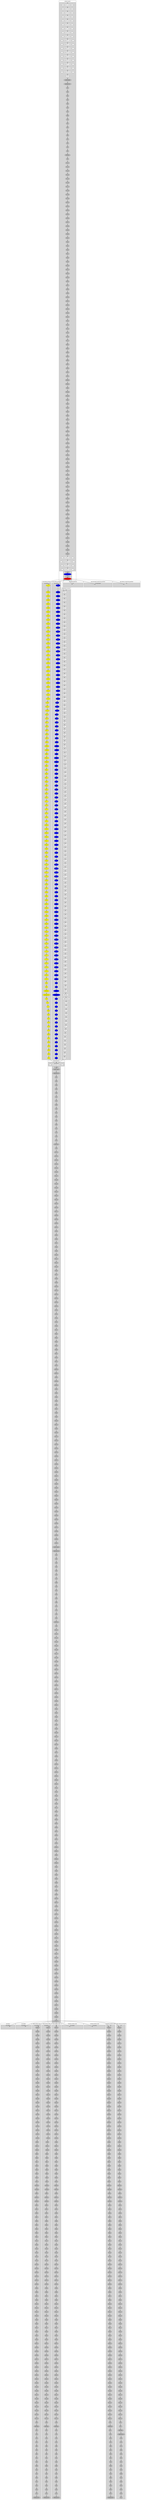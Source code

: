digraph {
  subgraph "clusterprepare_inputs" {
    label="prepare_inputs";
  subgraph "clusterprepare_inputs:1" {
    label="do";style=filled;
    node [color=black,style=filled];
    "/carbon_P1_calculator:do" [label="carbon_P1_calculator",fillcolor=white];
    "/carbon_P2_calculator:do" [label="carbon_P2_calculator",fillcolor=white];
    "/carbon_P3_calculator:do" [label="carbon_P3_calculator",fillcolor=white];
    "/carbon_P4_calculator:do" [label="carbon_P4_calculator",fillcolor=white];
    "/carbon_P5_calculator:do" [label="carbon_P5_calculator",fillcolor=white];
    "/carbon_P6_calculator:do" [label="carbon_P6_calculator",fillcolor=white];
    "/carbon_P7_calculator:do" [label="carbon_P7_calculator",fillcolor=white];
    "/carbon_P8_calculator:do" [label="carbon_P8_calculator",fillcolor=white];
    "/carbon_P9_calculator:do" [label="carbon_P9_calculator",fillcolor=white];
    "/chlorophyll_P1_calculator:do" [label="chlorophyll_P1_calculator",fillcolor=white];
    "/chlorophyll_P2_calculator:do" [label="chlorophyll_P2_calculator",fillcolor=white];
    "/chlorophyll_P3_calculator:do" [label="chlorophyll_P3_calculator",fillcolor=white];
    "/chlorophyll_P4_calculator:do" [label="chlorophyll_P4_calculator",fillcolor=white];
    "/chlorophyll_P5_calculator:do" [label="chlorophyll_P5_calculator",fillcolor=white];
    "/chlorophyll_P6_calculator:do" [label="chlorophyll_P6_calculator",fillcolor=white];
    "/chlorophyll_P7_calculator:do" [label="chlorophyll_P7_calculator",fillcolor=white];
    "/chlorophyll_P8_calculator:do" [label="chlorophyll_P8_calculator",fillcolor=white];
    "/chlorophyll_P9_calculator:do" [label="chlorophyll_P9_calculator",fillcolor=white];
    "/O3:do" [label="O3",fillcolor=white];
    "/zenith_angle:get_light_extinction" [label="zenith_angle",fillcolor=grey];
    "/lightspectral:get_light_extinction" [label="lightspectral",fillcolor=grey];
    "/N1:get_light_extinction" [label="N1",fillcolor=grey];
    "/N3:get_light_extinction" [label="N3",fillcolor=grey];
    "/N4:get_light_extinction" [label="N4",fillcolor=grey];
    "/N5:get_light_extinction" [label="N5",fillcolor=grey];
    "/N6:get_light_extinction" [label="N6",fillcolor=grey];
    "/O3:get_light_extinction" [label="O3",fillcolor=grey];
    "/O2:get_light_extinction" [label="O2",fillcolor=grey];
    "/O3h:get_light_extinction" [label="O3h",fillcolor=grey];
    "/O4:get_light_extinction" [label="O4",fillcolor=grey];
    "/R1:get_light_extinction" [label="R1",fillcolor=grey];
    "/R2:get_light_extinction" [label="R2",fillcolor=grey];
    "/R3:get_light_extinction" [label="R3",fillcolor=grey];
    "/R6:get_light_extinction" [label="R6",fillcolor=grey];
    "/X1:get_light_extinction" [label="X1",fillcolor=grey];
    "/X2:get_light_extinction" [label="X2",fillcolor=grey];
    "/X3:get_light_extinction" [label="X3",fillcolor=grey];
    "/B1:get_light_extinction" [label="B1",fillcolor=grey];
    "/PelChem:get_light_extinction" [label="PelChem",fillcolor=grey];
    "/O5:get_light_extinction" [label="O5",fillcolor=grey];
    "/P1_11:get_light_extinction" [label="P1_11",fillcolor=grey];
    "/P1_12:get_light_extinction" [label="P1_12",fillcolor=grey];
    "/P1_13:get_light_extinction" [label="P1_13",fillcolor=grey];
    "/P1_14:get_light_extinction" [label="P1_14",fillcolor=grey];
    "/P1_15:get_light_extinction" [label="P1_15",fillcolor=grey];
    "/P1_16:get_light_extinction" [label="P1_16",fillcolor=grey];
    "/P1_17:get_light_extinction" [label="P1_17",fillcolor=grey];
    "/P1_18:get_light_extinction" [label="P1_18",fillcolor=grey];
    "/P1_19:get_light_extinction" [label="P1_19",fillcolor=grey];
    "/P1_20:get_light_extinction" [label="P1_20",fillcolor=grey];
    "/P4_12:get_light_extinction" [label="P4_12",fillcolor=grey];
    "/P4_13:get_light_extinction" [label="P4_13",fillcolor=grey];
    "/P4_14:get_light_extinction" [label="P4_14",fillcolor=grey];
    "/P4_15:get_light_extinction" [label="P4_15",fillcolor=grey];
    "/P4_16:get_light_extinction" [label="P4_16",fillcolor=grey];
    "/P4_17:get_light_extinction" [label="P4_17",fillcolor=grey];
    "/P4_18:get_light_extinction" [label="P4_18",fillcolor=grey];
    "/P4_19:get_light_extinction" [label="P4_19",fillcolor=grey];
    "/P4_20:get_light_extinction" [label="P4_20",fillcolor=grey];
    "/P4_21:get_light_extinction" [label="P4_21",fillcolor=grey];
    "/P2_4:get_light_extinction" [label="P2_4",fillcolor=grey];
    "/P2_5:get_light_extinction" [label="P2_5",fillcolor=grey];
    "/P2_6:get_light_extinction" [label="P2_6",fillcolor=grey];
    "/P2_7:get_light_extinction" [label="P2_7",fillcolor=grey];
    "/P2_8:get_light_extinction" [label="P2_8",fillcolor=grey];
    "/P2_9:get_light_extinction" [label="P2_9",fillcolor=grey];
    "/P2_10:get_light_extinction" [label="P2_10",fillcolor=grey];
    "/P2_11:get_light_extinction" [label="P2_11",fillcolor=grey];
    "/P2_12:get_light_extinction" [label="P2_12",fillcolor=grey];
    "/P2_13:get_light_extinction" [label="P2_13",fillcolor=grey];
    "/P5_6:get_light_extinction" [label="P5_6",fillcolor=grey];
    "/P5_7:get_light_extinction" [label="P5_7",fillcolor=grey];
    "/P5_8:get_light_extinction" [label="P5_8",fillcolor=grey];
    "/P5_9:get_light_extinction" [label="P5_9",fillcolor=grey];
    "/P5_10:get_light_extinction" [label="P5_10",fillcolor=grey];
    "/P5_11:get_light_extinction" [label="P5_11",fillcolor=grey];
    "/P5_12:get_light_extinction" [label="P5_12",fillcolor=grey];
    "/P5_13:get_light_extinction" [label="P5_13",fillcolor=grey];
    "/P5_14:get_light_extinction" [label="P5_14",fillcolor=grey];
    "/P5_15:get_light_extinction" [label="P5_15",fillcolor=grey];
    "/P7_2:get_light_extinction" [label="P7_2",fillcolor=grey];
    "/P7_3:get_light_extinction" [label="P7_3",fillcolor=grey];
    "/P7_4:get_light_extinction" [label="P7_4",fillcolor=grey];
    "/P7_5:get_light_extinction" [label="P7_5",fillcolor=grey];
    "/P7_6:get_light_extinction" [label="P7_6",fillcolor=grey];
    "/P7_7:get_light_extinction" [label="P7_7",fillcolor=grey];
    "/P8_2:get_light_extinction" [label="P8_2",fillcolor=grey];
    "/P8_3:get_light_extinction" [label="P8_3",fillcolor=grey];
    "/P8_4:get_light_extinction" [label="P8_4",fillcolor=grey];
    "/P8_5:get_light_extinction" [label="P8_5",fillcolor=grey];
    "/P8_6:get_light_extinction" [label="P8_6",fillcolor=grey];
    "/P8_7:get_light_extinction" [label="P8_7",fillcolor=grey];
    "/P3_0:get_light_extinction" [label="P3_0",fillcolor=grey];
    "/P3_1:get_light_extinction" [label="P3_1",fillcolor=grey];
    "/P3_2:get_light_extinction" [label="P3_2",fillcolor=grey];
    "/P9_m2:get_light_extinction" [label="P9_m2",fillcolor=grey];
    "/P9_m1:get_light_extinction" [label="P9_m1",fillcolor=grey];
    "/P9_0:get_light_extinction" [label="P9_0",fillcolor=grey];
    "/P6_m4:get_light_extinction" [label="P6_m4",fillcolor=grey];
    "/P6_m3:get_light_extinction" [label="P6_m3",fillcolor=grey];
    "/Z6_2:get_light_extinction" [label="Z6_2",fillcolor=grey];
    "/Z6_3:get_light_extinction" [label="Z6_3",fillcolor=grey];
    "/Z6_4:get_light_extinction" [label="Z6_4",fillcolor=grey];
    "/Z6_5:get_light_extinction" [label="Z6_5",fillcolor=grey];
    "/Z6_6:get_light_extinction" [label="Z6_6",fillcolor=grey];
    "/Z6_7:get_light_extinction" [label="Z6_7",fillcolor=grey];
    "/Z6_8:get_light_extinction" [label="Z6_8",fillcolor=grey];
    "/Z6_9:get_light_extinction" [label="Z6_9",fillcolor=grey];
    "/Z6_10:get_light_extinction" [label="Z6_10",fillcolor=grey];
    "/Z6_11:get_light_extinction" [label="Z6_11",fillcolor=grey];
    "/Z5_9:get_light_extinction" [label="Z5_9",fillcolor=grey];
    "/Z5_10:get_light_extinction" [label="Z5_10",fillcolor=grey];
    "/Z5_11:get_light_extinction" [label="Z5_11",fillcolor=grey];
    "/Z5_12:get_light_extinction" [label="Z5_12",fillcolor=grey];
    "/Z5_13:get_light_extinction" [label="Z5_13",fillcolor=grey];
    "/Z5_14:get_light_extinction" [label="Z5_14",fillcolor=grey];
    "/Z5_15:get_light_extinction" [label="Z5_15",fillcolor=grey];
    "/Z5_16:get_light_extinction" [label="Z5_16",fillcolor=grey];
    "/Z5_17:get_light_extinction" [label="Z5_17",fillcolor=grey];
    "/Z5_18:get_light_extinction" [label="Z5_18",fillcolor=grey];
    "/Z4_15:get_light_extinction" [label="Z4_15",fillcolor=grey];
    "/Z4_16:get_light_extinction" [label="Z4_16",fillcolor=grey];
    "/Z4_17:get_light_extinction" [label="Z4_17",fillcolor=grey];
    "/Z4_18:get_light_extinction" [label="Z4_18",fillcolor=grey];
    "/Z4_19:get_light_extinction" [label="Z4_19",fillcolor=grey];
    "/Z4_20:get_light_extinction" [label="Z4_20",fillcolor=grey];
    "/Z4_21:get_light_extinction" [label="Z4_21",fillcolor=grey];
    "/Z4_22:get_light_extinction" [label="Z4_22",fillcolor=grey];
    "/Z4_23:get_light_extinction" [label="Z4_23",fillcolor=grey];
    "/Z4_24:get_light_extinction" [label="Z4_24",fillcolor=grey];
    "/Z3_22:get_light_extinction" [label="Z3_22",fillcolor=grey];
    "/Z3_23:get_light_extinction" [label="Z3_23",fillcolor=grey];
    "/Z3_24:get_light_extinction" [label="Z3_24",fillcolor=grey];
    "/Z3_25:get_light_extinction" [label="Z3_25",fillcolor=grey];
    "/Z3_26:get_light_extinction" [label="Z3_26",fillcolor=grey];
    "/Z3_27:get_light_extinction" [label="Z3_27",fillcolor=grey];
    "/Z3_28:get_light_extinction" [label="Z3_28",fillcolor=grey];
    "/Z3_29:get_light_extinction" [label="Z3_29",fillcolor=grey];
    "/Z3_30:get_light_extinction" [label="Z3_30",fillcolor=grey];
    "/Z3_31:get_light_extinction" [label="Z3_31",fillcolor=grey];
    "/total_carbon_calculator:do" [label="total_carbon_calculator",fillcolor=white];
    "/total_phosphorus_calculator:do" [label="total_phosphorus_calculator",fillcolor=white];
    "/total_nitrogen_calculator:do" [label="total_nitrogen_calculator",fillcolor=white];
    "/total_silicate_calculator:do" [label="total_silicate_calculator",fillcolor=white];
    "/carbon_P1_calculator:do" -> "/carbon_P2_calculator:do";
    "/carbon_P2_calculator:do" -> "/carbon_P3_calculator:do";
    "/carbon_P3_calculator:do" -> "/carbon_P4_calculator:do";
    "/carbon_P4_calculator:do" -> "/carbon_P5_calculator:do";
    "/carbon_P5_calculator:do" -> "/carbon_P6_calculator:do";
    "/carbon_P6_calculator:do" -> "/carbon_P7_calculator:do";
    "/carbon_P7_calculator:do" -> "/carbon_P8_calculator:do";
    "/carbon_P8_calculator:do" -> "/carbon_P9_calculator:do";
    "/carbon_P9_calculator:do" -> "/chlorophyll_P1_calculator:do";
    "/chlorophyll_P1_calculator:do" -> "/chlorophyll_P2_calculator:do";
    "/chlorophyll_P2_calculator:do" -> "/chlorophyll_P3_calculator:do";
    "/chlorophyll_P3_calculator:do" -> "/chlorophyll_P4_calculator:do";
    "/chlorophyll_P4_calculator:do" -> "/chlorophyll_P5_calculator:do";
    "/chlorophyll_P5_calculator:do" -> "/chlorophyll_P6_calculator:do";
    "/chlorophyll_P6_calculator:do" -> "/chlorophyll_P7_calculator:do";
    "/chlorophyll_P7_calculator:do" -> "/chlorophyll_P8_calculator:do";
    "/chlorophyll_P8_calculator:do" -> "/chlorophyll_P9_calculator:do";
    "/chlorophyll_P9_calculator:do" -> "/O3:do";
    "/O3:do" -> "/zenith_angle:get_light_extinction";
    "/zenith_angle:get_light_extinction" -> "/lightspectral:get_light_extinction";
    "/lightspectral:get_light_extinction" -> "/N1:get_light_extinction";
    "/N1:get_light_extinction" -> "/N3:get_light_extinction";
    "/N3:get_light_extinction" -> "/N4:get_light_extinction";
    "/N4:get_light_extinction" -> "/N5:get_light_extinction";
    "/N5:get_light_extinction" -> "/N6:get_light_extinction";
    "/N6:get_light_extinction" -> "/O3:get_light_extinction";
    "/O3:get_light_extinction" -> "/O2:get_light_extinction";
    "/O2:get_light_extinction" -> "/O3h:get_light_extinction";
    "/O3h:get_light_extinction" -> "/O4:get_light_extinction";
    "/O4:get_light_extinction" -> "/R1:get_light_extinction";
    "/R1:get_light_extinction" -> "/R2:get_light_extinction";
    "/R2:get_light_extinction" -> "/R3:get_light_extinction";
    "/R3:get_light_extinction" -> "/R6:get_light_extinction";
    "/R6:get_light_extinction" -> "/X1:get_light_extinction";
    "/X1:get_light_extinction" -> "/X2:get_light_extinction";
    "/X2:get_light_extinction" -> "/X3:get_light_extinction";
    "/X3:get_light_extinction" -> "/B1:get_light_extinction";
    "/B1:get_light_extinction" -> "/PelChem:get_light_extinction";
    "/PelChem:get_light_extinction" -> "/O5:get_light_extinction";
    "/O5:get_light_extinction" -> "/P1_11:get_light_extinction";
    "/P1_11:get_light_extinction" -> "/P1_12:get_light_extinction";
    "/P1_12:get_light_extinction" -> "/P1_13:get_light_extinction";
    "/P1_13:get_light_extinction" -> "/P1_14:get_light_extinction";
    "/P1_14:get_light_extinction" -> "/P1_15:get_light_extinction";
    "/P1_15:get_light_extinction" -> "/P1_16:get_light_extinction";
    "/P1_16:get_light_extinction" -> "/P1_17:get_light_extinction";
    "/P1_17:get_light_extinction" -> "/P1_18:get_light_extinction";
    "/P1_18:get_light_extinction" -> "/P1_19:get_light_extinction";
    "/P1_19:get_light_extinction" -> "/P1_20:get_light_extinction";
    "/P1_20:get_light_extinction" -> "/P4_12:get_light_extinction";
    "/P4_12:get_light_extinction" -> "/P4_13:get_light_extinction";
    "/P4_13:get_light_extinction" -> "/P4_14:get_light_extinction";
    "/P4_14:get_light_extinction" -> "/P4_15:get_light_extinction";
    "/P4_15:get_light_extinction" -> "/P4_16:get_light_extinction";
    "/P4_16:get_light_extinction" -> "/P4_17:get_light_extinction";
    "/P4_17:get_light_extinction" -> "/P4_18:get_light_extinction";
    "/P4_18:get_light_extinction" -> "/P4_19:get_light_extinction";
    "/P4_19:get_light_extinction" -> "/P4_20:get_light_extinction";
    "/P4_20:get_light_extinction" -> "/P4_21:get_light_extinction";
    "/P4_21:get_light_extinction" -> "/P2_4:get_light_extinction";
    "/P2_4:get_light_extinction" -> "/P2_5:get_light_extinction";
    "/P2_5:get_light_extinction" -> "/P2_6:get_light_extinction";
    "/P2_6:get_light_extinction" -> "/P2_7:get_light_extinction";
    "/P2_7:get_light_extinction" -> "/P2_8:get_light_extinction";
    "/P2_8:get_light_extinction" -> "/P2_9:get_light_extinction";
    "/P2_9:get_light_extinction" -> "/P2_10:get_light_extinction";
    "/P2_10:get_light_extinction" -> "/P2_11:get_light_extinction";
    "/P2_11:get_light_extinction" -> "/P2_12:get_light_extinction";
    "/P2_12:get_light_extinction" -> "/P2_13:get_light_extinction";
    "/P2_13:get_light_extinction" -> "/P5_6:get_light_extinction";
    "/P5_6:get_light_extinction" -> "/P5_7:get_light_extinction";
    "/P5_7:get_light_extinction" -> "/P5_8:get_light_extinction";
    "/P5_8:get_light_extinction" -> "/P5_9:get_light_extinction";
    "/P5_9:get_light_extinction" -> "/P5_10:get_light_extinction";
    "/P5_10:get_light_extinction" -> "/P5_11:get_light_extinction";
    "/P5_11:get_light_extinction" -> "/P5_12:get_light_extinction";
    "/P5_12:get_light_extinction" -> "/P5_13:get_light_extinction";
    "/P5_13:get_light_extinction" -> "/P5_14:get_light_extinction";
    "/P5_14:get_light_extinction" -> "/P5_15:get_light_extinction";
    "/P5_15:get_light_extinction" -> "/P7_2:get_light_extinction";
    "/P7_2:get_light_extinction" -> "/P7_3:get_light_extinction";
    "/P7_3:get_light_extinction" -> "/P7_4:get_light_extinction";
    "/P7_4:get_light_extinction" -> "/P7_5:get_light_extinction";
    "/P7_5:get_light_extinction" -> "/P7_6:get_light_extinction";
    "/P7_6:get_light_extinction" -> "/P7_7:get_light_extinction";
    "/P7_7:get_light_extinction" -> "/P8_2:get_light_extinction";
    "/P8_2:get_light_extinction" -> "/P8_3:get_light_extinction";
    "/P8_3:get_light_extinction" -> "/P8_4:get_light_extinction";
    "/P8_4:get_light_extinction" -> "/P8_5:get_light_extinction";
    "/P8_5:get_light_extinction" -> "/P8_6:get_light_extinction";
    "/P8_6:get_light_extinction" -> "/P8_7:get_light_extinction";
    "/P8_7:get_light_extinction" -> "/P3_0:get_light_extinction";
    "/P3_0:get_light_extinction" -> "/P3_1:get_light_extinction";
    "/P3_1:get_light_extinction" -> "/P3_2:get_light_extinction";
    "/P3_2:get_light_extinction" -> "/P9_m2:get_light_extinction";
    "/P9_m2:get_light_extinction" -> "/P9_m1:get_light_extinction";
    "/P9_m1:get_light_extinction" -> "/P9_0:get_light_extinction";
    "/P9_0:get_light_extinction" -> "/P6_m4:get_light_extinction";
    "/P6_m4:get_light_extinction" -> "/P6_m3:get_light_extinction";
    "/P6_m3:get_light_extinction" -> "/Z6_2:get_light_extinction";
    "/Z6_2:get_light_extinction" -> "/Z6_3:get_light_extinction";
    "/Z6_3:get_light_extinction" -> "/Z6_4:get_light_extinction";
    "/Z6_4:get_light_extinction" -> "/Z6_5:get_light_extinction";
    "/Z6_5:get_light_extinction" -> "/Z6_6:get_light_extinction";
    "/Z6_6:get_light_extinction" -> "/Z6_7:get_light_extinction";
    "/Z6_7:get_light_extinction" -> "/Z6_8:get_light_extinction";
    "/Z6_8:get_light_extinction" -> "/Z6_9:get_light_extinction";
    "/Z6_9:get_light_extinction" -> "/Z6_10:get_light_extinction";
    "/Z6_10:get_light_extinction" -> "/Z6_11:get_light_extinction";
    "/Z6_11:get_light_extinction" -> "/Z5_9:get_light_extinction";
    "/Z5_9:get_light_extinction" -> "/Z5_10:get_light_extinction";
    "/Z5_10:get_light_extinction" -> "/Z5_11:get_light_extinction";
    "/Z5_11:get_light_extinction" -> "/Z5_12:get_light_extinction";
    "/Z5_12:get_light_extinction" -> "/Z5_13:get_light_extinction";
    "/Z5_13:get_light_extinction" -> "/Z5_14:get_light_extinction";
    "/Z5_14:get_light_extinction" -> "/Z5_15:get_light_extinction";
    "/Z5_15:get_light_extinction" -> "/Z5_16:get_light_extinction";
    "/Z5_16:get_light_extinction" -> "/Z5_17:get_light_extinction";
    "/Z5_17:get_light_extinction" -> "/Z5_18:get_light_extinction";
    "/Z5_18:get_light_extinction" -> "/Z4_15:get_light_extinction";
    "/Z4_15:get_light_extinction" -> "/Z4_16:get_light_extinction";
    "/Z4_16:get_light_extinction" -> "/Z4_17:get_light_extinction";
    "/Z4_17:get_light_extinction" -> "/Z4_18:get_light_extinction";
    "/Z4_18:get_light_extinction" -> "/Z4_19:get_light_extinction";
    "/Z4_19:get_light_extinction" -> "/Z4_20:get_light_extinction";
    "/Z4_20:get_light_extinction" -> "/Z4_21:get_light_extinction";
    "/Z4_21:get_light_extinction" -> "/Z4_22:get_light_extinction";
    "/Z4_22:get_light_extinction" -> "/Z4_23:get_light_extinction";
    "/Z4_23:get_light_extinction" -> "/Z4_24:get_light_extinction";
    "/Z4_24:get_light_extinction" -> "/Z3_22:get_light_extinction";
    "/Z3_22:get_light_extinction" -> "/Z3_23:get_light_extinction";
    "/Z3_23:get_light_extinction" -> "/Z3_24:get_light_extinction";
    "/Z3_24:get_light_extinction" -> "/Z3_25:get_light_extinction";
    "/Z3_25:get_light_extinction" -> "/Z3_26:get_light_extinction";
    "/Z3_26:get_light_extinction" -> "/Z3_27:get_light_extinction";
    "/Z3_27:get_light_extinction" -> "/Z3_28:get_light_extinction";
    "/Z3_28:get_light_extinction" -> "/Z3_29:get_light_extinction";
    "/Z3_29:get_light_extinction" -> "/Z3_30:get_light_extinction";
    "/Z3_30:get_light_extinction" -> "/Z3_31:get_light_extinction";
    "/Z3_31:get_light_extinction" -> "/total_carbon_calculator:do";
    "/total_carbon_calculator:do" -> "/total_phosphorus_calculator:do";
    "/total_phosphorus_calculator:do" -> "/total_nitrogen_calculator:do";
    "/total_nitrogen_calculator:do" -> "/total_silicate_calculator:do";
  }
  subgraph "clusterprepare_inputs:2" {
    label="do_surface";style=filled;
    node [color=black,style=filled];
    "/zenith_angle:do_surface" [label="zenith_angle",fillcolor=blue];
  }
    "/total_silicate_calculator:do" -> "/zenith_angle:do_surface";
  subgraph "clusterprepare_inputs:3" {
    label="do_column";style=filled;
    node [color=black,style=filled];
    "/lightspectral:do_column" [label="lightspectral",fillcolor=red];
  }
    "/zenith_angle:do_surface" -> "/lightspectral:do_column";
  }
  subgraph "clusterget_bottom_sources" {
    label="get_bottom_sources";
  subgraph "clusterget_bottom_sources:1" {
    label="do_bottom";style=filled;
    node [color=black,style=filled];
    "/Z3_31:do_bottom" [label="Z3_31",fillcolor=yellow];
    "/Z3_30:do_bottom" [label="Z3_30",fillcolor=yellow];
    "/Z3_29:do_bottom" [label="Z3_29",fillcolor=yellow];
    "/Z3_28:do_bottom" [label="Z3_28",fillcolor=yellow];
    "/Z3_27:do_bottom" [label="Z3_27",fillcolor=yellow];
    "/Z3_26:do_bottom" [label="Z3_26",fillcolor=yellow];
    "/Z3_25:do_bottom" [label="Z3_25",fillcolor=yellow];
    "/Z3_24:do_bottom" [label="Z3_24",fillcolor=yellow];
    "/Z3_23:do_bottom" [label="Z3_23",fillcolor=yellow];
    "/Z3_22:do_bottom" [label="Z3_22",fillcolor=yellow];
    "/Z4_24:do_bottom" [label="Z4_24",fillcolor=yellow];
    "/Z4_23:do_bottom" [label="Z4_23",fillcolor=yellow];
    "/Z4_22:do_bottom" [label="Z4_22",fillcolor=yellow];
    "/Z4_21:do_bottom" [label="Z4_21",fillcolor=yellow];
    "/Z4_20:do_bottom" [label="Z4_20",fillcolor=yellow];
    "/Z4_19:do_bottom" [label="Z4_19",fillcolor=yellow];
    "/Z4_18:do_bottom" [label="Z4_18",fillcolor=yellow];
    "/Z4_17:do_bottom" [label="Z4_17",fillcolor=yellow];
    "/Z4_16:do_bottom" [label="Z4_16",fillcolor=yellow];
    "/Z4_15:do_bottom" [label="Z4_15",fillcolor=yellow];
    "/Z5_18:do_bottom" [label="Z5_18",fillcolor=yellow];
    "/Z5_17:do_bottom" [label="Z5_17",fillcolor=yellow];
    "/Z5_16:do_bottom" [label="Z5_16",fillcolor=yellow];
    "/Z5_15:do_bottom" [label="Z5_15",fillcolor=yellow];
    "/Z5_14:do_bottom" [label="Z5_14",fillcolor=yellow];
    "/Z5_13:do_bottom" [label="Z5_13",fillcolor=yellow];
    "/Z5_12:do_bottom" [label="Z5_12",fillcolor=yellow];
    "/Z5_11:do_bottom" [label="Z5_11",fillcolor=yellow];
    "/Z5_10:do_bottom" [label="Z5_10",fillcolor=yellow];
    "/Z5_9:do_bottom" [label="Z5_9",fillcolor=yellow];
    "/Z6_11:do_bottom" [label="Z6_11",fillcolor=yellow];
    "/Z6_10:do_bottom" [label="Z6_10",fillcolor=yellow];
    "/Z6_9:do_bottom" [label="Z6_9",fillcolor=yellow];
    "/Z6_8:do_bottom" [label="Z6_8",fillcolor=yellow];
    "/Z6_7:do_bottom" [label="Z6_7",fillcolor=yellow];
    "/Z6_6:do_bottom" [label="Z6_6",fillcolor=yellow];
    "/Z6_5:do_bottom" [label="Z6_5",fillcolor=yellow];
    "/Z6_4:do_bottom" [label="Z6_4",fillcolor=yellow];
    "/Z6_3:do_bottom" [label="Z6_3",fillcolor=yellow];
    "/Z6_2:do_bottom" [label="Z6_2",fillcolor=yellow];
    "/P6_m3:do_bottom" [label="P6_m3",fillcolor=yellow];
    "/P6_m4:do_bottom" [label="P6_m4",fillcolor=yellow];
    "/P9_0:do_bottom" [label="P9_0",fillcolor=yellow];
    "/P9_m1:do_bottom" [label="P9_m1",fillcolor=yellow];
    "/P9_m2:do_bottom" [label="P9_m2",fillcolor=yellow];
    "/P3_2:do_bottom" [label="P3_2",fillcolor=yellow];
    "/P3_1:do_bottom" [label="P3_1",fillcolor=yellow];
    "/P3_0:do_bottom" [label="P3_0",fillcolor=yellow];
    "/P8_7:do_bottom" [label="P8_7",fillcolor=yellow];
    "/P8_6:do_bottom" [label="P8_6",fillcolor=yellow];
    "/P8_5:do_bottom" [label="P8_5",fillcolor=yellow];
    "/P8_4:do_bottom" [label="P8_4",fillcolor=yellow];
    "/P8_3:do_bottom" [label="P8_3",fillcolor=yellow];
    "/P8_2:do_bottom" [label="P8_2",fillcolor=yellow];
    "/P7_7:do_bottom" [label="P7_7",fillcolor=yellow];
    "/P7_6:do_bottom" [label="P7_6",fillcolor=yellow];
    "/P7_5:do_bottom" [label="P7_5",fillcolor=yellow];
    "/P7_4:do_bottom" [label="P7_4",fillcolor=yellow];
    "/P7_3:do_bottom" [label="P7_3",fillcolor=yellow];
    "/P7_2:do_bottom" [label="P7_2",fillcolor=yellow];
    "/P5_15:do_bottom" [label="P5_15",fillcolor=yellow];
    "/P5_14:do_bottom" [label="P5_14",fillcolor=yellow];
    "/P5_13:do_bottom" [label="P5_13",fillcolor=yellow];
    "/P5_12:do_bottom" [label="P5_12",fillcolor=yellow];
    "/P5_11:do_bottom" [label="P5_11",fillcolor=yellow];
    "/P5_10:do_bottom" [label="P5_10",fillcolor=yellow];
    "/P5_9:do_bottom" [label="P5_9",fillcolor=yellow];
    "/P5_8:do_bottom" [label="P5_8",fillcolor=yellow];
    "/P5_7:do_bottom" [label="P5_7",fillcolor=yellow];
    "/P5_6:do_bottom" [label="P5_6",fillcolor=yellow];
    "/P2_13:do_bottom" [label="P2_13",fillcolor=yellow];
    "/P2_12:do_bottom" [label="P2_12",fillcolor=yellow];
    "/P2_11:do_bottom" [label="P2_11",fillcolor=yellow];
    "/P2_10:do_bottom" [label="P2_10",fillcolor=yellow];
    "/P2_9:do_bottom" [label="P2_9",fillcolor=yellow];
    "/P2_8:do_bottom" [label="P2_8",fillcolor=yellow];
    "/P2_7:do_bottom" [label="P2_7",fillcolor=yellow];
    "/P2_6:do_bottom" [label="P2_6",fillcolor=yellow];
    "/P2_5:do_bottom" [label="P2_5",fillcolor=yellow];
    "/P2_4:do_bottom" [label="P2_4",fillcolor=yellow];
    "/P4_21:do_bottom" [label="P4_21",fillcolor=yellow];
    "/P4_20:do_bottom" [label="P4_20",fillcolor=yellow];
    "/P4_19:do_bottom" [label="P4_19",fillcolor=yellow];
    "/P4_18:do_bottom" [label="P4_18",fillcolor=yellow];
    "/P4_17:do_bottom" [label="P4_17",fillcolor=yellow];
    "/P4_16:do_bottom" [label="P4_16",fillcolor=yellow];
    "/P4_15:do_bottom" [label="P4_15",fillcolor=yellow];
    "/P4_14:do_bottom" [label="P4_14",fillcolor=yellow];
    "/P4_13:do_bottom" [label="P4_13",fillcolor=yellow];
    "/P4_12:do_bottom" [label="P4_12",fillcolor=yellow];
    "/P1_20:do_bottom" [label="P1_20",fillcolor=yellow];
    "/P1_19:do_bottom" [label="P1_19",fillcolor=yellow];
    "/P1_18:do_bottom" [label="P1_18",fillcolor=yellow];
    "/P1_17:do_bottom" [label="P1_17",fillcolor=yellow];
    "/P1_16:do_bottom" [label="P1_16",fillcolor=yellow];
    "/P1_15:do_bottom" [label="P1_15",fillcolor=yellow];
    "/P1_14:do_bottom" [label="P1_14",fillcolor=yellow];
    "/P1_13:do_bottom" [label="P1_13",fillcolor=yellow];
    "/P1_12:do_bottom" [label="P1_12",fillcolor=yellow];
    "/P1_11:do_bottom" [label="P1_11",fillcolor=yellow];
    "/O5:do_bottom" [label="O5",fillcolor=yellow];
    "/B1:do_bottom" [label="B1",fillcolor=yellow];
    "/PelChem:do_bottom" [label="PelChem",fillcolor=yellow];
    "/lightspectral:do_bottom" [label="lightspectral",fillcolor=yellow];
    "/X3:do_bottom" [label="X3",fillcolor=yellow];
    "/X2:do_bottom" [label="X2",fillcolor=yellow];
    "/X1:do_bottom" [label="X1",fillcolor=yellow];
    "/R6:do_bottom" [label="R6",fillcolor=yellow];
    "/R3:do_bottom" [label="R3",fillcolor=yellow];
    "/R2:do_bottom" [label="R2",fillcolor=yellow];
    "/R1:do_bottom" [label="R1",fillcolor=yellow];
    "/O4:do_bottom" [label="O4",fillcolor=yellow];
    "/O3:do_bottom" [label="O3",fillcolor=yellow];
    "/O3h:do_bottom" [label="O3h",fillcolor=yellow];
    "/O2:do_bottom" [label="O2",fillcolor=yellow];
    "/N6:do_bottom" [label="N6",fillcolor=yellow];
    "/N5:do_bottom" [label="N5",fillcolor=yellow];
    "/N4:do_bottom" [label="N4",fillcolor=yellow];
    "/N3:do_bottom" [label="N3",fillcolor=yellow];
    "/N1:do_bottom" [label="N1",fillcolor=yellow];
    "/Z3_31:do_bottom" -> "/Z3_30:do_bottom";
    "/Z3_30:do_bottom" -> "/Z3_29:do_bottom";
    "/Z3_29:do_bottom" -> "/Z3_28:do_bottom";
    "/Z3_28:do_bottom" -> "/Z3_27:do_bottom";
    "/Z3_27:do_bottom" -> "/Z3_26:do_bottom";
    "/Z3_26:do_bottom" -> "/Z3_25:do_bottom";
    "/Z3_25:do_bottom" -> "/Z3_24:do_bottom";
    "/Z3_24:do_bottom" -> "/Z3_23:do_bottom";
    "/Z3_23:do_bottom" -> "/Z3_22:do_bottom";
    "/Z3_22:do_bottom" -> "/Z4_24:do_bottom";
    "/Z4_24:do_bottom" -> "/Z4_23:do_bottom";
    "/Z4_23:do_bottom" -> "/Z4_22:do_bottom";
    "/Z4_22:do_bottom" -> "/Z4_21:do_bottom";
    "/Z4_21:do_bottom" -> "/Z4_20:do_bottom";
    "/Z4_20:do_bottom" -> "/Z4_19:do_bottom";
    "/Z4_19:do_bottom" -> "/Z4_18:do_bottom";
    "/Z4_18:do_bottom" -> "/Z4_17:do_bottom";
    "/Z4_17:do_bottom" -> "/Z4_16:do_bottom";
    "/Z4_16:do_bottom" -> "/Z4_15:do_bottom";
    "/Z4_15:do_bottom" -> "/Z5_18:do_bottom";
    "/Z5_18:do_bottom" -> "/Z5_17:do_bottom";
    "/Z5_17:do_bottom" -> "/Z5_16:do_bottom";
    "/Z5_16:do_bottom" -> "/Z5_15:do_bottom";
    "/Z5_15:do_bottom" -> "/Z5_14:do_bottom";
    "/Z5_14:do_bottom" -> "/Z5_13:do_bottom";
    "/Z5_13:do_bottom" -> "/Z5_12:do_bottom";
    "/Z5_12:do_bottom" -> "/Z5_11:do_bottom";
    "/Z5_11:do_bottom" -> "/Z5_10:do_bottom";
    "/Z5_10:do_bottom" -> "/Z5_9:do_bottom";
    "/Z5_9:do_bottom" -> "/Z6_11:do_bottom";
    "/Z6_11:do_bottom" -> "/Z6_10:do_bottom";
    "/Z6_10:do_bottom" -> "/Z6_9:do_bottom";
    "/Z6_9:do_bottom" -> "/Z6_8:do_bottom";
    "/Z6_8:do_bottom" -> "/Z6_7:do_bottom";
    "/Z6_7:do_bottom" -> "/Z6_6:do_bottom";
    "/Z6_6:do_bottom" -> "/Z6_5:do_bottom";
    "/Z6_5:do_bottom" -> "/Z6_4:do_bottom";
    "/Z6_4:do_bottom" -> "/Z6_3:do_bottom";
    "/Z6_3:do_bottom" -> "/Z6_2:do_bottom";
    "/Z6_2:do_bottom" -> "/P6_m3:do_bottom";
    "/P6_m3:do_bottom" -> "/P6_m4:do_bottom";
    "/P6_m4:do_bottom" -> "/P9_0:do_bottom";
    "/P9_0:do_bottom" -> "/P9_m1:do_bottom";
    "/P9_m1:do_bottom" -> "/P9_m2:do_bottom";
    "/P9_m2:do_bottom" -> "/P3_2:do_bottom";
    "/P3_2:do_bottom" -> "/P3_1:do_bottom";
    "/P3_1:do_bottom" -> "/P3_0:do_bottom";
    "/P3_0:do_bottom" -> "/P8_7:do_bottom";
    "/P8_7:do_bottom" -> "/P8_6:do_bottom";
    "/P8_6:do_bottom" -> "/P8_5:do_bottom";
    "/P8_5:do_bottom" -> "/P8_4:do_bottom";
    "/P8_4:do_bottom" -> "/P8_3:do_bottom";
    "/P8_3:do_bottom" -> "/P8_2:do_bottom";
    "/P8_2:do_bottom" -> "/P7_7:do_bottom";
    "/P7_7:do_bottom" -> "/P7_6:do_bottom";
    "/P7_6:do_bottom" -> "/P7_5:do_bottom";
    "/P7_5:do_bottom" -> "/P7_4:do_bottom";
    "/P7_4:do_bottom" -> "/P7_3:do_bottom";
    "/P7_3:do_bottom" -> "/P7_2:do_bottom";
    "/P7_2:do_bottom" -> "/P5_15:do_bottom";
    "/P5_15:do_bottom" -> "/P5_14:do_bottom";
    "/P5_14:do_bottom" -> "/P5_13:do_bottom";
    "/P5_13:do_bottom" -> "/P5_12:do_bottom";
    "/P5_12:do_bottom" -> "/P5_11:do_bottom";
    "/P5_11:do_bottom" -> "/P5_10:do_bottom";
    "/P5_10:do_bottom" -> "/P5_9:do_bottom";
    "/P5_9:do_bottom" -> "/P5_8:do_bottom";
    "/P5_8:do_bottom" -> "/P5_7:do_bottom";
    "/P5_7:do_bottom" -> "/P5_6:do_bottom";
    "/P5_6:do_bottom" -> "/P2_13:do_bottom";
    "/P2_13:do_bottom" -> "/P2_12:do_bottom";
    "/P2_12:do_bottom" -> "/P2_11:do_bottom";
    "/P2_11:do_bottom" -> "/P2_10:do_bottom";
    "/P2_10:do_bottom" -> "/P2_9:do_bottom";
    "/P2_9:do_bottom" -> "/P2_8:do_bottom";
    "/P2_8:do_bottom" -> "/P2_7:do_bottom";
    "/P2_7:do_bottom" -> "/P2_6:do_bottom";
    "/P2_6:do_bottom" -> "/P2_5:do_bottom";
    "/P2_5:do_bottom" -> "/P2_4:do_bottom";
    "/P2_4:do_bottom" -> "/P4_21:do_bottom";
    "/P4_21:do_bottom" -> "/P4_20:do_bottom";
    "/P4_20:do_bottom" -> "/P4_19:do_bottom";
    "/P4_19:do_bottom" -> "/P4_18:do_bottom";
    "/P4_18:do_bottom" -> "/P4_17:do_bottom";
    "/P4_17:do_bottom" -> "/P4_16:do_bottom";
    "/P4_16:do_bottom" -> "/P4_15:do_bottom";
    "/P4_15:do_bottom" -> "/P4_14:do_bottom";
    "/P4_14:do_bottom" -> "/P4_13:do_bottom";
    "/P4_13:do_bottom" -> "/P4_12:do_bottom";
    "/P4_12:do_bottom" -> "/P1_20:do_bottom";
    "/P1_20:do_bottom" -> "/P1_19:do_bottom";
    "/P1_19:do_bottom" -> "/P1_18:do_bottom";
    "/P1_18:do_bottom" -> "/P1_17:do_bottom";
    "/P1_17:do_bottom" -> "/P1_16:do_bottom";
    "/P1_16:do_bottom" -> "/P1_15:do_bottom";
    "/P1_15:do_bottom" -> "/P1_14:do_bottom";
    "/P1_14:do_bottom" -> "/P1_13:do_bottom";
    "/P1_13:do_bottom" -> "/P1_12:do_bottom";
    "/P1_12:do_bottom" -> "/P1_11:do_bottom";
    "/P1_11:do_bottom" -> "/O5:do_bottom";
    "/O5:do_bottom" -> "/B1:do_bottom";
    "/B1:do_bottom" -> "/PelChem:do_bottom";
    "/PelChem:do_bottom" -> "/lightspectral:do_bottom";
    "/lightspectral:do_bottom" -> "/X3:do_bottom";
    "/X3:do_bottom" -> "/X2:do_bottom";
    "/X2:do_bottom" -> "/X1:do_bottom";
    "/X1:do_bottom" -> "/R6:do_bottom";
    "/R6:do_bottom" -> "/R3:do_bottom";
    "/R3:do_bottom" -> "/R2:do_bottom";
    "/R2:do_bottom" -> "/R1:do_bottom";
    "/R1:do_bottom" -> "/O4:do_bottom";
    "/O4:do_bottom" -> "/O3:do_bottom";
    "/O3:do_bottom" -> "/O3h:do_bottom";
    "/O3h:do_bottom" -> "/O2:do_bottom";
    "/O2:do_bottom" -> "/N6:do_bottom";
    "/N6:do_bottom" -> "/N5:do_bottom";
    "/N5:do_bottom" -> "/N4:do_bottom";
    "/N4:do_bottom" -> "/N3:do_bottom";
    "/N3:do_bottom" -> "/N1:do_bottom";
  }
  }
    "/lightspectral:do_column" -> "/Z3_31:do_bottom";
  subgraph "clusterget_surface_sources" {
    label="get_surface_sources";
  subgraph "clusterget_surface_sources:1" {
    label="do_surface";style=filled;
    node [color=black,style=filled];
    "/Z3_31:do_surface" [label="Z3_31",fillcolor=blue];
    "/Z3_30:do_surface" [label="Z3_30",fillcolor=blue];
    "/Z3_29:do_surface" [label="Z3_29",fillcolor=blue];
    "/Z3_28:do_surface" [label="Z3_28",fillcolor=blue];
    "/Z3_27:do_surface" [label="Z3_27",fillcolor=blue];
    "/Z3_26:do_surface" [label="Z3_26",fillcolor=blue];
    "/Z3_25:do_surface" [label="Z3_25",fillcolor=blue];
    "/Z3_24:do_surface" [label="Z3_24",fillcolor=blue];
    "/Z3_23:do_surface" [label="Z3_23",fillcolor=blue];
    "/Z3_22:do_surface" [label="Z3_22",fillcolor=blue];
    "/Z4_24:do_surface" [label="Z4_24",fillcolor=blue];
    "/Z4_23:do_surface" [label="Z4_23",fillcolor=blue];
    "/Z4_22:do_surface" [label="Z4_22",fillcolor=blue];
    "/Z4_21:do_surface" [label="Z4_21",fillcolor=blue];
    "/Z4_20:do_surface" [label="Z4_20",fillcolor=blue];
    "/Z4_19:do_surface" [label="Z4_19",fillcolor=blue];
    "/Z4_18:do_surface" [label="Z4_18",fillcolor=blue];
    "/Z4_17:do_surface" [label="Z4_17",fillcolor=blue];
    "/Z4_16:do_surface" [label="Z4_16",fillcolor=blue];
    "/Z4_15:do_surface" [label="Z4_15",fillcolor=blue];
    "/Z5_18:do_surface" [label="Z5_18",fillcolor=blue];
    "/Z5_17:do_surface" [label="Z5_17",fillcolor=blue];
    "/Z5_16:do_surface" [label="Z5_16",fillcolor=blue];
    "/Z5_15:do_surface" [label="Z5_15",fillcolor=blue];
    "/Z5_14:do_surface" [label="Z5_14",fillcolor=blue];
    "/Z5_13:do_surface" [label="Z5_13",fillcolor=blue];
    "/Z5_12:do_surface" [label="Z5_12",fillcolor=blue];
    "/Z5_11:do_surface" [label="Z5_11",fillcolor=blue];
    "/Z5_10:do_surface" [label="Z5_10",fillcolor=blue];
    "/Z5_9:do_surface" [label="Z5_9",fillcolor=blue];
    "/Z6_11:do_surface" [label="Z6_11",fillcolor=blue];
    "/Z6_10:do_surface" [label="Z6_10",fillcolor=blue];
    "/Z6_9:do_surface" [label="Z6_9",fillcolor=blue];
    "/Z6_8:do_surface" [label="Z6_8",fillcolor=blue];
    "/Z6_7:do_surface" [label="Z6_7",fillcolor=blue];
    "/Z6_6:do_surface" [label="Z6_6",fillcolor=blue];
    "/Z6_5:do_surface" [label="Z6_5",fillcolor=blue];
    "/Z6_4:do_surface" [label="Z6_4",fillcolor=blue];
    "/Z6_3:do_surface" [label="Z6_3",fillcolor=blue];
    "/Z6_2:do_surface" [label="Z6_2",fillcolor=blue];
    "/P6_m3:do_surface" [label="P6_m3",fillcolor=blue];
    "/P6_m4:do_surface" [label="P6_m4",fillcolor=blue];
    "/P9_0:do_surface" [label="P9_0",fillcolor=blue];
    "/P9_m1:do_surface" [label="P9_m1",fillcolor=blue];
    "/P9_m2:do_surface" [label="P9_m2",fillcolor=blue];
    "/P3_2:do_surface" [label="P3_2",fillcolor=blue];
    "/P3_1:do_surface" [label="P3_1",fillcolor=blue];
    "/P3_0:do_surface" [label="P3_0",fillcolor=blue];
    "/P8_7:do_surface" [label="P8_7",fillcolor=blue];
    "/P8_6:do_surface" [label="P8_6",fillcolor=blue];
    "/P8_5:do_surface" [label="P8_5",fillcolor=blue];
    "/P8_4:do_surface" [label="P8_4",fillcolor=blue];
    "/P8_3:do_surface" [label="P8_3",fillcolor=blue];
    "/P8_2:do_surface" [label="P8_2",fillcolor=blue];
    "/P7_7:do_surface" [label="P7_7",fillcolor=blue];
    "/P7_6:do_surface" [label="P7_6",fillcolor=blue];
    "/P7_5:do_surface" [label="P7_5",fillcolor=blue];
    "/P7_4:do_surface" [label="P7_4",fillcolor=blue];
    "/P7_3:do_surface" [label="P7_3",fillcolor=blue];
    "/P7_2:do_surface" [label="P7_2",fillcolor=blue];
    "/P5_15:do_surface" [label="P5_15",fillcolor=blue];
    "/P5_14:do_surface" [label="P5_14",fillcolor=blue];
    "/P5_13:do_surface" [label="P5_13",fillcolor=blue];
    "/P5_12:do_surface" [label="P5_12",fillcolor=blue];
    "/P5_11:do_surface" [label="P5_11",fillcolor=blue];
    "/P5_10:do_surface" [label="P5_10",fillcolor=blue];
    "/P5_9:do_surface" [label="P5_9",fillcolor=blue];
    "/P5_8:do_surface" [label="P5_8",fillcolor=blue];
    "/P5_7:do_surface" [label="P5_7",fillcolor=blue];
    "/P5_6:do_surface" [label="P5_6",fillcolor=blue];
    "/P2_13:do_surface" [label="P2_13",fillcolor=blue];
    "/P2_12:do_surface" [label="P2_12",fillcolor=blue];
    "/P2_11:do_surface" [label="P2_11",fillcolor=blue];
    "/P2_10:do_surface" [label="P2_10",fillcolor=blue];
    "/P2_9:do_surface" [label="P2_9",fillcolor=blue];
    "/P2_8:do_surface" [label="P2_8",fillcolor=blue];
    "/P2_7:do_surface" [label="P2_7",fillcolor=blue];
    "/P2_6:do_surface" [label="P2_6",fillcolor=blue];
    "/P2_5:do_surface" [label="P2_5",fillcolor=blue];
    "/P2_4:do_surface" [label="P2_4",fillcolor=blue];
    "/P4_21:do_surface" [label="P4_21",fillcolor=blue];
    "/P4_20:do_surface" [label="P4_20",fillcolor=blue];
    "/P4_19:do_surface" [label="P4_19",fillcolor=blue];
    "/P4_18:do_surface" [label="P4_18",fillcolor=blue];
    "/P4_17:do_surface" [label="P4_17",fillcolor=blue];
    "/P4_16:do_surface" [label="P4_16",fillcolor=blue];
    "/P4_15:do_surface" [label="P4_15",fillcolor=blue];
    "/P4_14:do_surface" [label="P4_14",fillcolor=blue];
    "/P4_13:do_surface" [label="P4_13",fillcolor=blue];
    "/P4_12:do_surface" [label="P4_12",fillcolor=blue];
    "/P1_20:do_surface" [label="P1_20",fillcolor=blue];
    "/P1_19:do_surface" [label="P1_19",fillcolor=blue];
    "/P1_18:do_surface" [label="P1_18",fillcolor=blue];
    "/P1_17:do_surface" [label="P1_17",fillcolor=blue];
    "/P1_16:do_surface" [label="P1_16",fillcolor=blue];
    "/P1_15:do_surface" [label="P1_15",fillcolor=blue];
    "/P1_14:do_surface" [label="P1_14",fillcolor=blue];
    "/P1_13:do_surface" [label="P1_13",fillcolor=blue];
    "/P1_12:do_surface" [label="P1_12",fillcolor=blue];
    "/P1_11:do_surface" [label="P1_11",fillcolor=blue];
    "/O5:do_surface" [label="O5",fillcolor=blue];
    "/B1:do_surface" [label="B1",fillcolor=blue];
    "/PelChem:do_surface" [label="PelChem",fillcolor=blue];
    "/lightspectral:do_surface" [label="lightspectral",fillcolor=blue];
    "/X3:do_surface" [label="X3",fillcolor=blue];
    "/X2:do_surface" [label="X2",fillcolor=blue];
    "/X1:do_surface" [label="X1",fillcolor=blue];
    "/R6:do_surface" [label="R6",fillcolor=blue];
    "/R3:do_surface" [label="R3",fillcolor=blue];
    "/R2:do_surface" [label="R2",fillcolor=blue];
    "/R1:do_surface" [label="R1",fillcolor=blue];
    "/O4:do_surface" [label="O4",fillcolor=blue];
    "/O3:do_surface" [label="O3",fillcolor=blue];
    "/O3h:do_surface" [label="O3h",fillcolor=blue];
    "/O2:do_surface" [label="O2",fillcolor=blue];
    "/N6:do_surface" [label="N6",fillcolor=blue];
    "/N5:do_surface" [label="N5",fillcolor=blue];
    "/N4:do_surface" [label="N4",fillcolor=blue];
    "/N3:do_surface" [label="N3",fillcolor=blue];
    "/N1:do_surface" [label="N1",fillcolor=blue];
    "/Z3_31:do_surface" -> "/Z3_30:do_surface";
    "/Z3_30:do_surface" -> "/Z3_29:do_surface";
    "/Z3_29:do_surface" -> "/Z3_28:do_surface";
    "/Z3_28:do_surface" -> "/Z3_27:do_surface";
    "/Z3_27:do_surface" -> "/Z3_26:do_surface";
    "/Z3_26:do_surface" -> "/Z3_25:do_surface";
    "/Z3_25:do_surface" -> "/Z3_24:do_surface";
    "/Z3_24:do_surface" -> "/Z3_23:do_surface";
    "/Z3_23:do_surface" -> "/Z3_22:do_surface";
    "/Z3_22:do_surface" -> "/Z4_24:do_surface";
    "/Z4_24:do_surface" -> "/Z4_23:do_surface";
    "/Z4_23:do_surface" -> "/Z4_22:do_surface";
    "/Z4_22:do_surface" -> "/Z4_21:do_surface";
    "/Z4_21:do_surface" -> "/Z4_20:do_surface";
    "/Z4_20:do_surface" -> "/Z4_19:do_surface";
    "/Z4_19:do_surface" -> "/Z4_18:do_surface";
    "/Z4_18:do_surface" -> "/Z4_17:do_surface";
    "/Z4_17:do_surface" -> "/Z4_16:do_surface";
    "/Z4_16:do_surface" -> "/Z4_15:do_surface";
    "/Z4_15:do_surface" -> "/Z5_18:do_surface";
    "/Z5_18:do_surface" -> "/Z5_17:do_surface";
    "/Z5_17:do_surface" -> "/Z5_16:do_surface";
    "/Z5_16:do_surface" -> "/Z5_15:do_surface";
    "/Z5_15:do_surface" -> "/Z5_14:do_surface";
    "/Z5_14:do_surface" -> "/Z5_13:do_surface";
    "/Z5_13:do_surface" -> "/Z5_12:do_surface";
    "/Z5_12:do_surface" -> "/Z5_11:do_surface";
    "/Z5_11:do_surface" -> "/Z5_10:do_surface";
    "/Z5_10:do_surface" -> "/Z5_9:do_surface";
    "/Z5_9:do_surface" -> "/Z6_11:do_surface";
    "/Z6_11:do_surface" -> "/Z6_10:do_surface";
    "/Z6_10:do_surface" -> "/Z6_9:do_surface";
    "/Z6_9:do_surface" -> "/Z6_8:do_surface";
    "/Z6_8:do_surface" -> "/Z6_7:do_surface";
    "/Z6_7:do_surface" -> "/Z6_6:do_surface";
    "/Z6_6:do_surface" -> "/Z6_5:do_surface";
    "/Z6_5:do_surface" -> "/Z6_4:do_surface";
    "/Z6_4:do_surface" -> "/Z6_3:do_surface";
    "/Z6_3:do_surface" -> "/Z6_2:do_surface";
    "/Z6_2:do_surface" -> "/P6_m3:do_surface";
    "/P6_m3:do_surface" -> "/P6_m4:do_surface";
    "/P6_m4:do_surface" -> "/P9_0:do_surface";
    "/P9_0:do_surface" -> "/P9_m1:do_surface";
    "/P9_m1:do_surface" -> "/P9_m2:do_surface";
    "/P9_m2:do_surface" -> "/P3_2:do_surface";
    "/P3_2:do_surface" -> "/P3_1:do_surface";
    "/P3_1:do_surface" -> "/P3_0:do_surface";
    "/P3_0:do_surface" -> "/P8_7:do_surface";
    "/P8_7:do_surface" -> "/P8_6:do_surface";
    "/P8_6:do_surface" -> "/P8_5:do_surface";
    "/P8_5:do_surface" -> "/P8_4:do_surface";
    "/P8_4:do_surface" -> "/P8_3:do_surface";
    "/P8_3:do_surface" -> "/P8_2:do_surface";
    "/P8_2:do_surface" -> "/P7_7:do_surface";
    "/P7_7:do_surface" -> "/P7_6:do_surface";
    "/P7_6:do_surface" -> "/P7_5:do_surface";
    "/P7_5:do_surface" -> "/P7_4:do_surface";
    "/P7_4:do_surface" -> "/P7_3:do_surface";
    "/P7_3:do_surface" -> "/P7_2:do_surface";
    "/P7_2:do_surface" -> "/P5_15:do_surface";
    "/P5_15:do_surface" -> "/P5_14:do_surface";
    "/P5_14:do_surface" -> "/P5_13:do_surface";
    "/P5_13:do_surface" -> "/P5_12:do_surface";
    "/P5_12:do_surface" -> "/P5_11:do_surface";
    "/P5_11:do_surface" -> "/P5_10:do_surface";
    "/P5_10:do_surface" -> "/P5_9:do_surface";
    "/P5_9:do_surface" -> "/P5_8:do_surface";
    "/P5_8:do_surface" -> "/P5_7:do_surface";
    "/P5_7:do_surface" -> "/P5_6:do_surface";
    "/P5_6:do_surface" -> "/P2_13:do_surface";
    "/P2_13:do_surface" -> "/P2_12:do_surface";
    "/P2_12:do_surface" -> "/P2_11:do_surface";
    "/P2_11:do_surface" -> "/P2_10:do_surface";
    "/P2_10:do_surface" -> "/P2_9:do_surface";
    "/P2_9:do_surface" -> "/P2_8:do_surface";
    "/P2_8:do_surface" -> "/P2_7:do_surface";
    "/P2_7:do_surface" -> "/P2_6:do_surface";
    "/P2_6:do_surface" -> "/P2_5:do_surface";
    "/P2_5:do_surface" -> "/P2_4:do_surface";
    "/P2_4:do_surface" -> "/P4_21:do_surface";
    "/P4_21:do_surface" -> "/P4_20:do_surface";
    "/P4_20:do_surface" -> "/P4_19:do_surface";
    "/P4_19:do_surface" -> "/P4_18:do_surface";
    "/P4_18:do_surface" -> "/P4_17:do_surface";
    "/P4_17:do_surface" -> "/P4_16:do_surface";
    "/P4_16:do_surface" -> "/P4_15:do_surface";
    "/P4_15:do_surface" -> "/P4_14:do_surface";
    "/P4_14:do_surface" -> "/P4_13:do_surface";
    "/P4_13:do_surface" -> "/P4_12:do_surface";
    "/P4_12:do_surface" -> "/P1_20:do_surface";
    "/P1_20:do_surface" -> "/P1_19:do_surface";
    "/P1_19:do_surface" -> "/P1_18:do_surface";
    "/P1_18:do_surface" -> "/P1_17:do_surface";
    "/P1_17:do_surface" -> "/P1_16:do_surface";
    "/P1_16:do_surface" -> "/P1_15:do_surface";
    "/P1_15:do_surface" -> "/P1_14:do_surface";
    "/P1_14:do_surface" -> "/P1_13:do_surface";
    "/P1_13:do_surface" -> "/P1_12:do_surface";
    "/P1_12:do_surface" -> "/P1_11:do_surface";
    "/P1_11:do_surface" -> "/O5:do_surface";
    "/O5:do_surface" -> "/B1:do_surface";
    "/B1:do_surface" -> "/PelChem:do_surface";
    "/PelChem:do_surface" -> "/lightspectral:do_surface";
    "/lightspectral:do_surface" -> "/X3:do_surface";
    "/X3:do_surface" -> "/X2:do_surface";
    "/X2:do_surface" -> "/X1:do_surface";
    "/X1:do_surface" -> "/R6:do_surface";
    "/R6:do_surface" -> "/R3:do_surface";
    "/R3:do_surface" -> "/R2:do_surface";
    "/R2:do_surface" -> "/R1:do_surface";
    "/R1:do_surface" -> "/O4:do_surface";
    "/O4:do_surface" -> "/O3:do_surface";
    "/O3:do_surface" -> "/O3h:do_surface";
    "/O3h:do_surface" -> "/O2:do_surface";
    "/O2:do_surface" -> "/N6:do_surface";
    "/N6:do_surface" -> "/N5:do_surface";
    "/N5:do_surface" -> "/N4:do_surface";
    "/N4:do_surface" -> "/N3:do_surface";
    "/N3:do_surface" -> "/N1:do_surface";
  }
  }
    "/lightspectral:do_column" -> "/Z3_31:do_surface";
  subgraph "clusterget_interior_sources" {
    label="get_interior_sources";
  subgraph "clusterget_interior_sources:1" {
    label="do";style=filled;
    node [color=black,style=filled];
    "/Z3_31:do" [label="Z3_31",fillcolor=white];
    "/Z3_30:do" [label="Z3_30",fillcolor=white];
    "/Z3_29:do" [label="Z3_29",fillcolor=white];
    "/Z3_28:do" [label="Z3_28",fillcolor=white];
    "/Z3_27:do" [label="Z3_27",fillcolor=white];
    "/Z3_26:do" [label="Z3_26",fillcolor=white];
    "/Z3_25:do" [label="Z3_25",fillcolor=white];
    "/Z3_24:do" [label="Z3_24",fillcolor=white];
    "/Z3_23:do" [label="Z3_23",fillcolor=white];
    "/Z3_22:do" [label="Z3_22",fillcolor=white];
    "/Z4_24:do" [label="Z4_24",fillcolor=white];
    "/Z4_23:do" [label="Z4_23",fillcolor=white];
    "/Z4_22:do" [label="Z4_22",fillcolor=white];
    "/Z4_21:do" [label="Z4_21",fillcolor=white];
    "/Z4_20:do" [label="Z4_20",fillcolor=white];
    "/Z4_19:do" [label="Z4_19",fillcolor=white];
    "/Z4_18:do" [label="Z4_18",fillcolor=white];
    "/Z4_17:do" [label="Z4_17",fillcolor=white];
    "/Z4_16:do" [label="Z4_16",fillcolor=white];
    "/Z4_15:do" [label="Z4_15",fillcolor=white];
    "/Z5_18:do" [label="Z5_18",fillcolor=white];
    "/Z5_17:do" [label="Z5_17",fillcolor=white];
    "/Z5_16:do" [label="Z5_16",fillcolor=white];
    "/Z5_15:do" [label="Z5_15",fillcolor=white];
    "/Z5_14:do" [label="Z5_14",fillcolor=white];
    "/Z5_13:do" [label="Z5_13",fillcolor=white];
    "/Z5_12:do" [label="Z5_12",fillcolor=white];
    "/Z5_11:do" [label="Z5_11",fillcolor=white];
    "/Z5_10:do" [label="Z5_10",fillcolor=white];
    "/Z5_9:do" [label="Z5_9",fillcolor=white];
    "/Z6_11:do" [label="Z6_11",fillcolor=white];
    "/Z6_10:do" [label="Z6_10",fillcolor=white];
    "/Z6_9:do" [label="Z6_9",fillcolor=white];
    "/Z6_8:do" [label="Z6_8",fillcolor=white];
    "/Z6_7:do" [label="Z6_7",fillcolor=white];
    "/Z6_6:do" [label="Z6_6",fillcolor=white];
    "/Z6_5:do" [label="Z6_5",fillcolor=white];
    "/Z6_4:do" [label="Z6_4",fillcolor=white];
    "/Z6_3:do" [label="Z6_3",fillcolor=white];
    "/Z6_2:do" [label="Z6_2",fillcolor=white];
    "/P6_m3:do" [label="P6_m3",fillcolor=white];
    "/P6_m4:do" [label="P6_m4",fillcolor=white];
    "/P9_0:do" [label="P9_0",fillcolor=white];
    "/P9_m1:do" [label="P9_m1",fillcolor=white];
    "/P9_m2:do" [label="P9_m2",fillcolor=white];
    "/P3_2:do" [label="P3_2",fillcolor=white];
    "/P3_1:do" [label="P3_1",fillcolor=white];
    "/P3_0:do" [label="P3_0",fillcolor=white];
    "/P8_7:do" [label="P8_7",fillcolor=white];
    "/P8_6:do" [label="P8_6",fillcolor=white];
    "/P8_5:do" [label="P8_5",fillcolor=white];
    "/P8_4:do" [label="P8_4",fillcolor=white];
    "/P8_3:do" [label="P8_3",fillcolor=white];
    "/P8_2:do" [label="P8_2",fillcolor=white];
    "/P7_7:do" [label="P7_7",fillcolor=white];
    "/P7_6:do" [label="P7_6",fillcolor=white];
    "/P7_5:do" [label="P7_5",fillcolor=white];
    "/P7_4:do" [label="P7_4",fillcolor=white];
    "/P7_3:do" [label="P7_3",fillcolor=white];
    "/P7_2:do" [label="P7_2",fillcolor=white];
    "/P5_15:do" [label="P5_15",fillcolor=white];
    "/P5_14:do" [label="P5_14",fillcolor=white];
    "/P5_13:do" [label="P5_13",fillcolor=white];
    "/P5_12:do" [label="P5_12",fillcolor=white];
    "/P5_11:do" [label="P5_11",fillcolor=white];
    "/P5_10:do" [label="P5_10",fillcolor=white];
    "/P5_9:do" [label="P5_9",fillcolor=white];
    "/P5_8:do" [label="P5_8",fillcolor=white];
    "/P5_7:do" [label="P5_7",fillcolor=white];
    "/P5_6:do" [label="P5_6",fillcolor=white];
    "/P2_13:do" [label="P2_13",fillcolor=white];
    "/P2_12:do" [label="P2_12",fillcolor=white];
    "/P2_11:do" [label="P2_11",fillcolor=white];
    "/P2_10:do" [label="P2_10",fillcolor=white];
    "/P2_9:do" [label="P2_9",fillcolor=white];
    "/P2_8:do" [label="P2_8",fillcolor=white];
    "/P2_7:do" [label="P2_7",fillcolor=white];
    "/P2_6:do" [label="P2_6",fillcolor=white];
    "/P2_5:do" [label="P2_5",fillcolor=white];
    "/P2_4:do" [label="P2_4",fillcolor=white];
    "/P4_21:do" [label="P4_21",fillcolor=white];
    "/P4_20:do" [label="P4_20",fillcolor=white];
    "/P4_19:do" [label="P4_19",fillcolor=white];
    "/P4_18:do" [label="P4_18",fillcolor=white];
    "/P4_17:do" [label="P4_17",fillcolor=white];
    "/P4_16:do" [label="P4_16",fillcolor=white];
    "/P4_15:do" [label="P4_15",fillcolor=white];
    "/P4_14:do" [label="P4_14",fillcolor=white];
    "/P4_13:do" [label="P4_13",fillcolor=white];
    "/P4_12:do" [label="P4_12",fillcolor=white];
    "/P1_20:do" [label="P1_20",fillcolor=white];
    "/P1_19:do" [label="P1_19",fillcolor=white];
    "/P1_18:do" [label="P1_18",fillcolor=white];
    "/P1_17:do" [label="P1_17",fillcolor=white];
    "/P1_16:do" [label="P1_16",fillcolor=white];
    "/P1_15:do" [label="P1_15",fillcolor=white];
    "/P1_14:do" [label="P1_14",fillcolor=white];
    "/P1_13:do" [label="P1_13",fillcolor=white];
    "/P1_12:do" [label="P1_12",fillcolor=white];
    "/P1_11:do" [label="P1_11",fillcolor=white];
    "/O5:do" [label="O5",fillcolor=white];
    "/B1:do" [label="B1",fillcolor=white];
    "/PelChem:do" [label="PelChem",fillcolor=white];
    "/lightspectral:do" [label="lightspectral",fillcolor=white];
    "/X3:do" [label="X3",fillcolor=white];
    "/X2:do" [label="X2",fillcolor=white];
    "/X1:do" [label="X1",fillcolor=white];
    "/R6:do" [label="R6",fillcolor=white];
    "/R3:do" [label="R3",fillcolor=white];
    "/R2:do" [label="R2",fillcolor=white];
    "/R1:do" [label="R1",fillcolor=white];
    "/O4:do" [label="O4",fillcolor=white];
    "/O3h:do" [label="O3h",fillcolor=white];
    "/O2:do" [label="O2",fillcolor=white];
    "/N6:do" [label="N6",fillcolor=white];
    "/N5:do" [label="N5",fillcolor=white];
    "/N4:do" [label="N4",fillcolor=white];
    "/N3:do" [label="N3",fillcolor=white];
    "/N1:do" [label="N1",fillcolor=white];
    "/Z3_31:do" -> "/Z3_30:do";
    "/Z3_30:do" -> "/Z3_29:do";
    "/Z3_29:do" -> "/Z3_28:do";
    "/Z3_28:do" -> "/Z3_27:do";
    "/Z3_27:do" -> "/Z3_26:do";
    "/Z3_26:do" -> "/Z3_25:do";
    "/Z3_25:do" -> "/Z3_24:do";
    "/Z3_24:do" -> "/Z3_23:do";
    "/Z3_23:do" -> "/Z3_22:do";
    "/Z3_22:do" -> "/Z4_24:do";
    "/Z4_24:do" -> "/Z4_23:do";
    "/Z4_23:do" -> "/Z4_22:do";
    "/Z4_22:do" -> "/Z4_21:do";
    "/Z4_21:do" -> "/Z4_20:do";
    "/Z4_20:do" -> "/Z4_19:do";
    "/Z4_19:do" -> "/Z4_18:do";
    "/Z4_18:do" -> "/Z4_17:do";
    "/Z4_17:do" -> "/Z4_16:do";
    "/Z4_16:do" -> "/Z4_15:do";
    "/Z4_15:do" -> "/Z5_18:do";
    "/Z5_18:do" -> "/Z5_17:do";
    "/Z5_17:do" -> "/Z5_16:do";
    "/Z5_16:do" -> "/Z5_15:do";
    "/Z5_15:do" -> "/Z5_14:do";
    "/Z5_14:do" -> "/Z5_13:do";
    "/Z5_13:do" -> "/Z5_12:do";
    "/Z5_12:do" -> "/Z5_11:do";
    "/Z5_11:do" -> "/Z5_10:do";
    "/Z5_10:do" -> "/Z5_9:do";
    "/Z5_9:do" -> "/Z6_11:do";
    "/Z6_11:do" -> "/Z6_10:do";
    "/Z6_10:do" -> "/Z6_9:do";
    "/Z6_9:do" -> "/Z6_8:do";
    "/Z6_8:do" -> "/Z6_7:do";
    "/Z6_7:do" -> "/Z6_6:do";
    "/Z6_6:do" -> "/Z6_5:do";
    "/Z6_5:do" -> "/Z6_4:do";
    "/Z6_4:do" -> "/Z6_3:do";
    "/Z6_3:do" -> "/Z6_2:do";
    "/Z6_2:do" -> "/P6_m3:do";
    "/P6_m3:do" -> "/P6_m4:do";
    "/P6_m4:do" -> "/P9_0:do";
    "/P9_0:do" -> "/P9_m1:do";
    "/P9_m1:do" -> "/P9_m2:do";
    "/P9_m2:do" -> "/P3_2:do";
    "/P3_2:do" -> "/P3_1:do";
    "/P3_1:do" -> "/P3_0:do";
    "/P3_0:do" -> "/P8_7:do";
    "/P8_7:do" -> "/P8_6:do";
    "/P8_6:do" -> "/P8_5:do";
    "/P8_5:do" -> "/P8_4:do";
    "/P8_4:do" -> "/P8_3:do";
    "/P8_3:do" -> "/P8_2:do";
    "/P8_2:do" -> "/P7_7:do";
    "/P7_7:do" -> "/P7_6:do";
    "/P7_6:do" -> "/P7_5:do";
    "/P7_5:do" -> "/P7_4:do";
    "/P7_4:do" -> "/P7_3:do";
    "/P7_3:do" -> "/P7_2:do";
    "/P7_2:do" -> "/P5_15:do";
    "/P5_15:do" -> "/P5_14:do";
    "/P5_14:do" -> "/P5_13:do";
    "/P5_13:do" -> "/P5_12:do";
    "/P5_12:do" -> "/P5_11:do";
    "/P5_11:do" -> "/P5_10:do";
    "/P5_10:do" -> "/P5_9:do";
    "/P5_9:do" -> "/P5_8:do";
    "/P5_8:do" -> "/P5_7:do";
    "/P5_7:do" -> "/P5_6:do";
    "/P5_6:do" -> "/P2_13:do";
    "/P2_13:do" -> "/P2_12:do";
    "/P2_12:do" -> "/P2_11:do";
    "/P2_11:do" -> "/P2_10:do";
    "/P2_10:do" -> "/P2_9:do";
    "/P2_9:do" -> "/P2_8:do";
    "/P2_8:do" -> "/P2_7:do";
    "/P2_7:do" -> "/P2_6:do";
    "/P2_6:do" -> "/P2_5:do";
    "/P2_5:do" -> "/P2_4:do";
    "/P2_4:do" -> "/P4_21:do";
    "/P4_21:do" -> "/P4_20:do";
    "/P4_20:do" -> "/P4_19:do";
    "/P4_19:do" -> "/P4_18:do";
    "/P4_18:do" -> "/P4_17:do";
    "/P4_17:do" -> "/P4_16:do";
    "/P4_16:do" -> "/P4_15:do";
    "/P4_15:do" -> "/P4_14:do";
    "/P4_14:do" -> "/P4_13:do";
    "/P4_13:do" -> "/P4_12:do";
    "/P4_12:do" -> "/P1_20:do";
    "/P1_20:do" -> "/P1_19:do";
    "/P1_19:do" -> "/P1_18:do";
    "/P1_18:do" -> "/P1_17:do";
    "/P1_17:do" -> "/P1_16:do";
    "/P1_16:do" -> "/P1_15:do";
    "/P1_15:do" -> "/P1_14:do";
    "/P1_14:do" -> "/P1_13:do";
    "/P1_13:do" -> "/P1_12:do";
    "/P1_12:do" -> "/P1_11:do";
    "/P1_11:do" -> "/O5:do";
    "/O5:do" -> "/B1:do";
    "/B1:do" -> "/PelChem:do";
    "/PelChem:do" -> "/lightspectral:do";
    "/lightspectral:do" -> "/X3:do";
    "/X3:do" -> "/X2:do";
    "/X2:do" -> "/X1:do";
    "/X1:do" -> "/R6:do";
    "/R6:do" -> "/R3:do";
    "/R3:do" -> "/R2:do";
    "/R2:do" -> "/R1:do";
    "/R1:do" -> "/O4:do";
    "/O4:do" -> "/O3h:do";
    "/O3h:do" -> "/O2:do";
    "/O2:do" -> "/N6:do";
    "/N6:do" -> "/N5:do";
    "/N5:do" -> "/N4:do";
    "/N4:do" -> "/N3:do";
    "/N3:do" -> "/N1:do";
  }
  }
    "/lightspectral:do_column" -> "/Z3_31:do";
  subgraph "clusterfinalize_outputs" {
    label="finalize_outputs";
  subgraph "clusterfinalize_outputs:1" {
    label="do";style=filled;
    node [color=black,style=filled];
    "/total_chlorophyll_calculator:do" [label="total_chlorophyll_calculator",fillcolor=white];
  }
  subgraph "clusterfinalize_outputs:2" {
    label="do_surface";style=filled;
    node [color=black,style=filled];
    "/zenith_angle:get_drag" [label="zenith_angle",fillcolor=grey];
    "/lightspectral:get_drag" [label="lightspectral",fillcolor=grey];
    "/N1:get_drag" [label="N1",fillcolor=grey];
    "/N3:get_drag" [label="N3",fillcolor=grey];
    "/N4:get_drag" [label="N4",fillcolor=grey];
    "/N5:get_drag" [label="N5",fillcolor=grey];
    "/N6:get_drag" [label="N6",fillcolor=grey];
    "/O3:get_drag" [label="O3",fillcolor=grey];
    "/O2:get_drag" [label="O2",fillcolor=grey];
    "/O3h:get_drag" [label="O3h",fillcolor=grey];
    "/O4:get_drag" [label="O4",fillcolor=grey];
    "/R1:get_drag" [label="R1",fillcolor=grey];
    "/R2:get_drag" [label="R2",fillcolor=grey];
    "/R3:get_drag" [label="R3",fillcolor=grey];
    "/R6:get_drag" [label="R6",fillcolor=grey];
    "/X1:get_drag" [label="X1",fillcolor=grey];
    "/X2:get_drag" [label="X2",fillcolor=grey];
    "/X3:get_drag" [label="X3",fillcolor=grey];
    "/B1:get_drag" [label="B1",fillcolor=grey];
    "/PelChem:get_drag" [label="PelChem",fillcolor=grey];
    "/O5:get_drag" [label="O5",fillcolor=grey];
    "/P1_11:get_drag" [label="P1_11",fillcolor=grey];
    "/P1_12:get_drag" [label="P1_12",fillcolor=grey];
    "/P1_13:get_drag" [label="P1_13",fillcolor=grey];
    "/P1_14:get_drag" [label="P1_14",fillcolor=grey];
    "/P1_15:get_drag" [label="P1_15",fillcolor=grey];
    "/P1_16:get_drag" [label="P1_16",fillcolor=grey];
    "/P1_17:get_drag" [label="P1_17",fillcolor=grey];
    "/P1_18:get_drag" [label="P1_18",fillcolor=grey];
    "/P1_19:get_drag" [label="P1_19",fillcolor=grey];
    "/P1_20:get_drag" [label="P1_20",fillcolor=grey];
    "/P4_12:get_drag" [label="P4_12",fillcolor=grey];
    "/P4_13:get_drag" [label="P4_13",fillcolor=grey];
    "/P4_14:get_drag" [label="P4_14",fillcolor=grey];
    "/P4_15:get_drag" [label="P4_15",fillcolor=grey];
    "/P4_16:get_drag" [label="P4_16",fillcolor=grey];
    "/P4_17:get_drag" [label="P4_17",fillcolor=grey];
    "/P4_18:get_drag" [label="P4_18",fillcolor=grey];
    "/P4_19:get_drag" [label="P4_19",fillcolor=grey];
    "/P4_20:get_drag" [label="P4_20",fillcolor=grey];
    "/P4_21:get_drag" [label="P4_21",fillcolor=grey];
    "/P2_4:get_drag" [label="P2_4",fillcolor=grey];
    "/P2_5:get_drag" [label="P2_5",fillcolor=grey];
    "/P2_6:get_drag" [label="P2_6",fillcolor=grey];
    "/P2_7:get_drag" [label="P2_7",fillcolor=grey];
    "/P2_8:get_drag" [label="P2_8",fillcolor=grey];
    "/P2_9:get_drag" [label="P2_9",fillcolor=grey];
    "/P2_10:get_drag" [label="P2_10",fillcolor=grey];
    "/P2_11:get_drag" [label="P2_11",fillcolor=grey];
    "/P2_12:get_drag" [label="P2_12",fillcolor=grey];
    "/P2_13:get_drag" [label="P2_13",fillcolor=grey];
    "/P5_6:get_drag" [label="P5_6",fillcolor=grey];
    "/P5_7:get_drag" [label="P5_7",fillcolor=grey];
    "/P5_8:get_drag" [label="P5_8",fillcolor=grey];
    "/P5_9:get_drag" [label="P5_9",fillcolor=grey];
    "/P5_10:get_drag" [label="P5_10",fillcolor=grey];
    "/P5_11:get_drag" [label="P5_11",fillcolor=grey];
    "/P5_12:get_drag" [label="P5_12",fillcolor=grey];
    "/P5_13:get_drag" [label="P5_13",fillcolor=grey];
    "/P5_14:get_drag" [label="P5_14",fillcolor=grey];
    "/P5_15:get_drag" [label="P5_15",fillcolor=grey];
    "/P7_2:get_drag" [label="P7_2",fillcolor=grey];
    "/P7_3:get_drag" [label="P7_3",fillcolor=grey];
    "/P7_4:get_drag" [label="P7_4",fillcolor=grey];
    "/P7_5:get_drag" [label="P7_5",fillcolor=grey];
    "/P7_6:get_drag" [label="P7_6",fillcolor=grey];
    "/P7_7:get_drag" [label="P7_7",fillcolor=grey];
    "/P8_2:get_drag" [label="P8_2",fillcolor=grey];
    "/P8_3:get_drag" [label="P8_3",fillcolor=grey];
    "/P8_4:get_drag" [label="P8_4",fillcolor=grey];
    "/P8_5:get_drag" [label="P8_5",fillcolor=grey];
    "/P8_6:get_drag" [label="P8_6",fillcolor=grey];
    "/P8_7:get_drag" [label="P8_7",fillcolor=grey];
    "/P3_0:get_drag" [label="P3_0",fillcolor=grey];
    "/P3_1:get_drag" [label="P3_1",fillcolor=grey];
    "/P3_2:get_drag" [label="P3_2",fillcolor=grey];
    "/P9_m2:get_drag" [label="P9_m2",fillcolor=grey];
    "/P9_m1:get_drag" [label="P9_m1",fillcolor=grey];
    "/P9_0:get_drag" [label="P9_0",fillcolor=grey];
    "/P6_m4:get_drag" [label="P6_m4",fillcolor=grey];
    "/P6_m3:get_drag" [label="P6_m3",fillcolor=grey];
    "/Z6_2:get_drag" [label="Z6_2",fillcolor=grey];
    "/Z6_3:get_drag" [label="Z6_3",fillcolor=grey];
    "/Z6_4:get_drag" [label="Z6_4",fillcolor=grey];
    "/Z6_5:get_drag" [label="Z6_5",fillcolor=grey];
    "/Z6_6:get_drag" [label="Z6_6",fillcolor=grey];
    "/Z6_7:get_drag" [label="Z6_7",fillcolor=grey];
    "/Z6_8:get_drag" [label="Z6_8",fillcolor=grey];
    "/Z6_9:get_drag" [label="Z6_9",fillcolor=grey];
    "/Z6_10:get_drag" [label="Z6_10",fillcolor=grey];
    "/Z6_11:get_drag" [label="Z6_11",fillcolor=grey];
    "/Z5_9:get_drag" [label="Z5_9",fillcolor=grey];
    "/Z5_10:get_drag" [label="Z5_10",fillcolor=grey];
    "/Z5_11:get_drag" [label="Z5_11",fillcolor=grey];
    "/Z5_12:get_drag" [label="Z5_12",fillcolor=grey];
    "/Z5_13:get_drag" [label="Z5_13",fillcolor=grey];
    "/Z5_14:get_drag" [label="Z5_14",fillcolor=grey];
    "/Z5_15:get_drag" [label="Z5_15",fillcolor=grey];
    "/Z5_16:get_drag" [label="Z5_16",fillcolor=grey];
    "/Z5_17:get_drag" [label="Z5_17",fillcolor=grey];
    "/Z5_18:get_drag" [label="Z5_18",fillcolor=grey];
    "/Z4_15:get_drag" [label="Z4_15",fillcolor=grey];
    "/Z4_16:get_drag" [label="Z4_16",fillcolor=grey];
    "/Z4_17:get_drag" [label="Z4_17",fillcolor=grey];
    "/Z4_18:get_drag" [label="Z4_18",fillcolor=grey];
    "/Z4_19:get_drag" [label="Z4_19",fillcolor=grey];
    "/Z4_20:get_drag" [label="Z4_20",fillcolor=grey];
    "/Z4_21:get_drag" [label="Z4_21",fillcolor=grey];
    "/Z4_22:get_drag" [label="Z4_22",fillcolor=grey];
    "/Z4_23:get_drag" [label="Z4_23",fillcolor=grey];
    "/Z4_24:get_drag" [label="Z4_24",fillcolor=grey];
    "/Z3_22:get_drag" [label="Z3_22",fillcolor=grey];
    "/Z3_23:get_drag" [label="Z3_23",fillcolor=grey];
    "/Z3_24:get_drag" [label="Z3_24",fillcolor=grey];
    "/Z3_25:get_drag" [label="Z3_25",fillcolor=grey];
    "/Z3_26:get_drag" [label="Z3_26",fillcolor=grey];
    "/Z3_27:get_drag" [label="Z3_27",fillcolor=grey];
    "/Z3_28:get_drag" [label="Z3_28",fillcolor=grey];
    "/Z3_29:get_drag" [label="Z3_29",fillcolor=grey];
    "/Z3_30:get_drag" [label="Z3_30",fillcolor=grey];
    "/Z3_31:get_drag" [label="Z3_31",fillcolor=grey];
    "/zenith_angle:get_albedo" [label="zenith_angle",fillcolor=grey];
    "/lightspectral:get_albedo" [label="lightspectral",fillcolor=grey];
    "/N1:get_albedo" [label="N1",fillcolor=grey];
    "/N3:get_albedo" [label="N3",fillcolor=grey];
    "/N4:get_albedo" [label="N4",fillcolor=grey];
    "/N5:get_albedo" [label="N5",fillcolor=grey];
    "/N6:get_albedo" [label="N6",fillcolor=grey];
    "/O3:get_albedo" [label="O3",fillcolor=grey];
    "/O2:get_albedo" [label="O2",fillcolor=grey];
    "/O3h:get_albedo" [label="O3h",fillcolor=grey];
    "/O4:get_albedo" [label="O4",fillcolor=grey];
    "/R1:get_albedo" [label="R1",fillcolor=grey];
    "/R2:get_albedo" [label="R2",fillcolor=grey];
    "/R3:get_albedo" [label="R3",fillcolor=grey];
    "/R6:get_albedo" [label="R6",fillcolor=grey];
    "/X1:get_albedo" [label="X1",fillcolor=grey];
    "/X2:get_albedo" [label="X2",fillcolor=grey];
    "/X3:get_albedo" [label="X3",fillcolor=grey];
    "/B1:get_albedo" [label="B1",fillcolor=grey];
    "/PelChem:get_albedo" [label="PelChem",fillcolor=grey];
    "/O5:get_albedo" [label="O5",fillcolor=grey];
    "/P1_11:get_albedo" [label="P1_11",fillcolor=grey];
    "/P1_12:get_albedo" [label="P1_12",fillcolor=grey];
    "/P1_13:get_albedo" [label="P1_13",fillcolor=grey];
    "/P1_14:get_albedo" [label="P1_14",fillcolor=grey];
    "/P1_15:get_albedo" [label="P1_15",fillcolor=grey];
    "/P1_16:get_albedo" [label="P1_16",fillcolor=grey];
    "/P1_17:get_albedo" [label="P1_17",fillcolor=grey];
    "/P1_18:get_albedo" [label="P1_18",fillcolor=grey];
    "/P1_19:get_albedo" [label="P1_19",fillcolor=grey];
    "/P1_20:get_albedo" [label="P1_20",fillcolor=grey];
    "/P4_12:get_albedo" [label="P4_12",fillcolor=grey];
    "/P4_13:get_albedo" [label="P4_13",fillcolor=grey];
    "/P4_14:get_albedo" [label="P4_14",fillcolor=grey];
    "/P4_15:get_albedo" [label="P4_15",fillcolor=grey];
    "/P4_16:get_albedo" [label="P4_16",fillcolor=grey];
    "/P4_17:get_albedo" [label="P4_17",fillcolor=grey];
    "/P4_18:get_albedo" [label="P4_18",fillcolor=grey];
    "/P4_19:get_albedo" [label="P4_19",fillcolor=grey];
    "/P4_20:get_albedo" [label="P4_20",fillcolor=grey];
    "/P4_21:get_albedo" [label="P4_21",fillcolor=grey];
    "/P2_4:get_albedo" [label="P2_4",fillcolor=grey];
    "/P2_5:get_albedo" [label="P2_5",fillcolor=grey];
    "/P2_6:get_albedo" [label="P2_6",fillcolor=grey];
    "/P2_7:get_albedo" [label="P2_7",fillcolor=grey];
    "/P2_8:get_albedo" [label="P2_8",fillcolor=grey];
    "/P2_9:get_albedo" [label="P2_9",fillcolor=grey];
    "/P2_10:get_albedo" [label="P2_10",fillcolor=grey];
    "/P2_11:get_albedo" [label="P2_11",fillcolor=grey];
    "/P2_12:get_albedo" [label="P2_12",fillcolor=grey];
    "/P2_13:get_albedo" [label="P2_13",fillcolor=grey];
    "/P5_6:get_albedo" [label="P5_6",fillcolor=grey];
    "/P5_7:get_albedo" [label="P5_7",fillcolor=grey];
    "/P5_8:get_albedo" [label="P5_8",fillcolor=grey];
    "/P5_9:get_albedo" [label="P5_9",fillcolor=grey];
    "/P5_10:get_albedo" [label="P5_10",fillcolor=grey];
    "/P5_11:get_albedo" [label="P5_11",fillcolor=grey];
    "/P5_12:get_albedo" [label="P5_12",fillcolor=grey];
    "/P5_13:get_albedo" [label="P5_13",fillcolor=grey];
    "/P5_14:get_albedo" [label="P5_14",fillcolor=grey];
    "/P5_15:get_albedo" [label="P5_15",fillcolor=grey];
    "/P7_2:get_albedo" [label="P7_2",fillcolor=grey];
    "/P7_3:get_albedo" [label="P7_3",fillcolor=grey];
    "/P7_4:get_albedo" [label="P7_4",fillcolor=grey];
    "/P7_5:get_albedo" [label="P7_5",fillcolor=grey];
    "/P7_6:get_albedo" [label="P7_6",fillcolor=grey];
    "/P7_7:get_albedo" [label="P7_7",fillcolor=grey];
    "/P8_2:get_albedo" [label="P8_2",fillcolor=grey];
    "/P8_3:get_albedo" [label="P8_3",fillcolor=grey];
    "/P8_4:get_albedo" [label="P8_4",fillcolor=grey];
    "/P8_5:get_albedo" [label="P8_5",fillcolor=grey];
    "/P8_6:get_albedo" [label="P8_6",fillcolor=grey];
    "/P8_7:get_albedo" [label="P8_7",fillcolor=grey];
    "/P3_0:get_albedo" [label="P3_0",fillcolor=grey];
    "/P3_1:get_albedo" [label="P3_1",fillcolor=grey];
    "/P3_2:get_albedo" [label="P3_2",fillcolor=grey];
    "/P9_m2:get_albedo" [label="P9_m2",fillcolor=grey];
    "/P9_m1:get_albedo" [label="P9_m1",fillcolor=grey];
    "/P9_0:get_albedo" [label="P9_0",fillcolor=grey];
    "/P6_m4:get_albedo" [label="P6_m4",fillcolor=grey];
    "/P6_m3:get_albedo" [label="P6_m3",fillcolor=grey];
    "/Z6_2:get_albedo" [label="Z6_2",fillcolor=grey];
    "/Z6_3:get_albedo" [label="Z6_3",fillcolor=grey];
    "/Z6_4:get_albedo" [label="Z6_4",fillcolor=grey];
    "/Z6_5:get_albedo" [label="Z6_5",fillcolor=grey];
    "/Z6_6:get_albedo" [label="Z6_6",fillcolor=grey];
    "/Z6_7:get_albedo" [label="Z6_7",fillcolor=grey];
    "/Z6_8:get_albedo" [label="Z6_8",fillcolor=grey];
    "/Z6_9:get_albedo" [label="Z6_9",fillcolor=grey];
    "/Z6_10:get_albedo" [label="Z6_10",fillcolor=grey];
    "/Z6_11:get_albedo" [label="Z6_11",fillcolor=grey];
    "/Z5_9:get_albedo" [label="Z5_9",fillcolor=grey];
    "/Z5_10:get_albedo" [label="Z5_10",fillcolor=grey];
    "/Z5_11:get_albedo" [label="Z5_11",fillcolor=grey];
    "/Z5_12:get_albedo" [label="Z5_12",fillcolor=grey];
    "/Z5_13:get_albedo" [label="Z5_13",fillcolor=grey];
    "/Z5_14:get_albedo" [label="Z5_14",fillcolor=grey];
    "/Z5_15:get_albedo" [label="Z5_15",fillcolor=grey];
    "/Z5_16:get_albedo" [label="Z5_16",fillcolor=grey];
    "/Z5_17:get_albedo" [label="Z5_17",fillcolor=grey];
    "/Z5_18:get_albedo" [label="Z5_18",fillcolor=grey];
    "/Z4_15:get_albedo" [label="Z4_15",fillcolor=grey];
    "/Z4_16:get_albedo" [label="Z4_16",fillcolor=grey];
    "/Z4_17:get_albedo" [label="Z4_17",fillcolor=grey];
    "/Z4_18:get_albedo" [label="Z4_18",fillcolor=grey];
    "/Z4_19:get_albedo" [label="Z4_19",fillcolor=grey];
    "/Z4_20:get_albedo" [label="Z4_20",fillcolor=grey];
    "/Z4_21:get_albedo" [label="Z4_21",fillcolor=grey];
    "/Z4_22:get_albedo" [label="Z4_22",fillcolor=grey];
    "/Z4_23:get_albedo" [label="Z4_23",fillcolor=grey];
    "/Z4_24:get_albedo" [label="Z4_24",fillcolor=grey];
    "/Z3_22:get_albedo" [label="Z3_22",fillcolor=grey];
    "/Z3_23:get_albedo" [label="Z3_23",fillcolor=grey];
    "/Z3_24:get_albedo" [label="Z3_24",fillcolor=grey];
    "/Z3_25:get_albedo" [label="Z3_25",fillcolor=grey];
    "/Z3_26:get_albedo" [label="Z3_26",fillcolor=grey];
    "/Z3_27:get_albedo" [label="Z3_27",fillcolor=grey];
    "/Z3_28:get_albedo" [label="Z3_28",fillcolor=grey];
    "/Z3_29:get_albedo" [label="Z3_29",fillcolor=grey];
    "/Z3_30:get_albedo" [label="Z3_30",fillcolor=grey];
    "/Z3_31:get_albedo" [label="Z3_31",fillcolor=grey];
    "/zenith_angle:get_drag" -> "/lightspectral:get_drag";
    "/lightspectral:get_drag" -> "/N1:get_drag";
    "/N1:get_drag" -> "/N3:get_drag";
    "/N3:get_drag" -> "/N4:get_drag";
    "/N4:get_drag" -> "/N5:get_drag";
    "/N5:get_drag" -> "/N6:get_drag";
    "/N6:get_drag" -> "/O3:get_drag";
    "/O3:get_drag" -> "/O2:get_drag";
    "/O2:get_drag" -> "/O3h:get_drag";
    "/O3h:get_drag" -> "/O4:get_drag";
    "/O4:get_drag" -> "/R1:get_drag";
    "/R1:get_drag" -> "/R2:get_drag";
    "/R2:get_drag" -> "/R3:get_drag";
    "/R3:get_drag" -> "/R6:get_drag";
    "/R6:get_drag" -> "/X1:get_drag";
    "/X1:get_drag" -> "/X2:get_drag";
    "/X2:get_drag" -> "/X3:get_drag";
    "/X3:get_drag" -> "/B1:get_drag";
    "/B1:get_drag" -> "/PelChem:get_drag";
    "/PelChem:get_drag" -> "/O5:get_drag";
    "/O5:get_drag" -> "/P1_11:get_drag";
    "/P1_11:get_drag" -> "/P1_12:get_drag";
    "/P1_12:get_drag" -> "/P1_13:get_drag";
    "/P1_13:get_drag" -> "/P1_14:get_drag";
    "/P1_14:get_drag" -> "/P1_15:get_drag";
    "/P1_15:get_drag" -> "/P1_16:get_drag";
    "/P1_16:get_drag" -> "/P1_17:get_drag";
    "/P1_17:get_drag" -> "/P1_18:get_drag";
    "/P1_18:get_drag" -> "/P1_19:get_drag";
    "/P1_19:get_drag" -> "/P1_20:get_drag";
    "/P1_20:get_drag" -> "/P4_12:get_drag";
    "/P4_12:get_drag" -> "/P4_13:get_drag";
    "/P4_13:get_drag" -> "/P4_14:get_drag";
    "/P4_14:get_drag" -> "/P4_15:get_drag";
    "/P4_15:get_drag" -> "/P4_16:get_drag";
    "/P4_16:get_drag" -> "/P4_17:get_drag";
    "/P4_17:get_drag" -> "/P4_18:get_drag";
    "/P4_18:get_drag" -> "/P4_19:get_drag";
    "/P4_19:get_drag" -> "/P4_20:get_drag";
    "/P4_20:get_drag" -> "/P4_21:get_drag";
    "/P4_21:get_drag" -> "/P2_4:get_drag";
    "/P2_4:get_drag" -> "/P2_5:get_drag";
    "/P2_5:get_drag" -> "/P2_6:get_drag";
    "/P2_6:get_drag" -> "/P2_7:get_drag";
    "/P2_7:get_drag" -> "/P2_8:get_drag";
    "/P2_8:get_drag" -> "/P2_9:get_drag";
    "/P2_9:get_drag" -> "/P2_10:get_drag";
    "/P2_10:get_drag" -> "/P2_11:get_drag";
    "/P2_11:get_drag" -> "/P2_12:get_drag";
    "/P2_12:get_drag" -> "/P2_13:get_drag";
    "/P2_13:get_drag" -> "/P5_6:get_drag";
    "/P5_6:get_drag" -> "/P5_7:get_drag";
    "/P5_7:get_drag" -> "/P5_8:get_drag";
    "/P5_8:get_drag" -> "/P5_9:get_drag";
    "/P5_9:get_drag" -> "/P5_10:get_drag";
    "/P5_10:get_drag" -> "/P5_11:get_drag";
    "/P5_11:get_drag" -> "/P5_12:get_drag";
    "/P5_12:get_drag" -> "/P5_13:get_drag";
    "/P5_13:get_drag" -> "/P5_14:get_drag";
    "/P5_14:get_drag" -> "/P5_15:get_drag";
    "/P5_15:get_drag" -> "/P7_2:get_drag";
    "/P7_2:get_drag" -> "/P7_3:get_drag";
    "/P7_3:get_drag" -> "/P7_4:get_drag";
    "/P7_4:get_drag" -> "/P7_5:get_drag";
    "/P7_5:get_drag" -> "/P7_6:get_drag";
    "/P7_6:get_drag" -> "/P7_7:get_drag";
    "/P7_7:get_drag" -> "/P8_2:get_drag";
    "/P8_2:get_drag" -> "/P8_3:get_drag";
    "/P8_3:get_drag" -> "/P8_4:get_drag";
    "/P8_4:get_drag" -> "/P8_5:get_drag";
    "/P8_5:get_drag" -> "/P8_6:get_drag";
    "/P8_6:get_drag" -> "/P8_7:get_drag";
    "/P8_7:get_drag" -> "/P3_0:get_drag";
    "/P3_0:get_drag" -> "/P3_1:get_drag";
    "/P3_1:get_drag" -> "/P3_2:get_drag";
    "/P3_2:get_drag" -> "/P9_m2:get_drag";
    "/P9_m2:get_drag" -> "/P9_m1:get_drag";
    "/P9_m1:get_drag" -> "/P9_0:get_drag";
    "/P9_0:get_drag" -> "/P6_m4:get_drag";
    "/P6_m4:get_drag" -> "/P6_m3:get_drag";
    "/P6_m3:get_drag" -> "/Z6_2:get_drag";
    "/Z6_2:get_drag" -> "/Z6_3:get_drag";
    "/Z6_3:get_drag" -> "/Z6_4:get_drag";
    "/Z6_4:get_drag" -> "/Z6_5:get_drag";
    "/Z6_5:get_drag" -> "/Z6_6:get_drag";
    "/Z6_6:get_drag" -> "/Z6_7:get_drag";
    "/Z6_7:get_drag" -> "/Z6_8:get_drag";
    "/Z6_8:get_drag" -> "/Z6_9:get_drag";
    "/Z6_9:get_drag" -> "/Z6_10:get_drag";
    "/Z6_10:get_drag" -> "/Z6_11:get_drag";
    "/Z6_11:get_drag" -> "/Z5_9:get_drag";
    "/Z5_9:get_drag" -> "/Z5_10:get_drag";
    "/Z5_10:get_drag" -> "/Z5_11:get_drag";
    "/Z5_11:get_drag" -> "/Z5_12:get_drag";
    "/Z5_12:get_drag" -> "/Z5_13:get_drag";
    "/Z5_13:get_drag" -> "/Z5_14:get_drag";
    "/Z5_14:get_drag" -> "/Z5_15:get_drag";
    "/Z5_15:get_drag" -> "/Z5_16:get_drag";
    "/Z5_16:get_drag" -> "/Z5_17:get_drag";
    "/Z5_17:get_drag" -> "/Z5_18:get_drag";
    "/Z5_18:get_drag" -> "/Z4_15:get_drag";
    "/Z4_15:get_drag" -> "/Z4_16:get_drag";
    "/Z4_16:get_drag" -> "/Z4_17:get_drag";
    "/Z4_17:get_drag" -> "/Z4_18:get_drag";
    "/Z4_18:get_drag" -> "/Z4_19:get_drag";
    "/Z4_19:get_drag" -> "/Z4_20:get_drag";
    "/Z4_20:get_drag" -> "/Z4_21:get_drag";
    "/Z4_21:get_drag" -> "/Z4_22:get_drag";
    "/Z4_22:get_drag" -> "/Z4_23:get_drag";
    "/Z4_23:get_drag" -> "/Z4_24:get_drag";
    "/Z4_24:get_drag" -> "/Z3_22:get_drag";
    "/Z3_22:get_drag" -> "/Z3_23:get_drag";
    "/Z3_23:get_drag" -> "/Z3_24:get_drag";
    "/Z3_24:get_drag" -> "/Z3_25:get_drag";
    "/Z3_25:get_drag" -> "/Z3_26:get_drag";
    "/Z3_26:get_drag" -> "/Z3_27:get_drag";
    "/Z3_27:get_drag" -> "/Z3_28:get_drag";
    "/Z3_28:get_drag" -> "/Z3_29:get_drag";
    "/Z3_29:get_drag" -> "/Z3_30:get_drag";
    "/Z3_30:get_drag" -> "/Z3_31:get_drag";
    "/Z3_31:get_drag" -> "/zenith_angle:get_albedo";
    "/zenith_angle:get_albedo" -> "/lightspectral:get_albedo";
    "/lightspectral:get_albedo" -> "/N1:get_albedo";
    "/N1:get_albedo" -> "/N3:get_albedo";
    "/N3:get_albedo" -> "/N4:get_albedo";
    "/N4:get_albedo" -> "/N5:get_albedo";
    "/N5:get_albedo" -> "/N6:get_albedo";
    "/N6:get_albedo" -> "/O3:get_albedo";
    "/O3:get_albedo" -> "/O2:get_albedo";
    "/O2:get_albedo" -> "/O3h:get_albedo";
    "/O3h:get_albedo" -> "/O4:get_albedo";
    "/O4:get_albedo" -> "/R1:get_albedo";
    "/R1:get_albedo" -> "/R2:get_albedo";
    "/R2:get_albedo" -> "/R3:get_albedo";
    "/R3:get_albedo" -> "/R6:get_albedo";
    "/R6:get_albedo" -> "/X1:get_albedo";
    "/X1:get_albedo" -> "/X2:get_albedo";
    "/X2:get_albedo" -> "/X3:get_albedo";
    "/X3:get_albedo" -> "/B1:get_albedo";
    "/B1:get_albedo" -> "/PelChem:get_albedo";
    "/PelChem:get_albedo" -> "/O5:get_albedo";
    "/O5:get_albedo" -> "/P1_11:get_albedo";
    "/P1_11:get_albedo" -> "/P1_12:get_albedo";
    "/P1_12:get_albedo" -> "/P1_13:get_albedo";
    "/P1_13:get_albedo" -> "/P1_14:get_albedo";
    "/P1_14:get_albedo" -> "/P1_15:get_albedo";
    "/P1_15:get_albedo" -> "/P1_16:get_albedo";
    "/P1_16:get_albedo" -> "/P1_17:get_albedo";
    "/P1_17:get_albedo" -> "/P1_18:get_albedo";
    "/P1_18:get_albedo" -> "/P1_19:get_albedo";
    "/P1_19:get_albedo" -> "/P1_20:get_albedo";
    "/P1_20:get_albedo" -> "/P4_12:get_albedo";
    "/P4_12:get_albedo" -> "/P4_13:get_albedo";
    "/P4_13:get_albedo" -> "/P4_14:get_albedo";
    "/P4_14:get_albedo" -> "/P4_15:get_albedo";
    "/P4_15:get_albedo" -> "/P4_16:get_albedo";
    "/P4_16:get_albedo" -> "/P4_17:get_albedo";
    "/P4_17:get_albedo" -> "/P4_18:get_albedo";
    "/P4_18:get_albedo" -> "/P4_19:get_albedo";
    "/P4_19:get_albedo" -> "/P4_20:get_albedo";
    "/P4_20:get_albedo" -> "/P4_21:get_albedo";
    "/P4_21:get_albedo" -> "/P2_4:get_albedo";
    "/P2_4:get_albedo" -> "/P2_5:get_albedo";
    "/P2_5:get_albedo" -> "/P2_6:get_albedo";
    "/P2_6:get_albedo" -> "/P2_7:get_albedo";
    "/P2_7:get_albedo" -> "/P2_8:get_albedo";
    "/P2_8:get_albedo" -> "/P2_9:get_albedo";
    "/P2_9:get_albedo" -> "/P2_10:get_albedo";
    "/P2_10:get_albedo" -> "/P2_11:get_albedo";
    "/P2_11:get_albedo" -> "/P2_12:get_albedo";
    "/P2_12:get_albedo" -> "/P2_13:get_albedo";
    "/P2_13:get_albedo" -> "/P5_6:get_albedo";
    "/P5_6:get_albedo" -> "/P5_7:get_albedo";
    "/P5_7:get_albedo" -> "/P5_8:get_albedo";
    "/P5_8:get_albedo" -> "/P5_9:get_albedo";
    "/P5_9:get_albedo" -> "/P5_10:get_albedo";
    "/P5_10:get_albedo" -> "/P5_11:get_albedo";
    "/P5_11:get_albedo" -> "/P5_12:get_albedo";
    "/P5_12:get_albedo" -> "/P5_13:get_albedo";
    "/P5_13:get_albedo" -> "/P5_14:get_albedo";
    "/P5_14:get_albedo" -> "/P5_15:get_albedo";
    "/P5_15:get_albedo" -> "/P7_2:get_albedo";
    "/P7_2:get_albedo" -> "/P7_3:get_albedo";
    "/P7_3:get_albedo" -> "/P7_4:get_albedo";
    "/P7_4:get_albedo" -> "/P7_5:get_albedo";
    "/P7_5:get_albedo" -> "/P7_6:get_albedo";
    "/P7_6:get_albedo" -> "/P7_7:get_albedo";
    "/P7_7:get_albedo" -> "/P8_2:get_albedo";
    "/P8_2:get_albedo" -> "/P8_3:get_albedo";
    "/P8_3:get_albedo" -> "/P8_4:get_albedo";
    "/P8_4:get_albedo" -> "/P8_5:get_albedo";
    "/P8_5:get_albedo" -> "/P8_6:get_albedo";
    "/P8_6:get_albedo" -> "/P8_7:get_albedo";
    "/P8_7:get_albedo" -> "/P3_0:get_albedo";
    "/P3_0:get_albedo" -> "/P3_1:get_albedo";
    "/P3_1:get_albedo" -> "/P3_2:get_albedo";
    "/P3_2:get_albedo" -> "/P9_m2:get_albedo";
    "/P9_m2:get_albedo" -> "/P9_m1:get_albedo";
    "/P9_m1:get_albedo" -> "/P9_0:get_albedo";
    "/P9_0:get_albedo" -> "/P6_m4:get_albedo";
    "/P6_m4:get_albedo" -> "/P6_m3:get_albedo";
    "/P6_m3:get_albedo" -> "/Z6_2:get_albedo";
    "/Z6_2:get_albedo" -> "/Z6_3:get_albedo";
    "/Z6_3:get_albedo" -> "/Z6_4:get_albedo";
    "/Z6_4:get_albedo" -> "/Z6_5:get_albedo";
    "/Z6_5:get_albedo" -> "/Z6_6:get_albedo";
    "/Z6_6:get_albedo" -> "/Z6_7:get_albedo";
    "/Z6_7:get_albedo" -> "/Z6_8:get_albedo";
    "/Z6_8:get_albedo" -> "/Z6_9:get_albedo";
    "/Z6_9:get_albedo" -> "/Z6_10:get_albedo";
    "/Z6_10:get_albedo" -> "/Z6_11:get_albedo";
    "/Z6_11:get_albedo" -> "/Z5_9:get_albedo";
    "/Z5_9:get_albedo" -> "/Z5_10:get_albedo";
    "/Z5_10:get_albedo" -> "/Z5_11:get_albedo";
    "/Z5_11:get_albedo" -> "/Z5_12:get_albedo";
    "/Z5_12:get_albedo" -> "/Z5_13:get_albedo";
    "/Z5_13:get_albedo" -> "/Z5_14:get_albedo";
    "/Z5_14:get_albedo" -> "/Z5_15:get_albedo";
    "/Z5_15:get_albedo" -> "/Z5_16:get_albedo";
    "/Z5_16:get_albedo" -> "/Z5_17:get_albedo";
    "/Z5_17:get_albedo" -> "/Z5_18:get_albedo";
    "/Z5_18:get_albedo" -> "/Z4_15:get_albedo";
    "/Z4_15:get_albedo" -> "/Z4_16:get_albedo";
    "/Z4_16:get_albedo" -> "/Z4_17:get_albedo";
    "/Z4_17:get_albedo" -> "/Z4_18:get_albedo";
    "/Z4_18:get_albedo" -> "/Z4_19:get_albedo";
    "/Z4_19:get_albedo" -> "/Z4_20:get_albedo";
    "/Z4_20:get_albedo" -> "/Z4_21:get_albedo";
    "/Z4_21:get_albedo" -> "/Z4_22:get_albedo";
    "/Z4_22:get_albedo" -> "/Z4_23:get_albedo";
    "/Z4_23:get_albedo" -> "/Z4_24:get_albedo";
    "/Z4_24:get_albedo" -> "/Z3_22:get_albedo";
    "/Z3_22:get_albedo" -> "/Z3_23:get_albedo";
    "/Z3_23:get_albedo" -> "/Z3_24:get_albedo";
    "/Z3_24:get_albedo" -> "/Z3_25:get_albedo";
    "/Z3_25:get_albedo" -> "/Z3_26:get_albedo";
    "/Z3_26:get_albedo" -> "/Z3_27:get_albedo";
    "/Z3_27:get_albedo" -> "/Z3_28:get_albedo";
    "/Z3_28:get_albedo" -> "/Z3_29:get_albedo";
    "/Z3_29:get_albedo" -> "/Z3_30:get_albedo";
    "/Z3_30:get_albedo" -> "/Z3_31:get_albedo";
  }
    "/total_chlorophyll_calculator:do" -> "/zenith_angle:get_drag";
  }
    "/N1:do_bottom" -> "/total_chlorophyll_calculator:do";
    "/N1:do_surface" -> "/total_chlorophyll_calculator:do";
    "/N1:do" -> "/total_chlorophyll_calculator:do";
  subgraph "clusterget_drag" {
    label="get_drag";
  subgraph "clusterget_drag:1" {
    label="do_surface";style=filled;
    node [color=black,style=filled];
    "get_drag:1       :dummy" [style=invis];
  }
  }
    "/Z3_31:get_albedo" -> "get_drag:1       :dummy";
  subgraph "clusterget_albedo" {
    label="get_albedo";
  subgraph "clusterget_albedo:1" {
    label="do_surface";style=filled;
    node [color=black,style=filled];
    "get_albedo:1       :dummy" [style=invis];
  }
  }
    "/Z3_31:get_albedo" -> "get_albedo:1       :dummy";
  subgraph "clusterget_light_extinction" {
    label="get_light_extinction";
  subgraph "clusterget_light_extinction:1" {
    label="do";style=filled;
    node [color=black,style=filled];
    "get_light_extinction:1       :dummy" [style=invis];
  }
  }
    "/lightspectral:do_column" -> "get_light_extinction:1       :dummy";
  subgraph "clustercheck_surface_state" {
    label="check_surface_state";
  subgraph "clustercheck_surface_state:1" {
    label="do_surface";style=filled;
    node [color=black,style=filled];
    "/Z3_31:check_surface_state" [label="Z3_31",fillcolor=grey];
    "/Z3_30:check_surface_state" [label="Z3_30",fillcolor=grey];
    "/Z3_29:check_surface_state" [label="Z3_29",fillcolor=grey];
    "/Z3_28:check_surface_state" [label="Z3_28",fillcolor=grey];
    "/Z3_27:check_surface_state" [label="Z3_27",fillcolor=grey];
    "/Z3_26:check_surface_state" [label="Z3_26",fillcolor=grey];
    "/Z3_25:check_surface_state" [label="Z3_25",fillcolor=grey];
    "/Z3_24:check_surface_state" [label="Z3_24",fillcolor=grey];
    "/Z3_23:check_surface_state" [label="Z3_23",fillcolor=grey];
    "/Z3_22:check_surface_state" [label="Z3_22",fillcolor=grey];
    "/Z4_24:check_surface_state" [label="Z4_24",fillcolor=grey];
    "/Z4_23:check_surface_state" [label="Z4_23",fillcolor=grey];
    "/Z4_22:check_surface_state" [label="Z4_22",fillcolor=grey];
    "/Z4_21:check_surface_state" [label="Z4_21",fillcolor=grey];
    "/Z4_20:check_surface_state" [label="Z4_20",fillcolor=grey];
    "/Z4_19:check_surface_state" [label="Z4_19",fillcolor=grey];
    "/Z4_18:check_surface_state" [label="Z4_18",fillcolor=grey];
    "/Z4_17:check_surface_state" [label="Z4_17",fillcolor=grey];
    "/Z4_16:check_surface_state" [label="Z4_16",fillcolor=grey];
    "/Z4_15:check_surface_state" [label="Z4_15",fillcolor=grey];
    "/Z5_18:check_surface_state" [label="Z5_18",fillcolor=grey];
    "/Z5_17:check_surface_state" [label="Z5_17",fillcolor=grey];
    "/Z5_16:check_surface_state" [label="Z5_16",fillcolor=grey];
    "/Z5_15:check_surface_state" [label="Z5_15",fillcolor=grey];
    "/Z5_14:check_surface_state" [label="Z5_14",fillcolor=grey];
    "/Z5_13:check_surface_state" [label="Z5_13",fillcolor=grey];
    "/Z5_12:check_surface_state" [label="Z5_12",fillcolor=grey];
    "/Z5_11:check_surface_state" [label="Z5_11",fillcolor=grey];
    "/Z5_10:check_surface_state" [label="Z5_10",fillcolor=grey];
    "/Z5_9:check_surface_state" [label="Z5_9",fillcolor=grey];
    "/Z6_11:check_surface_state" [label="Z6_11",fillcolor=grey];
    "/Z6_10:check_surface_state" [label="Z6_10",fillcolor=grey];
    "/Z6_9:check_surface_state" [label="Z6_9",fillcolor=grey];
    "/Z6_8:check_surface_state" [label="Z6_8",fillcolor=grey];
    "/Z6_7:check_surface_state" [label="Z6_7",fillcolor=grey];
    "/Z6_6:check_surface_state" [label="Z6_6",fillcolor=grey];
    "/Z6_5:check_surface_state" [label="Z6_5",fillcolor=grey];
    "/Z6_4:check_surface_state" [label="Z6_4",fillcolor=grey];
    "/Z6_3:check_surface_state" [label="Z6_3",fillcolor=grey];
    "/Z6_2:check_surface_state" [label="Z6_2",fillcolor=grey];
    "/P6_m3:check_surface_state" [label="P6_m3",fillcolor=grey];
    "/P6_m4:check_surface_state" [label="P6_m4",fillcolor=grey];
    "/P9_0:check_surface_state" [label="P9_0",fillcolor=grey];
    "/P9_m1:check_surface_state" [label="P9_m1",fillcolor=grey];
    "/P9_m2:check_surface_state" [label="P9_m2",fillcolor=grey];
    "/P3_2:check_surface_state" [label="P3_2",fillcolor=grey];
    "/P3_1:check_surface_state" [label="P3_1",fillcolor=grey];
    "/P3_0:check_surface_state" [label="P3_0",fillcolor=grey];
    "/P8_7:check_surface_state" [label="P8_7",fillcolor=grey];
    "/P8_6:check_surface_state" [label="P8_6",fillcolor=grey];
    "/P8_5:check_surface_state" [label="P8_5",fillcolor=grey];
    "/P8_4:check_surface_state" [label="P8_4",fillcolor=grey];
    "/P8_3:check_surface_state" [label="P8_3",fillcolor=grey];
    "/P8_2:check_surface_state" [label="P8_2",fillcolor=grey];
    "/P7_7:check_surface_state" [label="P7_7",fillcolor=grey];
    "/P7_6:check_surface_state" [label="P7_6",fillcolor=grey];
    "/P7_5:check_surface_state" [label="P7_5",fillcolor=grey];
    "/P7_4:check_surface_state" [label="P7_4",fillcolor=grey];
    "/P7_3:check_surface_state" [label="P7_3",fillcolor=grey];
    "/P7_2:check_surface_state" [label="P7_2",fillcolor=grey];
    "/P5_15:check_surface_state" [label="P5_15",fillcolor=grey];
    "/P5_14:check_surface_state" [label="P5_14",fillcolor=grey];
    "/P5_13:check_surface_state" [label="P5_13",fillcolor=grey];
    "/P5_12:check_surface_state" [label="P5_12",fillcolor=grey];
    "/P5_11:check_surface_state" [label="P5_11",fillcolor=grey];
    "/P5_10:check_surface_state" [label="P5_10",fillcolor=grey];
    "/P5_9:check_surface_state" [label="P5_9",fillcolor=grey];
    "/P5_8:check_surface_state" [label="P5_8",fillcolor=grey];
    "/P5_7:check_surface_state" [label="P5_7",fillcolor=grey];
    "/P5_6:check_surface_state" [label="P5_6",fillcolor=grey];
    "/P2_13:check_surface_state" [label="P2_13",fillcolor=grey];
    "/P2_12:check_surface_state" [label="P2_12",fillcolor=grey];
    "/P2_11:check_surface_state" [label="P2_11",fillcolor=grey];
    "/P2_10:check_surface_state" [label="P2_10",fillcolor=grey];
    "/P2_9:check_surface_state" [label="P2_9",fillcolor=grey];
    "/P2_8:check_surface_state" [label="P2_8",fillcolor=grey];
    "/P2_7:check_surface_state" [label="P2_7",fillcolor=grey];
    "/P2_6:check_surface_state" [label="P2_6",fillcolor=grey];
    "/P2_5:check_surface_state" [label="P2_5",fillcolor=grey];
    "/P2_4:check_surface_state" [label="P2_4",fillcolor=grey];
    "/P4_21:check_surface_state" [label="P4_21",fillcolor=grey];
    "/P4_20:check_surface_state" [label="P4_20",fillcolor=grey];
    "/P4_19:check_surface_state" [label="P4_19",fillcolor=grey];
    "/P4_18:check_surface_state" [label="P4_18",fillcolor=grey];
    "/P4_17:check_surface_state" [label="P4_17",fillcolor=grey];
    "/P4_16:check_surface_state" [label="P4_16",fillcolor=grey];
    "/P4_15:check_surface_state" [label="P4_15",fillcolor=grey];
    "/P4_14:check_surface_state" [label="P4_14",fillcolor=grey];
    "/P4_13:check_surface_state" [label="P4_13",fillcolor=grey];
    "/P4_12:check_surface_state" [label="P4_12",fillcolor=grey];
    "/P1_20:check_surface_state" [label="P1_20",fillcolor=grey];
    "/P1_19:check_surface_state" [label="P1_19",fillcolor=grey];
    "/P1_18:check_surface_state" [label="P1_18",fillcolor=grey];
    "/P1_17:check_surface_state" [label="P1_17",fillcolor=grey];
    "/P1_16:check_surface_state" [label="P1_16",fillcolor=grey];
    "/P1_15:check_surface_state" [label="P1_15",fillcolor=grey];
    "/P1_14:check_surface_state" [label="P1_14",fillcolor=grey];
    "/P1_13:check_surface_state" [label="P1_13",fillcolor=grey];
    "/P1_12:check_surface_state" [label="P1_12",fillcolor=grey];
    "/P1_11:check_surface_state" [label="P1_11",fillcolor=grey];
    "/O5:check_surface_state" [label="O5",fillcolor=grey];
    "/PelChem:check_surface_state" [label="PelChem",fillcolor=grey];
    "/B1:check_surface_state" [label="B1",fillcolor=grey];
    "/X3:check_surface_state" [label="X3",fillcolor=grey];
    "/X2:check_surface_state" [label="X2",fillcolor=grey];
    "/X1:check_surface_state" [label="X1",fillcolor=grey];
    "/R6:check_surface_state" [label="R6",fillcolor=grey];
    "/R3:check_surface_state" [label="R3",fillcolor=grey];
    "/R2:check_surface_state" [label="R2",fillcolor=grey];
    "/R1:check_surface_state" [label="R1",fillcolor=grey];
    "/O4:check_surface_state" [label="O4",fillcolor=grey];
    "/O3h:check_surface_state" [label="O3h",fillcolor=grey];
    "/O2:check_surface_state" [label="O2",fillcolor=grey];
    "/O3:check_surface_state" [label="O3",fillcolor=grey];
    "/N6:check_surface_state" [label="N6",fillcolor=grey];
    "/N5:check_surface_state" [label="N5",fillcolor=grey];
    "/N4:check_surface_state" [label="N4",fillcolor=grey];
    "/N3:check_surface_state" [label="N3",fillcolor=grey];
    "/N1:check_surface_state" [label="N1",fillcolor=grey];
    "/lightspectral:check_surface_state" [label="lightspectral",fillcolor=grey];
    "/Z3_31:check_surface_state" -> "/Z3_30:check_surface_state";
    "/Z3_30:check_surface_state" -> "/Z3_29:check_surface_state";
    "/Z3_29:check_surface_state" -> "/Z3_28:check_surface_state";
    "/Z3_28:check_surface_state" -> "/Z3_27:check_surface_state";
    "/Z3_27:check_surface_state" -> "/Z3_26:check_surface_state";
    "/Z3_26:check_surface_state" -> "/Z3_25:check_surface_state";
    "/Z3_25:check_surface_state" -> "/Z3_24:check_surface_state";
    "/Z3_24:check_surface_state" -> "/Z3_23:check_surface_state";
    "/Z3_23:check_surface_state" -> "/Z3_22:check_surface_state";
    "/Z3_22:check_surface_state" -> "/Z4_24:check_surface_state";
    "/Z4_24:check_surface_state" -> "/Z4_23:check_surface_state";
    "/Z4_23:check_surface_state" -> "/Z4_22:check_surface_state";
    "/Z4_22:check_surface_state" -> "/Z4_21:check_surface_state";
    "/Z4_21:check_surface_state" -> "/Z4_20:check_surface_state";
    "/Z4_20:check_surface_state" -> "/Z4_19:check_surface_state";
    "/Z4_19:check_surface_state" -> "/Z4_18:check_surface_state";
    "/Z4_18:check_surface_state" -> "/Z4_17:check_surface_state";
    "/Z4_17:check_surface_state" -> "/Z4_16:check_surface_state";
    "/Z4_16:check_surface_state" -> "/Z4_15:check_surface_state";
    "/Z4_15:check_surface_state" -> "/Z5_18:check_surface_state";
    "/Z5_18:check_surface_state" -> "/Z5_17:check_surface_state";
    "/Z5_17:check_surface_state" -> "/Z5_16:check_surface_state";
    "/Z5_16:check_surface_state" -> "/Z5_15:check_surface_state";
    "/Z5_15:check_surface_state" -> "/Z5_14:check_surface_state";
    "/Z5_14:check_surface_state" -> "/Z5_13:check_surface_state";
    "/Z5_13:check_surface_state" -> "/Z5_12:check_surface_state";
    "/Z5_12:check_surface_state" -> "/Z5_11:check_surface_state";
    "/Z5_11:check_surface_state" -> "/Z5_10:check_surface_state";
    "/Z5_10:check_surface_state" -> "/Z5_9:check_surface_state";
    "/Z5_9:check_surface_state" -> "/Z6_11:check_surface_state";
    "/Z6_11:check_surface_state" -> "/Z6_10:check_surface_state";
    "/Z6_10:check_surface_state" -> "/Z6_9:check_surface_state";
    "/Z6_9:check_surface_state" -> "/Z6_8:check_surface_state";
    "/Z6_8:check_surface_state" -> "/Z6_7:check_surface_state";
    "/Z6_7:check_surface_state" -> "/Z6_6:check_surface_state";
    "/Z6_6:check_surface_state" -> "/Z6_5:check_surface_state";
    "/Z6_5:check_surface_state" -> "/Z6_4:check_surface_state";
    "/Z6_4:check_surface_state" -> "/Z6_3:check_surface_state";
    "/Z6_3:check_surface_state" -> "/Z6_2:check_surface_state";
    "/Z6_2:check_surface_state" -> "/P6_m3:check_surface_state";
    "/P6_m3:check_surface_state" -> "/P6_m4:check_surface_state";
    "/P6_m4:check_surface_state" -> "/P9_0:check_surface_state";
    "/P9_0:check_surface_state" -> "/P9_m1:check_surface_state";
    "/P9_m1:check_surface_state" -> "/P9_m2:check_surface_state";
    "/P9_m2:check_surface_state" -> "/P3_2:check_surface_state";
    "/P3_2:check_surface_state" -> "/P3_1:check_surface_state";
    "/P3_1:check_surface_state" -> "/P3_0:check_surface_state";
    "/P3_0:check_surface_state" -> "/P8_7:check_surface_state";
    "/P8_7:check_surface_state" -> "/P8_6:check_surface_state";
    "/P8_6:check_surface_state" -> "/P8_5:check_surface_state";
    "/P8_5:check_surface_state" -> "/P8_4:check_surface_state";
    "/P8_4:check_surface_state" -> "/P8_3:check_surface_state";
    "/P8_3:check_surface_state" -> "/P8_2:check_surface_state";
    "/P8_2:check_surface_state" -> "/P7_7:check_surface_state";
    "/P7_7:check_surface_state" -> "/P7_6:check_surface_state";
    "/P7_6:check_surface_state" -> "/P7_5:check_surface_state";
    "/P7_5:check_surface_state" -> "/P7_4:check_surface_state";
    "/P7_4:check_surface_state" -> "/P7_3:check_surface_state";
    "/P7_3:check_surface_state" -> "/P7_2:check_surface_state";
    "/P7_2:check_surface_state" -> "/P5_15:check_surface_state";
    "/P5_15:check_surface_state" -> "/P5_14:check_surface_state";
    "/P5_14:check_surface_state" -> "/P5_13:check_surface_state";
    "/P5_13:check_surface_state" -> "/P5_12:check_surface_state";
    "/P5_12:check_surface_state" -> "/P5_11:check_surface_state";
    "/P5_11:check_surface_state" -> "/P5_10:check_surface_state";
    "/P5_10:check_surface_state" -> "/P5_9:check_surface_state";
    "/P5_9:check_surface_state" -> "/P5_8:check_surface_state";
    "/P5_8:check_surface_state" -> "/P5_7:check_surface_state";
    "/P5_7:check_surface_state" -> "/P5_6:check_surface_state";
    "/P5_6:check_surface_state" -> "/P2_13:check_surface_state";
    "/P2_13:check_surface_state" -> "/P2_12:check_surface_state";
    "/P2_12:check_surface_state" -> "/P2_11:check_surface_state";
    "/P2_11:check_surface_state" -> "/P2_10:check_surface_state";
    "/P2_10:check_surface_state" -> "/P2_9:check_surface_state";
    "/P2_9:check_surface_state" -> "/P2_8:check_surface_state";
    "/P2_8:check_surface_state" -> "/P2_7:check_surface_state";
    "/P2_7:check_surface_state" -> "/P2_6:check_surface_state";
    "/P2_6:check_surface_state" -> "/P2_5:check_surface_state";
    "/P2_5:check_surface_state" -> "/P2_4:check_surface_state";
    "/P2_4:check_surface_state" -> "/P4_21:check_surface_state";
    "/P4_21:check_surface_state" -> "/P4_20:check_surface_state";
    "/P4_20:check_surface_state" -> "/P4_19:check_surface_state";
    "/P4_19:check_surface_state" -> "/P4_18:check_surface_state";
    "/P4_18:check_surface_state" -> "/P4_17:check_surface_state";
    "/P4_17:check_surface_state" -> "/P4_16:check_surface_state";
    "/P4_16:check_surface_state" -> "/P4_15:check_surface_state";
    "/P4_15:check_surface_state" -> "/P4_14:check_surface_state";
    "/P4_14:check_surface_state" -> "/P4_13:check_surface_state";
    "/P4_13:check_surface_state" -> "/P4_12:check_surface_state";
    "/P4_12:check_surface_state" -> "/P1_20:check_surface_state";
    "/P1_20:check_surface_state" -> "/P1_19:check_surface_state";
    "/P1_19:check_surface_state" -> "/P1_18:check_surface_state";
    "/P1_18:check_surface_state" -> "/P1_17:check_surface_state";
    "/P1_17:check_surface_state" -> "/P1_16:check_surface_state";
    "/P1_16:check_surface_state" -> "/P1_15:check_surface_state";
    "/P1_15:check_surface_state" -> "/P1_14:check_surface_state";
    "/P1_14:check_surface_state" -> "/P1_13:check_surface_state";
    "/P1_13:check_surface_state" -> "/P1_12:check_surface_state";
    "/P1_12:check_surface_state" -> "/P1_11:check_surface_state";
    "/P1_11:check_surface_state" -> "/O5:check_surface_state";
    "/O5:check_surface_state" -> "/PelChem:check_surface_state";
    "/PelChem:check_surface_state" -> "/B1:check_surface_state";
    "/B1:check_surface_state" -> "/X3:check_surface_state";
    "/X3:check_surface_state" -> "/X2:check_surface_state";
    "/X2:check_surface_state" -> "/X1:check_surface_state";
    "/X1:check_surface_state" -> "/R6:check_surface_state";
    "/R6:check_surface_state" -> "/R3:check_surface_state";
    "/R3:check_surface_state" -> "/R2:check_surface_state";
    "/R2:check_surface_state" -> "/R1:check_surface_state";
    "/R1:check_surface_state" -> "/O4:check_surface_state";
    "/O4:check_surface_state" -> "/O3h:check_surface_state";
    "/O3h:check_surface_state" -> "/O2:check_surface_state";
    "/O2:check_surface_state" -> "/O3:check_surface_state";
    "/O3:check_surface_state" -> "/N6:check_surface_state";
    "/N6:check_surface_state" -> "/N5:check_surface_state";
    "/N5:check_surface_state" -> "/N4:check_surface_state";
    "/N4:check_surface_state" -> "/N3:check_surface_state";
    "/N3:check_surface_state" -> "/N1:check_surface_state";
    "/N1:check_surface_state" -> "/lightspectral:check_surface_state";
  }
  }
    "/Z3_31:get_albedo" -> "/Z3_31:check_surface_state";
  subgraph "clustercheck_bottom_state" {
    label="check_bottom_state";
  subgraph "clustercheck_bottom_state:1" {
    label="do_bottom";style=filled;
    node [color=black,style=filled];
    "/Z3_31:check_bottom_state" [label="Z3_31",fillcolor=grey];
    "/Z3_30:check_bottom_state" [label="Z3_30",fillcolor=grey];
    "/Z3_29:check_bottom_state" [label="Z3_29",fillcolor=grey];
    "/Z3_28:check_bottom_state" [label="Z3_28",fillcolor=grey];
    "/Z3_27:check_bottom_state" [label="Z3_27",fillcolor=grey];
    "/Z3_26:check_bottom_state" [label="Z3_26",fillcolor=grey];
    "/Z3_25:check_bottom_state" [label="Z3_25",fillcolor=grey];
    "/Z3_24:check_bottom_state" [label="Z3_24",fillcolor=grey];
    "/Z3_23:check_bottom_state" [label="Z3_23",fillcolor=grey];
    "/Z3_22:check_bottom_state" [label="Z3_22",fillcolor=grey];
    "/Z4_24:check_bottom_state" [label="Z4_24",fillcolor=grey];
    "/Z4_23:check_bottom_state" [label="Z4_23",fillcolor=grey];
    "/Z4_22:check_bottom_state" [label="Z4_22",fillcolor=grey];
    "/Z4_21:check_bottom_state" [label="Z4_21",fillcolor=grey];
    "/Z4_20:check_bottom_state" [label="Z4_20",fillcolor=grey];
    "/Z4_19:check_bottom_state" [label="Z4_19",fillcolor=grey];
    "/Z4_18:check_bottom_state" [label="Z4_18",fillcolor=grey];
    "/Z4_17:check_bottom_state" [label="Z4_17",fillcolor=grey];
    "/Z4_16:check_bottom_state" [label="Z4_16",fillcolor=grey];
    "/Z4_15:check_bottom_state" [label="Z4_15",fillcolor=grey];
    "/Z5_18:check_bottom_state" [label="Z5_18",fillcolor=grey];
    "/Z5_17:check_bottom_state" [label="Z5_17",fillcolor=grey];
    "/Z5_16:check_bottom_state" [label="Z5_16",fillcolor=grey];
    "/Z5_15:check_bottom_state" [label="Z5_15",fillcolor=grey];
    "/Z5_14:check_bottom_state" [label="Z5_14",fillcolor=grey];
    "/Z5_13:check_bottom_state" [label="Z5_13",fillcolor=grey];
    "/Z5_12:check_bottom_state" [label="Z5_12",fillcolor=grey];
    "/Z5_11:check_bottom_state" [label="Z5_11",fillcolor=grey];
    "/Z5_10:check_bottom_state" [label="Z5_10",fillcolor=grey];
    "/Z5_9:check_bottom_state" [label="Z5_9",fillcolor=grey];
    "/Z6_11:check_bottom_state" [label="Z6_11",fillcolor=grey];
    "/Z6_10:check_bottom_state" [label="Z6_10",fillcolor=grey];
    "/Z6_9:check_bottom_state" [label="Z6_9",fillcolor=grey];
    "/Z6_8:check_bottom_state" [label="Z6_8",fillcolor=grey];
    "/Z6_7:check_bottom_state" [label="Z6_7",fillcolor=grey];
    "/Z6_6:check_bottom_state" [label="Z6_6",fillcolor=grey];
    "/Z6_5:check_bottom_state" [label="Z6_5",fillcolor=grey];
    "/Z6_4:check_bottom_state" [label="Z6_4",fillcolor=grey];
    "/Z6_3:check_bottom_state" [label="Z6_3",fillcolor=grey];
    "/Z6_2:check_bottom_state" [label="Z6_2",fillcolor=grey];
    "/P6_m3:check_bottom_state" [label="P6_m3",fillcolor=grey];
    "/P6_m4:check_bottom_state" [label="P6_m4",fillcolor=grey];
    "/P9_0:check_bottom_state" [label="P9_0",fillcolor=grey];
    "/P9_m1:check_bottom_state" [label="P9_m1",fillcolor=grey];
    "/P9_m2:check_bottom_state" [label="P9_m2",fillcolor=grey];
    "/P3_2:check_bottom_state" [label="P3_2",fillcolor=grey];
    "/P3_1:check_bottom_state" [label="P3_1",fillcolor=grey];
    "/P3_0:check_bottom_state" [label="P3_0",fillcolor=grey];
    "/P8_7:check_bottom_state" [label="P8_7",fillcolor=grey];
    "/P8_6:check_bottom_state" [label="P8_6",fillcolor=grey];
    "/P8_5:check_bottom_state" [label="P8_5",fillcolor=grey];
    "/P8_4:check_bottom_state" [label="P8_4",fillcolor=grey];
    "/P8_3:check_bottom_state" [label="P8_3",fillcolor=grey];
    "/P8_2:check_bottom_state" [label="P8_2",fillcolor=grey];
    "/P7_7:check_bottom_state" [label="P7_7",fillcolor=grey];
    "/P7_6:check_bottom_state" [label="P7_6",fillcolor=grey];
    "/P7_5:check_bottom_state" [label="P7_5",fillcolor=grey];
    "/P7_4:check_bottom_state" [label="P7_4",fillcolor=grey];
    "/P7_3:check_bottom_state" [label="P7_3",fillcolor=grey];
    "/P7_2:check_bottom_state" [label="P7_2",fillcolor=grey];
    "/P5_15:check_bottom_state" [label="P5_15",fillcolor=grey];
    "/P5_14:check_bottom_state" [label="P5_14",fillcolor=grey];
    "/P5_13:check_bottom_state" [label="P5_13",fillcolor=grey];
    "/P5_12:check_bottom_state" [label="P5_12",fillcolor=grey];
    "/P5_11:check_bottom_state" [label="P5_11",fillcolor=grey];
    "/P5_10:check_bottom_state" [label="P5_10",fillcolor=grey];
    "/P5_9:check_bottom_state" [label="P5_9",fillcolor=grey];
    "/P5_8:check_bottom_state" [label="P5_8",fillcolor=grey];
    "/P5_7:check_bottom_state" [label="P5_7",fillcolor=grey];
    "/P5_6:check_bottom_state" [label="P5_6",fillcolor=grey];
    "/P2_13:check_bottom_state" [label="P2_13",fillcolor=grey];
    "/P2_12:check_bottom_state" [label="P2_12",fillcolor=grey];
    "/P2_11:check_bottom_state" [label="P2_11",fillcolor=grey];
    "/P2_10:check_bottom_state" [label="P2_10",fillcolor=grey];
    "/P2_9:check_bottom_state" [label="P2_9",fillcolor=grey];
    "/P2_8:check_bottom_state" [label="P2_8",fillcolor=grey];
    "/P2_7:check_bottom_state" [label="P2_7",fillcolor=grey];
    "/P2_6:check_bottom_state" [label="P2_6",fillcolor=grey];
    "/P2_5:check_bottom_state" [label="P2_5",fillcolor=grey];
    "/P2_4:check_bottom_state" [label="P2_4",fillcolor=grey];
    "/P4_21:check_bottom_state" [label="P4_21",fillcolor=grey];
    "/P4_20:check_bottom_state" [label="P4_20",fillcolor=grey];
    "/P4_19:check_bottom_state" [label="P4_19",fillcolor=grey];
    "/P4_18:check_bottom_state" [label="P4_18",fillcolor=grey];
    "/P4_17:check_bottom_state" [label="P4_17",fillcolor=grey];
    "/P4_16:check_bottom_state" [label="P4_16",fillcolor=grey];
    "/P4_15:check_bottom_state" [label="P4_15",fillcolor=grey];
    "/P4_14:check_bottom_state" [label="P4_14",fillcolor=grey];
    "/P4_13:check_bottom_state" [label="P4_13",fillcolor=grey];
    "/P4_12:check_bottom_state" [label="P4_12",fillcolor=grey];
    "/P1_20:check_bottom_state" [label="P1_20",fillcolor=grey];
    "/P1_19:check_bottom_state" [label="P1_19",fillcolor=grey];
    "/P1_18:check_bottom_state" [label="P1_18",fillcolor=grey];
    "/P1_17:check_bottom_state" [label="P1_17",fillcolor=grey];
    "/P1_16:check_bottom_state" [label="P1_16",fillcolor=grey];
    "/P1_15:check_bottom_state" [label="P1_15",fillcolor=grey];
    "/P1_14:check_bottom_state" [label="P1_14",fillcolor=grey];
    "/P1_13:check_bottom_state" [label="P1_13",fillcolor=grey];
    "/P1_12:check_bottom_state" [label="P1_12",fillcolor=grey];
    "/P1_11:check_bottom_state" [label="P1_11",fillcolor=grey];
    "/O5:check_bottom_state" [label="O5",fillcolor=grey];
    "/PelChem:check_bottom_state" [label="PelChem",fillcolor=grey];
    "/B1:check_bottom_state" [label="B1",fillcolor=grey];
    "/X3:check_bottom_state" [label="X3",fillcolor=grey];
    "/X2:check_bottom_state" [label="X2",fillcolor=grey];
    "/X1:check_bottom_state" [label="X1",fillcolor=grey];
    "/R6:check_bottom_state" [label="R6",fillcolor=grey];
    "/R3:check_bottom_state" [label="R3",fillcolor=grey];
    "/R2:check_bottom_state" [label="R2",fillcolor=grey];
    "/R1:check_bottom_state" [label="R1",fillcolor=grey];
    "/O4:check_bottom_state" [label="O4",fillcolor=grey];
    "/O3h:check_bottom_state" [label="O3h",fillcolor=grey];
    "/O2:check_bottom_state" [label="O2",fillcolor=grey];
    "/O3:check_bottom_state" [label="O3",fillcolor=grey];
    "/N6:check_bottom_state" [label="N6",fillcolor=grey];
    "/N5:check_bottom_state" [label="N5",fillcolor=grey];
    "/N4:check_bottom_state" [label="N4",fillcolor=grey];
    "/N3:check_bottom_state" [label="N3",fillcolor=grey];
    "/N1:check_bottom_state" [label="N1",fillcolor=grey];
    "/lightspectral:check_bottom_state" [label="lightspectral",fillcolor=grey];
    "/Z3_31:check_bottom_state" -> "/Z3_30:check_bottom_state";
    "/Z3_30:check_bottom_state" -> "/Z3_29:check_bottom_state";
    "/Z3_29:check_bottom_state" -> "/Z3_28:check_bottom_state";
    "/Z3_28:check_bottom_state" -> "/Z3_27:check_bottom_state";
    "/Z3_27:check_bottom_state" -> "/Z3_26:check_bottom_state";
    "/Z3_26:check_bottom_state" -> "/Z3_25:check_bottom_state";
    "/Z3_25:check_bottom_state" -> "/Z3_24:check_bottom_state";
    "/Z3_24:check_bottom_state" -> "/Z3_23:check_bottom_state";
    "/Z3_23:check_bottom_state" -> "/Z3_22:check_bottom_state";
    "/Z3_22:check_bottom_state" -> "/Z4_24:check_bottom_state";
    "/Z4_24:check_bottom_state" -> "/Z4_23:check_bottom_state";
    "/Z4_23:check_bottom_state" -> "/Z4_22:check_bottom_state";
    "/Z4_22:check_bottom_state" -> "/Z4_21:check_bottom_state";
    "/Z4_21:check_bottom_state" -> "/Z4_20:check_bottom_state";
    "/Z4_20:check_bottom_state" -> "/Z4_19:check_bottom_state";
    "/Z4_19:check_bottom_state" -> "/Z4_18:check_bottom_state";
    "/Z4_18:check_bottom_state" -> "/Z4_17:check_bottom_state";
    "/Z4_17:check_bottom_state" -> "/Z4_16:check_bottom_state";
    "/Z4_16:check_bottom_state" -> "/Z4_15:check_bottom_state";
    "/Z4_15:check_bottom_state" -> "/Z5_18:check_bottom_state";
    "/Z5_18:check_bottom_state" -> "/Z5_17:check_bottom_state";
    "/Z5_17:check_bottom_state" -> "/Z5_16:check_bottom_state";
    "/Z5_16:check_bottom_state" -> "/Z5_15:check_bottom_state";
    "/Z5_15:check_bottom_state" -> "/Z5_14:check_bottom_state";
    "/Z5_14:check_bottom_state" -> "/Z5_13:check_bottom_state";
    "/Z5_13:check_bottom_state" -> "/Z5_12:check_bottom_state";
    "/Z5_12:check_bottom_state" -> "/Z5_11:check_bottom_state";
    "/Z5_11:check_bottom_state" -> "/Z5_10:check_bottom_state";
    "/Z5_10:check_bottom_state" -> "/Z5_9:check_bottom_state";
    "/Z5_9:check_bottom_state" -> "/Z6_11:check_bottom_state";
    "/Z6_11:check_bottom_state" -> "/Z6_10:check_bottom_state";
    "/Z6_10:check_bottom_state" -> "/Z6_9:check_bottom_state";
    "/Z6_9:check_bottom_state" -> "/Z6_8:check_bottom_state";
    "/Z6_8:check_bottom_state" -> "/Z6_7:check_bottom_state";
    "/Z6_7:check_bottom_state" -> "/Z6_6:check_bottom_state";
    "/Z6_6:check_bottom_state" -> "/Z6_5:check_bottom_state";
    "/Z6_5:check_bottom_state" -> "/Z6_4:check_bottom_state";
    "/Z6_4:check_bottom_state" -> "/Z6_3:check_bottom_state";
    "/Z6_3:check_bottom_state" -> "/Z6_2:check_bottom_state";
    "/Z6_2:check_bottom_state" -> "/P6_m3:check_bottom_state";
    "/P6_m3:check_bottom_state" -> "/P6_m4:check_bottom_state";
    "/P6_m4:check_bottom_state" -> "/P9_0:check_bottom_state";
    "/P9_0:check_bottom_state" -> "/P9_m1:check_bottom_state";
    "/P9_m1:check_bottom_state" -> "/P9_m2:check_bottom_state";
    "/P9_m2:check_bottom_state" -> "/P3_2:check_bottom_state";
    "/P3_2:check_bottom_state" -> "/P3_1:check_bottom_state";
    "/P3_1:check_bottom_state" -> "/P3_0:check_bottom_state";
    "/P3_0:check_bottom_state" -> "/P8_7:check_bottom_state";
    "/P8_7:check_bottom_state" -> "/P8_6:check_bottom_state";
    "/P8_6:check_bottom_state" -> "/P8_5:check_bottom_state";
    "/P8_5:check_bottom_state" -> "/P8_4:check_bottom_state";
    "/P8_4:check_bottom_state" -> "/P8_3:check_bottom_state";
    "/P8_3:check_bottom_state" -> "/P8_2:check_bottom_state";
    "/P8_2:check_bottom_state" -> "/P7_7:check_bottom_state";
    "/P7_7:check_bottom_state" -> "/P7_6:check_bottom_state";
    "/P7_6:check_bottom_state" -> "/P7_5:check_bottom_state";
    "/P7_5:check_bottom_state" -> "/P7_4:check_bottom_state";
    "/P7_4:check_bottom_state" -> "/P7_3:check_bottom_state";
    "/P7_3:check_bottom_state" -> "/P7_2:check_bottom_state";
    "/P7_2:check_bottom_state" -> "/P5_15:check_bottom_state";
    "/P5_15:check_bottom_state" -> "/P5_14:check_bottom_state";
    "/P5_14:check_bottom_state" -> "/P5_13:check_bottom_state";
    "/P5_13:check_bottom_state" -> "/P5_12:check_bottom_state";
    "/P5_12:check_bottom_state" -> "/P5_11:check_bottom_state";
    "/P5_11:check_bottom_state" -> "/P5_10:check_bottom_state";
    "/P5_10:check_bottom_state" -> "/P5_9:check_bottom_state";
    "/P5_9:check_bottom_state" -> "/P5_8:check_bottom_state";
    "/P5_8:check_bottom_state" -> "/P5_7:check_bottom_state";
    "/P5_7:check_bottom_state" -> "/P5_6:check_bottom_state";
    "/P5_6:check_bottom_state" -> "/P2_13:check_bottom_state";
    "/P2_13:check_bottom_state" -> "/P2_12:check_bottom_state";
    "/P2_12:check_bottom_state" -> "/P2_11:check_bottom_state";
    "/P2_11:check_bottom_state" -> "/P2_10:check_bottom_state";
    "/P2_10:check_bottom_state" -> "/P2_9:check_bottom_state";
    "/P2_9:check_bottom_state" -> "/P2_8:check_bottom_state";
    "/P2_8:check_bottom_state" -> "/P2_7:check_bottom_state";
    "/P2_7:check_bottom_state" -> "/P2_6:check_bottom_state";
    "/P2_6:check_bottom_state" -> "/P2_5:check_bottom_state";
    "/P2_5:check_bottom_state" -> "/P2_4:check_bottom_state";
    "/P2_4:check_bottom_state" -> "/P4_21:check_bottom_state";
    "/P4_21:check_bottom_state" -> "/P4_20:check_bottom_state";
    "/P4_20:check_bottom_state" -> "/P4_19:check_bottom_state";
    "/P4_19:check_bottom_state" -> "/P4_18:check_bottom_state";
    "/P4_18:check_bottom_state" -> "/P4_17:check_bottom_state";
    "/P4_17:check_bottom_state" -> "/P4_16:check_bottom_state";
    "/P4_16:check_bottom_state" -> "/P4_15:check_bottom_state";
    "/P4_15:check_bottom_state" -> "/P4_14:check_bottom_state";
    "/P4_14:check_bottom_state" -> "/P4_13:check_bottom_state";
    "/P4_13:check_bottom_state" -> "/P4_12:check_bottom_state";
    "/P4_12:check_bottom_state" -> "/P1_20:check_bottom_state";
    "/P1_20:check_bottom_state" -> "/P1_19:check_bottom_state";
    "/P1_19:check_bottom_state" -> "/P1_18:check_bottom_state";
    "/P1_18:check_bottom_state" -> "/P1_17:check_bottom_state";
    "/P1_17:check_bottom_state" -> "/P1_16:check_bottom_state";
    "/P1_16:check_bottom_state" -> "/P1_15:check_bottom_state";
    "/P1_15:check_bottom_state" -> "/P1_14:check_bottom_state";
    "/P1_14:check_bottom_state" -> "/P1_13:check_bottom_state";
    "/P1_13:check_bottom_state" -> "/P1_12:check_bottom_state";
    "/P1_12:check_bottom_state" -> "/P1_11:check_bottom_state";
    "/P1_11:check_bottom_state" -> "/O5:check_bottom_state";
    "/O5:check_bottom_state" -> "/PelChem:check_bottom_state";
    "/PelChem:check_bottom_state" -> "/B1:check_bottom_state";
    "/B1:check_bottom_state" -> "/X3:check_bottom_state";
    "/X3:check_bottom_state" -> "/X2:check_bottom_state";
    "/X2:check_bottom_state" -> "/X1:check_bottom_state";
    "/X1:check_bottom_state" -> "/R6:check_bottom_state";
    "/R6:check_bottom_state" -> "/R3:check_bottom_state";
    "/R3:check_bottom_state" -> "/R2:check_bottom_state";
    "/R2:check_bottom_state" -> "/R1:check_bottom_state";
    "/R1:check_bottom_state" -> "/O4:check_bottom_state";
    "/O4:check_bottom_state" -> "/O3h:check_bottom_state";
    "/O3h:check_bottom_state" -> "/O2:check_bottom_state";
    "/O2:check_bottom_state" -> "/O3:check_bottom_state";
    "/O3:check_bottom_state" -> "/N6:check_bottom_state";
    "/N6:check_bottom_state" -> "/N5:check_bottom_state";
    "/N5:check_bottom_state" -> "/N4:check_bottom_state";
    "/N4:check_bottom_state" -> "/N3:check_bottom_state";
    "/N3:check_bottom_state" -> "/N1:check_bottom_state";
    "/N1:check_bottom_state" -> "/lightspectral:check_bottom_state";
  }
  }
    "/Z3_31:get_albedo" -> "/Z3_31:check_bottom_state";
  subgraph "clustercheck_interior_state" {
    label="check_interior_state";
  subgraph "clustercheck_interior_state:1" {
    label="do";style=filled;
    node [color=black,style=filled];
    "/Z3_31:check_state" [label="Z3_31",fillcolor=grey];
    "/Z3_30:check_state" [label="Z3_30",fillcolor=grey];
    "/Z3_29:check_state" [label="Z3_29",fillcolor=grey];
    "/Z3_28:check_state" [label="Z3_28",fillcolor=grey];
    "/Z3_27:check_state" [label="Z3_27",fillcolor=grey];
    "/Z3_26:check_state" [label="Z3_26",fillcolor=grey];
    "/Z3_25:check_state" [label="Z3_25",fillcolor=grey];
    "/Z3_24:check_state" [label="Z3_24",fillcolor=grey];
    "/Z3_23:check_state" [label="Z3_23",fillcolor=grey];
    "/Z3_22:check_state" [label="Z3_22",fillcolor=grey];
    "/Z4_24:check_state" [label="Z4_24",fillcolor=grey];
    "/Z4_23:check_state" [label="Z4_23",fillcolor=grey];
    "/Z4_22:check_state" [label="Z4_22",fillcolor=grey];
    "/Z4_21:check_state" [label="Z4_21",fillcolor=grey];
    "/Z4_20:check_state" [label="Z4_20",fillcolor=grey];
    "/Z4_19:check_state" [label="Z4_19",fillcolor=grey];
    "/Z4_18:check_state" [label="Z4_18",fillcolor=grey];
    "/Z4_17:check_state" [label="Z4_17",fillcolor=grey];
    "/Z4_16:check_state" [label="Z4_16",fillcolor=grey];
    "/Z4_15:check_state" [label="Z4_15",fillcolor=grey];
    "/Z5_18:check_state" [label="Z5_18",fillcolor=grey];
    "/Z5_17:check_state" [label="Z5_17",fillcolor=grey];
    "/Z5_16:check_state" [label="Z5_16",fillcolor=grey];
    "/Z5_15:check_state" [label="Z5_15",fillcolor=grey];
    "/Z5_14:check_state" [label="Z5_14",fillcolor=grey];
    "/Z5_13:check_state" [label="Z5_13",fillcolor=grey];
    "/Z5_12:check_state" [label="Z5_12",fillcolor=grey];
    "/Z5_11:check_state" [label="Z5_11",fillcolor=grey];
    "/Z5_10:check_state" [label="Z5_10",fillcolor=grey];
    "/Z5_9:check_state" [label="Z5_9",fillcolor=grey];
    "/Z6_11:check_state" [label="Z6_11",fillcolor=grey];
    "/Z6_10:check_state" [label="Z6_10",fillcolor=grey];
    "/Z6_9:check_state" [label="Z6_9",fillcolor=grey];
    "/Z6_8:check_state" [label="Z6_8",fillcolor=grey];
    "/Z6_7:check_state" [label="Z6_7",fillcolor=grey];
    "/Z6_6:check_state" [label="Z6_6",fillcolor=grey];
    "/Z6_5:check_state" [label="Z6_5",fillcolor=grey];
    "/Z6_4:check_state" [label="Z6_4",fillcolor=grey];
    "/Z6_3:check_state" [label="Z6_3",fillcolor=grey];
    "/Z6_2:check_state" [label="Z6_2",fillcolor=grey];
    "/P6_m3:check_state" [label="P6_m3",fillcolor=grey];
    "/P6_m4:check_state" [label="P6_m4",fillcolor=grey];
    "/P9_0:check_state" [label="P9_0",fillcolor=grey];
    "/P9_m1:check_state" [label="P9_m1",fillcolor=grey];
    "/P9_m2:check_state" [label="P9_m2",fillcolor=grey];
    "/P3_2:check_state" [label="P3_2",fillcolor=grey];
    "/P3_1:check_state" [label="P3_1",fillcolor=grey];
    "/P3_0:check_state" [label="P3_0",fillcolor=grey];
    "/P8_7:check_state" [label="P8_7",fillcolor=grey];
    "/P8_6:check_state" [label="P8_6",fillcolor=grey];
    "/P8_5:check_state" [label="P8_5",fillcolor=grey];
    "/P8_4:check_state" [label="P8_4",fillcolor=grey];
    "/P8_3:check_state" [label="P8_3",fillcolor=grey];
    "/P8_2:check_state" [label="P8_2",fillcolor=grey];
    "/P7_7:check_state" [label="P7_7",fillcolor=grey];
    "/P7_6:check_state" [label="P7_6",fillcolor=grey];
    "/P7_5:check_state" [label="P7_5",fillcolor=grey];
    "/P7_4:check_state" [label="P7_4",fillcolor=grey];
    "/P7_3:check_state" [label="P7_3",fillcolor=grey];
    "/P7_2:check_state" [label="P7_2",fillcolor=grey];
    "/P5_15:check_state" [label="P5_15",fillcolor=grey];
    "/P5_14:check_state" [label="P5_14",fillcolor=grey];
    "/P5_13:check_state" [label="P5_13",fillcolor=grey];
    "/P5_12:check_state" [label="P5_12",fillcolor=grey];
    "/P5_11:check_state" [label="P5_11",fillcolor=grey];
    "/P5_10:check_state" [label="P5_10",fillcolor=grey];
    "/P5_9:check_state" [label="P5_9",fillcolor=grey];
    "/P5_8:check_state" [label="P5_8",fillcolor=grey];
    "/P5_7:check_state" [label="P5_7",fillcolor=grey];
    "/P5_6:check_state" [label="P5_6",fillcolor=grey];
    "/P2_13:check_state" [label="P2_13",fillcolor=grey];
    "/P2_12:check_state" [label="P2_12",fillcolor=grey];
    "/P2_11:check_state" [label="P2_11",fillcolor=grey];
    "/P2_10:check_state" [label="P2_10",fillcolor=grey];
    "/P2_9:check_state" [label="P2_9",fillcolor=grey];
    "/P2_8:check_state" [label="P2_8",fillcolor=grey];
    "/P2_7:check_state" [label="P2_7",fillcolor=grey];
    "/P2_6:check_state" [label="P2_6",fillcolor=grey];
    "/P2_5:check_state" [label="P2_5",fillcolor=grey];
    "/P2_4:check_state" [label="P2_4",fillcolor=grey];
    "/P4_21:check_state" [label="P4_21",fillcolor=grey];
    "/P4_20:check_state" [label="P4_20",fillcolor=grey];
    "/P4_19:check_state" [label="P4_19",fillcolor=grey];
    "/P4_18:check_state" [label="P4_18",fillcolor=grey];
    "/P4_17:check_state" [label="P4_17",fillcolor=grey];
    "/P4_16:check_state" [label="P4_16",fillcolor=grey];
    "/P4_15:check_state" [label="P4_15",fillcolor=grey];
    "/P4_14:check_state" [label="P4_14",fillcolor=grey];
    "/P4_13:check_state" [label="P4_13",fillcolor=grey];
    "/P4_12:check_state" [label="P4_12",fillcolor=grey];
    "/P1_20:check_state" [label="P1_20",fillcolor=grey];
    "/P1_19:check_state" [label="P1_19",fillcolor=grey];
    "/P1_18:check_state" [label="P1_18",fillcolor=grey];
    "/P1_17:check_state" [label="P1_17",fillcolor=grey];
    "/P1_16:check_state" [label="P1_16",fillcolor=grey];
    "/P1_15:check_state" [label="P1_15",fillcolor=grey];
    "/P1_14:check_state" [label="P1_14",fillcolor=grey];
    "/P1_13:check_state" [label="P1_13",fillcolor=grey];
    "/P1_12:check_state" [label="P1_12",fillcolor=grey];
    "/P1_11:check_state" [label="P1_11",fillcolor=grey];
    "/O5:check_state" [label="O5",fillcolor=grey];
    "/PelChem:check_state" [label="PelChem",fillcolor=grey];
    "/B1:check_state" [label="B1",fillcolor=grey];
    "/X3:check_state" [label="X3",fillcolor=grey];
    "/X2:check_state" [label="X2",fillcolor=grey];
    "/X1:check_state" [label="X1",fillcolor=grey];
    "/R6:check_state" [label="R6",fillcolor=grey];
    "/R3:check_state" [label="R3",fillcolor=grey];
    "/R2:check_state" [label="R2",fillcolor=grey];
    "/R1:check_state" [label="R1",fillcolor=grey];
    "/O4:check_state" [label="O4",fillcolor=grey];
    "/O3h:check_state" [label="O3h",fillcolor=grey];
    "/O2:check_state" [label="O2",fillcolor=grey];
    "/O3:check_state" [label="O3",fillcolor=grey];
    "/N6:check_state" [label="N6",fillcolor=grey];
    "/N5:check_state" [label="N5",fillcolor=grey];
    "/N4:check_state" [label="N4",fillcolor=grey];
    "/N3:check_state" [label="N3",fillcolor=grey];
    "/N1:check_state" [label="N1",fillcolor=grey];
    "/lightspectral:check_state" [label="lightspectral",fillcolor=grey];
    "/Z3_31:check_state" -> "/Z3_30:check_state";
    "/Z3_30:check_state" -> "/Z3_29:check_state";
    "/Z3_29:check_state" -> "/Z3_28:check_state";
    "/Z3_28:check_state" -> "/Z3_27:check_state";
    "/Z3_27:check_state" -> "/Z3_26:check_state";
    "/Z3_26:check_state" -> "/Z3_25:check_state";
    "/Z3_25:check_state" -> "/Z3_24:check_state";
    "/Z3_24:check_state" -> "/Z3_23:check_state";
    "/Z3_23:check_state" -> "/Z3_22:check_state";
    "/Z3_22:check_state" -> "/Z4_24:check_state";
    "/Z4_24:check_state" -> "/Z4_23:check_state";
    "/Z4_23:check_state" -> "/Z4_22:check_state";
    "/Z4_22:check_state" -> "/Z4_21:check_state";
    "/Z4_21:check_state" -> "/Z4_20:check_state";
    "/Z4_20:check_state" -> "/Z4_19:check_state";
    "/Z4_19:check_state" -> "/Z4_18:check_state";
    "/Z4_18:check_state" -> "/Z4_17:check_state";
    "/Z4_17:check_state" -> "/Z4_16:check_state";
    "/Z4_16:check_state" -> "/Z4_15:check_state";
    "/Z4_15:check_state" -> "/Z5_18:check_state";
    "/Z5_18:check_state" -> "/Z5_17:check_state";
    "/Z5_17:check_state" -> "/Z5_16:check_state";
    "/Z5_16:check_state" -> "/Z5_15:check_state";
    "/Z5_15:check_state" -> "/Z5_14:check_state";
    "/Z5_14:check_state" -> "/Z5_13:check_state";
    "/Z5_13:check_state" -> "/Z5_12:check_state";
    "/Z5_12:check_state" -> "/Z5_11:check_state";
    "/Z5_11:check_state" -> "/Z5_10:check_state";
    "/Z5_10:check_state" -> "/Z5_9:check_state";
    "/Z5_9:check_state" -> "/Z6_11:check_state";
    "/Z6_11:check_state" -> "/Z6_10:check_state";
    "/Z6_10:check_state" -> "/Z6_9:check_state";
    "/Z6_9:check_state" -> "/Z6_8:check_state";
    "/Z6_8:check_state" -> "/Z6_7:check_state";
    "/Z6_7:check_state" -> "/Z6_6:check_state";
    "/Z6_6:check_state" -> "/Z6_5:check_state";
    "/Z6_5:check_state" -> "/Z6_4:check_state";
    "/Z6_4:check_state" -> "/Z6_3:check_state";
    "/Z6_3:check_state" -> "/Z6_2:check_state";
    "/Z6_2:check_state" -> "/P6_m3:check_state";
    "/P6_m3:check_state" -> "/P6_m4:check_state";
    "/P6_m4:check_state" -> "/P9_0:check_state";
    "/P9_0:check_state" -> "/P9_m1:check_state";
    "/P9_m1:check_state" -> "/P9_m2:check_state";
    "/P9_m2:check_state" -> "/P3_2:check_state";
    "/P3_2:check_state" -> "/P3_1:check_state";
    "/P3_1:check_state" -> "/P3_0:check_state";
    "/P3_0:check_state" -> "/P8_7:check_state";
    "/P8_7:check_state" -> "/P8_6:check_state";
    "/P8_6:check_state" -> "/P8_5:check_state";
    "/P8_5:check_state" -> "/P8_4:check_state";
    "/P8_4:check_state" -> "/P8_3:check_state";
    "/P8_3:check_state" -> "/P8_2:check_state";
    "/P8_2:check_state" -> "/P7_7:check_state";
    "/P7_7:check_state" -> "/P7_6:check_state";
    "/P7_6:check_state" -> "/P7_5:check_state";
    "/P7_5:check_state" -> "/P7_4:check_state";
    "/P7_4:check_state" -> "/P7_3:check_state";
    "/P7_3:check_state" -> "/P7_2:check_state";
    "/P7_2:check_state" -> "/P5_15:check_state";
    "/P5_15:check_state" -> "/P5_14:check_state";
    "/P5_14:check_state" -> "/P5_13:check_state";
    "/P5_13:check_state" -> "/P5_12:check_state";
    "/P5_12:check_state" -> "/P5_11:check_state";
    "/P5_11:check_state" -> "/P5_10:check_state";
    "/P5_10:check_state" -> "/P5_9:check_state";
    "/P5_9:check_state" -> "/P5_8:check_state";
    "/P5_8:check_state" -> "/P5_7:check_state";
    "/P5_7:check_state" -> "/P5_6:check_state";
    "/P5_6:check_state" -> "/P2_13:check_state";
    "/P2_13:check_state" -> "/P2_12:check_state";
    "/P2_12:check_state" -> "/P2_11:check_state";
    "/P2_11:check_state" -> "/P2_10:check_state";
    "/P2_10:check_state" -> "/P2_9:check_state";
    "/P2_9:check_state" -> "/P2_8:check_state";
    "/P2_8:check_state" -> "/P2_7:check_state";
    "/P2_7:check_state" -> "/P2_6:check_state";
    "/P2_6:check_state" -> "/P2_5:check_state";
    "/P2_5:check_state" -> "/P2_4:check_state";
    "/P2_4:check_state" -> "/P4_21:check_state";
    "/P4_21:check_state" -> "/P4_20:check_state";
    "/P4_20:check_state" -> "/P4_19:check_state";
    "/P4_19:check_state" -> "/P4_18:check_state";
    "/P4_18:check_state" -> "/P4_17:check_state";
    "/P4_17:check_state" -> "/P4_16:check_state";
    "/P4_16:check_state" -> "/P4_15:check_state";
    "/P4_15:check_state" -> "/P4_14:check_state";
    "/P4_14:check_state" -> "/P4_13:check_state";
    "/P4_13:check_state" -> "/P4_12:check_state";
    "/P4_12:check_state" -> "/P1_20:check_state";
    "/P1_20:check_state" -> "/P1_19:check_state";
    "/P1_19:check_state" -> "/P1_18:check_state";
    "/P1_18:check_state" -> "/P1_17:check_state";
    "/P1_17:check_state" -> "/P1_16:check_state";
    "/P1_16:check_state" -> "/P1_15:check_state";
    "/P1_15:check_state" -> "/P1_14:check_state";
    "/P1_14:check_state" -> "/P1_13:check_state";
    "/P1_13:check_state" -> "/P1_12:check_state";
    "/P1_12:check_state" -> "/P1_11:check_state";
    "/P1_11:check_state" -> "/O5:check_state";
    "/O5:check_state" -> "/PelChem:check_state";
    "/PelChem:check_state" -> "/B1:check_state";
    "/B1:check_state" -> "/X3:check_state";
    "/X3:check_state" -> "/X2:check_state";
    "/X2:check_state" -> "/X1:check_state";
    "/X1:check_state" -> "/R6:check_state";
    "/R6:check_state" -> "/R3:check_state";
    "/R3:check_state" -> "/R2:check_state";
    "/R2:check_state" -> "/R1:check_state";
    "/R1:check_state" -> "/O4:check_state";
    "/O4:check_state" -> "/O3h:check_state";
    "/O3h:check_state" -> "/O2:check_state";
    "/O2:check_state" -> "/O3:check_state";
    "/O3:check_state" -> "/N6:check_state";
    "/N6:check_state" -> "/N5:check_state";
    "/N5:check_state" -> "/N4:check_state";
    "/N4:check_state" -> "/N3:check_state";
    "/N3:check_state" -> "/N1:check_state";
    "/N1:check_state" -> "/lightspectral:check_state";
  }
  }
    "/Z3_31:get_albedo" -> "/Z3_31:check_state";
  subgraph "clusterinitialize_surface_state" {
    label="initialize_surface_state";
  subgraph "clusterinitialize_surface_state:1" {
    label="do_surface";style=filled;
    node [color=black,style=filled];
    "initialize_surface_state:1       :dummy" [style=invis];
  }
  }
    "/Z3_31:get_albedo" -> "initialize_surface_state:1       :dummy";
  subgraph "clusterinitialize_bottom_state" {
    label="initialize_bottom_state";
  subgraph "clusterinitialize_bottom_state:1" {
    label="do_bottom";style=filled;
    node [color=black,style=filled];
    "initialize_bottom_state:1       :dummy" [style=invis];
  }
  }
    "/Z3_31:get_albedo" -> "initialize_bottom_state:1       :dummy";
  subgraph "clusterinitialize_interior_state" {
    label="initialize_interior_state";
  subgraph "clusterinitialize_interior_state:1" {
    label="do";style=filled;
    node [color=black,style=filled];
    "/Z3_31:initialize_state" [label="Z3_31",fillcolor=grey];
    "/Z3_30:initialize_state" [label="Z3_30",fillcolor=grey];
    "/Z3_29:initialize_state" [label="Z3_29",fillcolor=grey];
    "/Z3_28:initialize_state" [label="Z3_28",fillcolor=grey];
    "/Z3_27:initialize_state" [label="Z3_27",fillcolor=grey];
    "/Z3_26:initialize_state" [label="Z3_26",fillcolor=grey];
    "/Z3_25:initialize_state" [label="Z3_25",fillcolor=grey];
    "/Z3_24:initialize_state" [label="Z3_24",fillcolor=grey];
    "/Z3_23:initialize_state" [label="Z3_23",fillcolor=grey];
    "/Z3_22:initialize_state" [label="Z3_22",fillcolor=grey];
    "/Z4_24:initialize_state" [label="Z4_24",fillcolor=grey];
    "/Z4_23:initialize_state" [label="Z4_23",fillcolor=grey];
    "/Z4_22:initialize_state" [label="Z4_22",fillcolor=grey];
    "/Z4_21:initialize_state" [label="Z4_21",fillcolor=grey];
    "/Z4_20:initialize_state" [label="Z4_20",fillcolor=grey];
    "/Z4_19:initialize_state" [label="Z4_19",fillcolor=grey];
    "/Z4_18:initialize_state" [label="Z4_18",fillcolor=grey];
    "/Z4_17:initialize_state" [label="Z4_17",fillcolor=grey];
    "/Z4_16:initialize_state" [label="Z4_16",fillcolor=grey];
    "/Z4_15:initialize_state" [label="Z4_15",fillcolor=grey];
    "/Z5_18:initialize_state" [label="Z5_18",fillcolor=grey];
    "/Z5_17:initialize_state" [label="Z5_17",fillcolor=grey];
    "/Z5_16:initialize_state" [label="Z5_16",fillcolor=grey];
    "/Z5_15:initialize_state" [label="Z5_15",fillcolor=grey];
    "/Z5_14:initialize_state" [label="Z5_14",fillcolor=grey];
    "/Z5_13:initialize_state" [label="Z5_13",fillcolor=grey];
    "/Z5_12:initialize_state" [label="Z5_12",fillcolor=grey];
    "/Z5_11:initialize_state" [label="Z5_11",fillcolor=grey];
    "/Z5_10:initialize_state" [label="Z5_10",fillcolor=grey];
    "/Z5_9:initialize_state" [label="Z5_9",fillcolor=grey];
    "/Z6_11:initialize_state" [label="Z6_11",fillcolor=grey];
    "/Z6_10:initialize_state" [label="Z6_10",fillcolor=grey];
    "/Z6_9:initialize_state" [label="Z6_9",fillcolor=grey];
    "/Z6_8:initialize_state" [label="Z6_8",fillcolor=grey];
    "/Z6_7:initialize_state" [label="Z6_7",fillcolor=grey];
    "/Z6_6:initialize_state" [label="Z6_6",fillcolor=grey];
    "/Z6_5:initialize_state" [label="Z6_5",fillcolor=grey];
    "/Z6_4:initialize_state" [label="Z6_4",fillcolor=grey];
    "/Z6_3:initialize_state" [label="Z6_3",fillcolor=grey];
    "/Z6_2:initialize_state" [label="Z6_2",fillcolor=grey];
    "/P6_m3:initialize_state" [label="P6_m3",fillcolor=grey];
    "/P6_m4:initialize_state" [label="P6_m4",fillcolor=grey];
    "/P9_0:initialize_state" [label="P9_0",fillcolor=grey];
    "/P9_m1:initialize_state" [label="P9_m1",fillcolor=grey];
    "/P9_m2:initialize_state" [label="P9_m2",fillcolor=grey];
    "/P3_2:initialize_state" [label="P3_2",fillcolor=grey];
    "/P3_1:initialize_state" [label="P3_1",fillcolor=grey];
    "/P3_0:initialize_state" [label="P3_0",fillcolor=grey];
    "/P8_7:initialize_state" [label="P8_7",fillcolor=grey];
    "/P8_6:initialize_state" [label="P8_6",fillcolor=grey];
    "/P8_5:initialize_state" [label="P8_5",fillcolor=grey];
    "/P8_4:initialize_state" [label="P8_4",fillcolor=grey];
    "/P8_3:initialize_state" [label="P8_3",fillcolor=grey];
    "/P8_2:initialize_state" [label="P8_2",fillcolor=grey];
    "/P7_7:initialize_state" [label="P7_7",fillcolor=grey];
    "/P7_6:initialize_state" [label="P7_6",fillcolor=grey];
    "/P7_5:initialize_state" [label="P7_5",fillcolor=grey];
    "/P7_4:initialize_state" [label="P7_4",fillcolor=grey];
    "/P7_3:initialize_state" [label="P7_3",fillcolor=grey];
    "/P7_2:initialize_state" [label="P7_2",fillcolor=grey];
    "/P5_15:initialize_state" [label="P5_15",fillcolor=grey];
    "/P5_14:initialize_state" [label="P5_14",fillcolor=grey];
    "/P5_13:initialize_state" [label="P5_13",fillcolor=grey];
    "/P5_12:initialize_state" [label="P5_12",fillcolor=grey];
    "/P5_11:initialize_state" [label="P5_11",fillcolor=grey];
    "/P5_10:initialize_state" [label="P5_10",fillcolor=grey];
    "/P5_9:initialize_state" [label="P5_9",fillcolor=grey];
    "/P5_8:initialize_state" [label="P5_8",fillcolor=grey];
    "/P5_7:initialize_state" [label="P5_7",fillcolor=grey];
    "/P5_6:initialize_state" [label="P5_6",fillcolor=grey];
    "/P2_13:initialize_state" [label="P2_13",fillcolor=grey];
    "/P2_12:initialize_state" [label="P2_12",fillcolor=grey];
    "/P2_11:initialize_state" [label="P2_11",fillcolor=grey];
    "/P2_10:initialize_state" [label="P2_10",fillcolor=grey];
    "/P2_9:initialize_state" [label="P2_9",fillcolor=grey];
    "/P2_8:initialize_state" [label="P2_8",fillcolor=grey];
    "/P2_7:initialize_state" [label="P2_7",fillcolor=grey];
    "/P2_6:initialize_state" [label="P2_6",fillcolor=grey];
    "/P2_5:initialize_state" [label="P2_5",fillcolor=grey];
    "/P2_4:initialize_state" [label="P2_4",fillcolor=grey];
    "/P4_21:initialize_state" [label="P4_21",fillcolor=grey];
    "/P4_20:initialize_state" [label="P4_20",fillcolor=grey];
    "/P4_19:initialize_state" [label="P4_19",fillcolor=grey];
    "/P4_18:initialize_state" [label="P4_18",fillcolor=grey];
    "/P4_17:initialize_state" [label="P4_17",fillcolor=grey];
    "/P4_16:initialize_state" [label="P4_16",fillcolor=grey];
    "/P4_15:initialize_state" [label="P4_15",fillcolor=grey];
    "/P4_14:initialize_state" [label="P4_14",fillcolor=grey];
    "/P4_13:initialize_state" [label="P4_13",fillcolor=grey];
    "/P4_12:initialize_state" [label="P4_12",fillcolor=grey];
    "/P1_20:initialize_state" [label="P1_20",fillcolor=grey];
    "/P1_19:initialize_state" [label="P1_19",fillcolor=grey];
    "/P1_18:initialize_state" [label="P1_18",fillcolor=grey];
    "/P1_17:initialize_state" [label="P1_17",fillcolor=grey];
    "/P1_16:initialize_state" [label="P1_16",fillcolor=grey];
    "/P1_15:initialize_state" [label="P1_15",fillcolor=grey];
    "/P1_14:initialize_state" [label="P1_14",fillcolor=grey];
    "/P1_13:initialize_state" [label="P1_13",fillcolor=grey];
    "/P1_12:initialize_state" [label="P1_12",fillcolor=grey];
    "/P1_11:initialize_state" [label="P1_11",fillcolor=grey];
    "/O5:initialize_state" [label="O5",fillcolor=grey];
    "/PelChem:initialize_state" [label="PelChem",fillcolor=grey];
    "/B1:initialize_state" [label="B1",fillcolor=grey];
    "/X3:initialize_state" [label="X3",fillcolor=grey];
    "/X2:initialize_state" [label="X2",fillcolor=grey];
    "/X1:initialize_state" [label="X1",fillcolor=grey];
    "/R6:initialize_state" [label="R6",fillcolor=grey];
    "/R3:initialize_state" [label="R3",fillcolor=grey];
    "/R2:initialize_state" [label="R2",fillcolor=grey];
    "/R1:initialize_state" [label="R1",fillcolor=grey];
    "/O4:initialize_state" [label="O4",fillcolor=grey];
    "/O3h:initialize_state" [label="O3h",fillcolor=grey];
    "/O2:initialize_state" [label="O2",fillcolor=grey];
    "/O3:initialize_state" [label="O3",fillcolor=grey];
    "/N6:initialize_state" [label="N6",fillcolor=grey];
    "/N5:initialize_state" [label="N5",fillcolor=grey];
    "/N4:initialize_state" [label="N4",fillcolor=grey];
    "/N3:initialize_state" [label="N3",fillcolor=grey];
    "/N1:initialize_state" [label="N1",fillcolor=grey];
    "/lightspectral:initialize_state" [label="lightspectral",fillcolor=grey];
    "/Z3_31:initialize_state" -> "/Z3_30:initialize_state";
    "/Z3_30:initialize_state" -> "/Z3_29:initialize_state";
    "/Z3_29:initialize_state" -> "/Z3_28:initialize_state";
    "/Z3_28:initialize_state" -> "/Z3_27:initialize_state";
    "/Z3_27:initialize_state" -> "/Z3_26:initialize_state";
    "/Z3_26:initialize_state" -> "/Z3_25:initialize_state";
    "/Z3_25:initialize_state" -> "/Z3_24:initialize_state";
    "/Z3_24:initialize_state" -> "/Z3_23:initialize_state";
    "/Z3_23:initialize_state" -> "/Z3_22:initialize_state";
    "/Z3_22:initialize_state" -> "/Z4_24:initialize_state";
    "/Z4_24:initialize_state" -> "/Z4_23:initialize_state";
    "/Z4_23:initialize_state" -> "/Z4_22:initialize_state";
    "/Z4_22:initialize_state" -> "/Z4_21:initialize_state";
    "/Z4_21:initialize_state" -> "/Z4_20:initialize_state";
    "/Z4_20:initialize_state" -> "/Z4_19:initialize_state";
    "/Z4_19:initialize_state" -> "/Z4_18:initialize_state";
    "/Z4_18:initialize_state" -> "/Z4_17:initialize_state";
    "/Z4_17:initialize_state" -> "/Z4_16:initialize_state";
    "/Z4_16:initialize_state" -> "/Z4_15:initialize_state";
    "/Z4_15:initialize_state" -> "/Z5_18:initialize_state";
    "/Z5_18:initialize_state" -> "/Z5_17:initialize_state";
    "/Z5_17:initialize_state" -> "/Z5_16:initialize_state";
    "/Z5_16:initialize_state" -> "/Z5_15:initialize_state";
    "/Z5_15:initialize_state" -> "/Z5_14:initialize_state";
    "/Z5_14:initialize_state" -> "/Z5_13:initialize_state";
    "/Z5_13:initialize_state" -> "/Z5_12:initialize_state";
    "/Z5_12:initialize_state" -> "/Z5_11:initialize_state";
    "/Z5_11:initialize_state" -> "/Z5_10:initialize_state";
    "/Z5_10:initialize_state" -> "/Z5_9:initialize_state";
    "/Z5_9:initialize_state" -> "/Z6_11:initialize_state";
    "/Z6_11:initialize_state" -> "/Z6_10:initialize_state";
    "/Z6_10:initialize_state" -> "/Z6_9:initialize_state";
    "/Z6_9:initialize_state" -> "/Z6_8:initialize_state";
    "/Z6_8:initialize_state" -> "/Z6_7:initialize_state";
    "/Z6_7:initialize_state" -> "/Z6_6:initialize_state";
    "/Z6_6:initialize_state" -> "/Z6_5:initialize_state";
    "/Z6_5:initialize_state" -> "/Z6_4:initialize_state";
    "/Z6_4:initialize_state" -> "/Z6_3:initialize_state";
    "/Z6_3:initialize_state" -> "/Z6_2:initialize_state";
    "/Z6_2:initialize_state" -> "/P6_m3:initialize_state";
    "/P6_m3:initialize_state" -> "/P6_m4:initialize_state";
    "/P6_m4:initialize_state" -> "/P9_0:initialize_state";
    "/P9_0:initialize_state" -> "/P9_m1:initialize_state";
    "/P9_m1:initialize_state" -> "/P9_m2:initialize_state";
    "/P9_m2:initialize_state" -> "/P3_2:initialize_state";
    "/P3_2:initialize_state" -> "/P3_1:initialize_state";
    "/P3_1:initialize_state" -> "/P3_0:initialize_state";
    "/P3_0:initialize_state" -> "/P8_7:initialize_state";
    "/P8_7:initialize_state" -> "/P8_6:initialize_state";
    "/P8_6:initialize_state" -> "/P8_5:initialize_state";
    "/P8_5:initialize_state" -> "/P8_4:initialize_state";
    "/P8_4:initialize_state" -> "/P8_3:initialize_state";
    "/P8_3:initialize_state" -> "/P8_2:initialize_state";
    "/P8_2:initialize_state" -> "/P7_7:initialize_state";
    "/P7_7:initialize_state" -> "/P7_6:initialize_state";
    "/P7_6:initialize_state" -> "/P7_5:initialize_state";
    "/P7_5:initialize_state" -> "/P7_4:initialize_state";
    "/P7_4:initialize_state" -> "/P7_3:initialize_state";
    "/P7_3:initialize_state" -> "/P7_2:initialize_state";
    "/P7_2:initialize_state" -> "/P5_15:initialize_state";
    "/P5_15:initialize_state" -> "/P5_14:initialize_state";
    "/P5_14:initialize_state" -> "/P5_13:initialize_state";
    "/P5_13:initialize_state" -> "/P5_12:initialize_state";
    "/P5_12:initialize_state" -> "/P5_11:initialize_state";
    "/P5_11:initialize_state" -> "/P5_10:initialize_state";
    "/P5_10:initialize_state" -> "/P5_9:initialize_state";
    "/P5_9:initialize_state" -> "/P5_8:initialize_state";
    "/P5_8:initialize_state" -> "/P5_7:initialize_state";
    "/P5_7:initialize_state" -> "/P5_6:initialize_state";
    "/P5_6:initialize_state" -> "/P2_13:initialize_state";
    "/P2_13:initialize_state" -> "/P2_12:initialize_state";
    "/P2_12:initialize_state" -> "/P2_11:initialize_state";
    "/P2_11:initialize_state" -> "/P2_10:initialize_state";
    "/P2_10:initialize_state" -> "/P2_9:initialize_state";
    "/P2_9:initialize_state" -> "/P2_8:initialize_state";
    "/P2_8:initialize_state" -> "/P2_7:initialize_state";
    "/P2_7:initialize_state" -> "/P2_6:initialize_state";
    "/P2_6:initialize_state" -> "/P2_5:initialize_state";
    "/P2_5:initialize_state" -> "/P2_4:initialize_state";
    "/P2_4:initialize_state" -> "/P4_21:initialize_state";
    "/P4_21:initialize_state" -> "/P4_20:initialize_state";
    "/P4_20:initialize_state" -> "/P4_19:initialize_state";
    "/P4_19:initialize_state" -> "/P4_18:initialize_state";
    "/P4_18:initialize_state" -> "/P4_17:initialize_state";
    "/P4_17:initialize_state" -> "/P4_16:initialize_state";
    "/P4_16:initialize_state" -> "/P4_15:initialize_state";
    "/P4_15:initialize_state" -> "/P4_14:initialize_state";
    "/P4_14:initialize_state" -> "/P4_13:initialize_state";
    "/P4_13:initialize_state" -> "/P4_12:initialize_state";
    "/P4_12:initialize_state" -> "/P1_20:initialize_state";
    "/P1_20:initialize_state" -> "/P1_19:initialize_state";
    "/P1_19:initialize_state" -> "/P1_18:initialize_state";
    "/P1_18:initialize_state" -> "/P1_17:initialize_state";
    "/P1_17:initialize_state" -> "/P1_16:initialize_state";
    "/P1_16:initialize_state" -> "/P1_15:initialize_state";
    "/P1_15:initialize_state" -> "/P1_14:initialize_state";
    "/P1_14:initialize_state" -> "/P1_13:initialize_state";
    "/P1_13:initialize_state" -> "/P1_12:initialize_state";
    "/P1_12:initialize_state" -> "/P1_11:initialize_state";
    "/P1_11:initialize_state" -> "/O5:initialize_state";
    "/O5:initialize_state" -> "/PelChem:initialize_state";
    "/PelChem:initialize_state" -> "/B1:initialize_state";
    "/B1:initialize_state" -> "/X3:initialize_state";
    "/X3:initialize_state" -> "/X2:initialize_state";
    "/X2:initialize_state" -> "/X1:initialize_state";
    "/X1:initialize_state" -> "/R6:initialize_state";
    "/R6:initialize_state" -> "/R3:initialize_state";
    "/R3:initialize_state" -> "/R2:initialize_state";
    "/R2:initialize_state" -> "/R1:initialize_state";
    "/R1:initialize_state" -> "/O4:initialize_state";
    "/O4:initialize_state" -> "/O3h:initialize_state";
    "/O3h:initialize_state" -> "/O2:initialize_state";
    "/O2:initialize_state" -> "/O3:initialize_state";
    "/O3:initialize_state" -> "/N6:initialize_state";
    "/N6:initialize_state" -> "/N5:initialize_state";
    "/N5:initialize_state" -> "/N4:initialize_state";
    "/N4:initialize_state" -> "/N3:initialize_state";
    "/N3:initialize_state" -> "/N1:initialize_state";
    "/N1:initialize_state" -> "/lightspectral:initialize_state";
  }
  }
    "/Z3_31:get_albedo" -> "/Z3_31:initialize_state";
  subgraph "clusterget_vertical_movement" {
    label="get_vertical_movement";
  subgraph "clusterget_vertical_movement:1" {
    label="do";style=filled;
    node [color=black,style=filled];
    "/Z3_31:get_vertical_movement" [label="Z3_31",fillcolor=grey];
    "/Z3_30:get_vertical_movement" [label="Z3_30",fillcolor=grey];
    "/Z3_29:get_vertical_movement" [label="Z3_29",fillcolor=grey];
    "/Z3_28:get_vertical_movement" [label="Z3_28",fillcolor=grey];
    "/Z3_27:get_vertical_movement" [label="Z3_27",fillcolor=grey];
    "/Z3_26:get_vertical_movement" [label="Z3_26",fillcolor=grey];
    "/Z3_25:get_vertical_movement" [label="Z3_25",fillcolor=grey];
    "/Z3_24:get_vertical_movement" [label="Z3_24",fillcolor=grey];
    "/Z3_23:get_vertical_movement" [label="Z3_23",fillcolor=grey];
    "/Z3_22:get_vertical_movement" [label="Z3_22",fillcolor=grey];
    "/Z4_24:get_vertical_movement" [label="Z4_24",fillcolor=grey];
    "/Z4_23:get_vertical_movement" [label="Z4_23",fillcolor=grey];
    "/Z4_22:get_vertical_movement" [label="Z4_22",fillcolor=grey];
    "/Z4_21:get_vertical_movement" [label="Z4_21",fillcolor=grey];
    "/Z4_20:get_vertical_movement" [label="Z4_20",fillcolor=grey];
    "/Z4_19:get_vertical_movement" [label="Z4_19",fillcolor=grey];
    "/Z4_18:get_vertical_movement" [label="Z4_18",fillcolor=grey];
    "/Z4_17:get_vertical_movement" [label="Z4_17",fillcolor=grey];
    "/Z4_16:get_vertical_movement" [label="Z4_16",fillcolor=grey];
    "/Z4_15:get_vertical_movement" [label="Z4_15",fillcolor=grey];
    "/Z5_18:get_vertical_movement" [label="Z5_18",fillcolor=grey];
    "/Z5_17:get_vertical_movement" [label="Z5_17",fillcolor=grey];
    "/Z5_16:get_vertical_movement" [label="Z5_16",fillcolor=grey];
    "/Z5_15:get_vertical_movement" [label="Z5_15",fillcolor=grey];
    "/Z5_14:get_vertical_movement" [label="Z5_14",fillcolor=grey];
    "/Z5_13:get_vertical_movement" [label="Z5_13",fillcolor=grey];
    "/Z5_12:get_vertical_movement" [label="Z5_12",fillcolor=grey];
    "/Z5_11:get_vertical_movement" [label="Z5_11",fillcolor=grey];
    "/Z5_10:get_vertical_movement" [label="Z5_10",fillcolor=grey];
    "/Z5_9:get_vertical_movement" [label="Z5_9",fillcolor=grey];
    "/Z6_11:get_vertical_movement" [label="Z6_11",fillcolor=grey];
    "/Z6_10:get_vertical_movement" [label="Z6_10",fillcolor=grey];
    "/Z6_9:get_vertical_movement" [label="Z6_9",fillcolor=grey];
    "/Z6_8:get_vertical_movement" [label="Z6_8",fillcolor=grey];
    "/Z6_7:get_vertical_movement" [label="Z6_7",fillcolor=grey];
    "/Z6_6:get_vertical_movement" [label="Z6_6",fillcolor=grey];
    "/Z6_5:get_vertical_movement" [label="Z6_5",fillcolor=grey];
    "/Z6_4:get_vertical_movement" [label="Z6_4",fillcolor=grey];
    "/Z6_3:get_vertical_movement" [label="Z6_3",fillcolor=grey];
    "/Z6_2:get_vertical_movement" [label="Z6_2",fillcolor=grey];
    "/P6_m3:get_vertical_movement" [label="P6_m3",fillcolor=grey];
    "/P6_m4:get_vertical_movement" [label="P6_m4",fillcolor=grey];
    "/P9_0:get_vertical_movement" [label="P9_0",fillcolor=grey];
    "/P9_m1:get_vertical_movement" [label="P9_m1",fillcolor=grey];
    "/P9_m2:get_vertical_movement" [label="P9_m2",fillcolor=grey];
    "/P3_2:get_vertical_movement" [label="P3_2",fillcolor=grey];
    "/P3_1:get_vertical_movement" [label="P3_1",fillcolor=grey];
    "/P3_0:get_vertical_movement" [label="P3_0",fillcolor=grey];
    "/P8_7:get_vertical_movement" [label="P8_7",fillcolor=grey];
    "/P8_6:get_vertical_movement" [label="P8_6",fillcolor=grey];
    "/P8_5:get_vertical_movement" [label="P8_5",fillcolor=grey];
    "/P8_4:get_vertical_movement" [label="P8_4",fillcolor=grey];
    "/P8_3:get_vertical_movement" [label="P8_3",fillcolor=grey];
    "/P8_2:get_vertical_movement" [label="P8_2",fillcolor=grey];
    "/P7_7:get_vertical_movement" [label="P7_7",fillcolor=grey];
    "/P7_6:get_vertical_movement" [label="P7_6",fillcolor=grey];
    "/P7_5:get_vertical_movement" [label="P7_5",fillcolor=grey];
    "/P7_4:get_vertical_movement" [label="P7_4",fillcolor=grey];
    "/P7_3:get_vertical_movement" [label="P7_3",fillcolor=grey];
    "/P7_2:get_vertical_movement" [label="P7_2",fillcolor=grey];
    "/P5_15:get_vertical_movement" [label="P5_15",fillcolor=grey];
    "/P5_14:get_vertical_movement" [label="P5_14",fillcolor=grey];
    "/P5_13:get_vertical_movement" [label="P5_13",fillcolor=grey];
    "/P5_12:get_vertical_movement" [label="P5_12",fillcolor=grey];
    "/P5_11:get_vertical_movement" [label="P5_11",fillcolor=grey];
    "/P5_10:get_vertical_movement" [label="P5_10",fillcolor=grey];
    "/P5_9:get_vertical_movement" [label="P5_9",fillcolor=grey];
    "/P5_8:get_vertical_movement" [label="P5_8",fillcolor=grey];
    "/P5_7:get_vertical_movement" [label="P5_7",fillcolor=grey];
    "/P5_6:get_vertical_movement" [label="P5_6",fillcolor=grey];
    "/P2_13:get_vertical_movement" [label="P2_13",fillcolor=grey];
    "/P2_12:get_vertical_movement" [label="P2_12",fillcolor=grey];
    "/P2_11:get_vertical_movement" [label="P2_11",fillcolor=grey];
    "/P2_10:get_vertical_movement" [label="P2_10",fillcolor=grey];
    "/P2_9:get_vertical_movement" [label="P2_9",fillcolor=grey];
    "/P2_8:get_vertical_movement" [label="P2_8",fillcolor=grey];
    "/P2_7:get_vertical_movement" [label="P2_7",fillcolor=grey];
    "/P2_6:get_vertical_movement" [label="P2_6",fillcolor=grey];
    "/P2_5:get_vertical_movement" [label="P2_5",fillcolor=grey];
    "/P2_4:get_vertical_movement" [label="P2_4",fillcolor=grey];
    "/P4_21:get_vertical_movement" [label="P4_21",fillcolor=grey];
    "/P4_20:get_vertical_movement" [label="P4_20",fillcolor=grey];
    "/P4_19:get_vertical_movement" [label="P4_19",fillcolor=grey];
    "/P4_18:get_vertical_movement" [label="P4_18",fillcolor=grey];
    "/P4_17:get_vertical_movement" [label="P4_17",fillcolor=grey];
    "/P4_16:get_vertical_movement" [label="P4_16",fillcolor=grey];
    "/P4_15:get_vertical_movement" [label="P4_15",fillcolor=grey];
    "/P4_14:get_vertical_movement" [label="P4_14",fillcolor=grey];
    "/P4_13:get_vertical_movement" [label="P4_13",fillcolor=grey];
    "/P4_12:get_vertical_movement" [label="P4_12",fillcolor=grey];
    "/P1_20:get_vertical_movement" [label="P1_20",fillcolor=grey];
    "/P1_19:get_vertical_movement" [label="P1_19",fillcolor=grey];
    "/P1_18:get_vertical_movement" [label="P1_18",fillcolor=grey];
    "/P1_17:get_vertical_movement" [label="P1_17",fillcolor=grey];
    "/P1_16:get_vertical_movement" [label="P1_16",fillcolor=grey];
    "/P1_15:get_vertical_movement" [label="P1_15",fillcolor=grey];
    "/P1_14:get_vertical_movement" [label="P1_14",fillcolor=grey];
    "/P1_13:get_vertical_movement" [label="P1_13",fillcolor=grey];
    "/P1_12:get_vertical_movement" [label="P1_12",fillcolor=grey];
    "/P1_11:get_vertical_movement" [label="P1_11",fillcolor=grey];
    "/O5:get_vertical_movement" [label="O5",fillcolor=grey];
    "/B1:get_vertical_movement" [label="B1",fillcolor=grey];
    "/PelChem:get_vertical_movement" [label="PelChem",fillcolor=grey];
    "/lightspectral:get_vertical_movement" [label="lightspectral",fillcolor=grey];
    "/X3:get_vertical_movement" [label="X3",fillcolor=grey];
    "/X2:get_vertical_movement" [label="X2",fillcolor=grey];
    "/X1:get_vertical_movement" [label="X1",fillcolor=grey];
    "/R6:get_vertical_movement" [label="R6",fillcolor=grey];
    "/R3:get_vertical_movement" [label="R3",fillcolor=grey];
    "/R2:get_vertical_movement" [label="R2",fillcolor=grey];
    "/R1:get_vertical_movement" [label="R1",fillcolor=grey];
    "/O4:get_vertical_movement" [label="O4",fillcolor=grey];
    "/O3:get_vertical_movement" [label="O3",fillcolor=grey];
    "/O3h:get_vertical_movement" [label="O3h",fillcolor=grey];
    "/O2:get_vertical_movement" [label="O2",fillcolor=grey];
    "/N6:get_vertical_movement" [label="N6",fillcolor=grey];
    "/N5:get_vertical_movement" [label="N5",fillcolor=grey];
    "/N4:get_vertical_movement" [label="N4",fillcolor=grey];
    "/N3:get_vertical_movement" [label="N3",fillcolor=grey];
    "/N1:get_vertical_movement" [label="N1",fillcolor=grey];
    "/Z3_31:get_vertical_movement" -> "/Z3_30:get_vertical_movement";
    "/Z3_30:get_vertical_movement" -> "/Z3_29:get_vertical_movement";
    "/Z3_29:get_vertical_movement" -> "/Z3_28:get_vertical_movement";
    "/Z3_28:get_vertical_movement" -> "/Z3_27:get_vertical_movement";
    "/Z3_27:get_vertical_movement" -> "/Z3_26:get_vertical_movement";
    "/Z3_26:get_vertical_movement" -> "/Z3_25:get_vertical_movement";
    "/Z3_25:get_vertical_movement" -> "/Z3_24:get_vertical_movement";
    "/Z3_24:get_vertical_movement" -> "/Z3_23:get_vertical_movement";
    "/Z3_23:get_vertical_movement" -> "/Z3_22:get_vertical_movement";
    "/Z3_22:get_vertical_movement" -> "/Z4_24:get_vertical_movement";
    "/Z4_24:get_vertical_movement" -> "/Z4_23:get_vertical_movement";
    "/Z4_23:get_vertical_movement" -> "/Z4_22:get_vertical_movement";
    "/Z4_22:get_vertical_movement" -> "/Z4_21:get_vertical_movement";
    "/Z4_21:get_vertical_movement" -> "/Z4_20:get_vertical_movement";
    "/Z4_20:get_vertical_movement" -> "/Z4_19:get_vertical_movement";
    "/Z4_19:get_vertical_movement" -> "/Z4_18:get_vertical_movement";
    "/Z4_18:get_vertical_movement" -> "/Z4_17:get_vertical_movement";
    "/Z4_17:get_vertical_movement" -> "/Z4_16:get_vertical_movement";
    "/Z4_16:get_vertical_movement" -> "/Z4_15:get_vertical_movement";
    "/Z4_15:get_vertical_movement" -> "/Z5_18:get_vertical_movement";
    "/Z5_18:get_vertical_movement" -> "/Z5_17:get_vertical_movement";
    "/Z5_17:get_vertical_movement" -> "/Z5_16:get_vertical_movement";
    "/Z5_16:get_vertical_movement" -> "/Z5_15:get_vertical_movement";
    "/Z5_15:get_vertical_movement" -> "/Z5_14:get_vertical_movement";
    "/Z5_14:get_vertical_movement" -> "/Z5_13:get_vertical_movement";
    "/Z5_13:get_vertical_movement" -> "/Z5_12:get_vertical_movement";
    "/Z5_12:get_vertical_movement" -> "/Z5_11:get_vertical_movement";
    "/Z5_11:get_vertical_movement" -> "/Z5_10:get_vertical_movement";
    "/Z5_10:get_vertical_movement" -> "/Z5_9:get_vertical_movement";
    "/Z5_9:get_vertical_movement" -> "/Z6_11:get_vertical_movement";
    "/Z6_11:get_vertical_movement" -> "/Z6_10:get_vertical_movement";
    "/Z6_10:get_vertical_movement" -> "/Z6_9:get_vertical_movement";
    "/Z6_9:get_vertical_movement" -> "/Z6_8:get_vertical_movement";
    "/Z6_8:get_vertical_movement" -> "/Z6_7:get_vertical_movement";
    "/Z6_7:get_vertical_movement" -> "/Z6_6:get_vertical_movement";
    "/Z6_6:get_vertical_movement" -> "/Z6_5:get_vertical_movement";
    "/Z6_5:get_vertical_movement" -> "/Z6_4:get_vertical_movement";
    "/Z6_4:get_vertical_movement" -> "/Z6_3:get_vertical_movement";
    "/Z6_3:get_vertical_movement" -> "/Z6_2:get_vertical_movement";
    "/Z6_2:get_vertical_movement" -> "/P6_m3:get_vertical_movement";
    "/P6_m3:get_vertical_movement" -> "/P6_m4:get_vertical_movement";
    "/P6_m4:get_vertical_movement" -> "/P9_0:get_vertical_movement";
    "/P9_0:get_vertical_movement" -> "/P9_m1:get_vertical_movement";
    "/P9_m1:get_vertical_movement" -> "/P9_m2:get_vertical_movement";
    "/P9_m2:get_vertical_movement" -> "/P3_2:get_vertical_movement";
    "/P3_2:get_vertical_movement" -> "/P3_1:get_vertical_movement";
    "/P3_1:get_vertical_movement" -> "/P3_0:get_vertical_movement";
    "/P3_0:get_vertical_movement" -> "/P8_7:get_vertical_movement";
    "/P8_7:get_vertical_movement" -> "/P8_6:get_vertical_movement";
    "/P8_6:get_vertical_movement" -> "/P8_5:get_vertical_movement";
    "/P8_5:get_vertical_movement" -> "/P8_4:get_vertical_movement";
    "/P8_4:get_vertical_movement" -> "/P8_3:get_vertical_movement";
    "/P8_3:get_vertical_movement" -> "/P8_2:get_vertical_movement";
    "/P8_2:get_vertical_movement" -> "/P7_7:get_vertical_movement";
    "/P7_7:get_vertical_movement" -> "/P7_6:get_vertical_movement";
    "/P7_6:get_vertical_movement" -> "/P7_5:get_vertical_movement";
    "/P7_5:get_vertical_movement" -> "/P7_4:get_vertical_movement";
    "/P7_4:get_vertical_movement" -> "/P7_3:get_vertical_movement";
    "/P7_3:get_vertical_movement" -> "/P7_2:get_vertical_movement";
    "/P7_2:get_vertical_movement" -> "/P5_15:get_vertical_movement";
    "/P5_15:get_vertical_movement" -> "/P5_14:get_vertical_movement";
    "/P5_14:get_vertical_movement" -> "/P5_13:get_vertical_movement";
    "/P5_13:get_vertical_movement" -> "/P5_12:get_vertical_movement";
    "/P5_12:get_vertical_movement" -> "/P5_11:get_vertical_movement";
    "/P5_11:get_vertical_movement" -> "/P5_10:get_vertical_movement";
    "/P5_10:get_vertical_movement" -> "/P5_9:get_vertical_movement";
    "/P5_9:get_vertical_movement" -> "/P5_8:get_vertical_movement";
    "/P5_8:get_vertical_movement" -> "/P5_7:get_vertical_movement";
    "/P5_7:get_vertical_movement" -> "/P5_6:get_vertical_movement";
    "/P5_6:get_vertical_movement" -> "/P2_13:get_vertical_movement";
    "/P2_13:get_vertical_movement" -> "/P2_12:get_vertical_movement";
    "/P2_12:get_vertical_movement" -> "/P2_11:get_vertical_movement";
    "/P2_11:get_vertical_movement" -> "/P2_10:get_vertical_movement";
    "/P2_10:get_vertical_movement" -> "/P2_9:get_vertical_movement";
    "/P2_9:get_vertical_movement" -> "/P2_8:get_vertical_movement";
    "/P2_8:get_vertical_movement" -> "/P2_7:get_vertical_movement";
    "/P2_7:get_vertical_movement" -> "/P2_6:get_vertical_movement";
    "/P2_6:get_vertical_movement" -> "/P2_5:get_vertical_movement";
    "/P2_5:get_vertical_movement" -> "/P2_4:get_vertical_movement";
    "/P2_4:get_vertical_movement" -> "/P4_21:get_vertical_movement";
    "/P4_21:get_vertical_movement" -> "/P4_20:get_vertical_movement";
    "/P4_20:get_vertical_movement" -> "/P4_19:get_vertical_movement";
    "/P4_19:get_vertical_movement" -> "/P4_18:get_vertical_movement";
    "/P4_18:get_vertical_movement" -> "/P4_17:get_vertical_movement";
    "/P4_17:get_vertical_movement" -> "/P4_16:get_vertical_movement";
    "/P4_16:get_vertical_movement" -> "/P4_15:get_vertical_movement";
    "/P4_15:get_vertical_movement" -> "/P4_14:get_vertical_movement";
    "/P4_14:get_vertical_movement" -> "/P4_13:get_vertical_movement";
    "/P4_13:get_vertical_movement" -> "/P4_12:get_vertical_movement";
    "/P4_12:get_vertical_movement" -> "/P1_20:get_vertical_movement";
    "/P1_20:get_vertical_movement" -> "/P1_19:get_vertical_movement";
    "/P1_19:get_vertical_movement" -> "/P1_18:get_vertical_movement";
    "/P1_18:get_vertical_movement" -> "/P1_17:get_vertical_movement";
    "/P1_17:get_vertical_movement" -> "/P1_16:get_vertical_movement";
    "/P1_16:get_vertical_movement" -> "/P1_15:get_vertical_movement";
    "/P1_15:get_vertical_movement" -> "/P1_14:get_vertical_movement";
    "/P1_14:get_vertical_movement" -> "/P1_13:get_vertical_movement";
    "/P1_13:get_vertical_movement" -> "/P1_12:get_vertical_movement";
    "/P1_12:get_vertical_movement" -> "/P1_11:get_vertical_movement";
    "/P1_11:get_vertical_movement" -> "/O5:get_vertical_movement";
    "/O5:get_vertical_movement" -> "/B1:get_vertical_movement";
    "/B1:get_vertical_movement" -> "/PelChem:get_vertical_movement";
    "/PelChem:get_vertical_movement" -> "/lightspectral:get_vertical_movement";
    "/lightspectral:get_vertical_movement" -> "/X3:get_vertical_movement";
    "/X3:get_vertical_movement" -> "/X2:get_vertical_movement";
    "/X2:get_vertical_movement" -> "/X1:get_vertical_movement";
    "/X1:get_vertical_movement" -> "/R6:get_vertical_movement";
    "/R6:get_vertical_movement" -> "/R3:get_vertical_movement";
    "/R3:get_vertical_movement" -> "/R2:get_vertical_movement";
    "/R2:get_vertical_movement" -> "/R1:get_vertical_movement";
    "/R1:get_vertical_movement" -> "/O4:get_vertical_movement";
    "/O4:get_vertical_movement" -> "/O3:get_vertical_movement";
    "/O3:get_vertical_movement" -> "/O3h:get_vertical_movement";
    "/O3h:get_vertical_movement" -> "/O2:get_vertical_movement";
    "/O2:get_vertical_movement" -> "/N6:get_vertical_movement";
    "/N6:get_vertical_movement" -> "/N5:get_vertical_movement";
    "/N5:get_vertical_movement" -> "/N4:get_vertical_movement";
    "/N4:get_vertical_movement" -> "/N3:get_vertical_movement";
    "/N3:get_vertical_movement" -> "/N1:get_vertical_movement";
  }
  }
    "/Z3_31:get_albedo" -> "/Z3_31:get_vertical_movement";
  subgraph "clusterget_horizontal_conserved_quantities" {
    label="get_horizontal_conserved_quantities";
  subgraph "clusterget_horizontal_conserved_quantities:1" {
    label="do_horizontal";style=filled;
    node [color=black,style=filled];
    "get_horizontal_conserved_quantities:1       :dummy" [style=invis];
  }
  }
    "/lightspectral:do_column" -> "get_horizontal_conserved_quantities:1       :dummy";
  subgraph "clusterget_interior_conserved_quantities" {
    label="get_interior_conserved_quantities";
  subgraph "clusterget_interior_conserved_quantities:1" {
    label="do";style=filled;
    node [color=black,style=filled];
    "get_interior_conserved_quantities:1       :dummy" [style=invis];
  }
  }
    "/lightspectral:do_column" -> "get_interior_conserved_quantities:1       :dummy";
}
